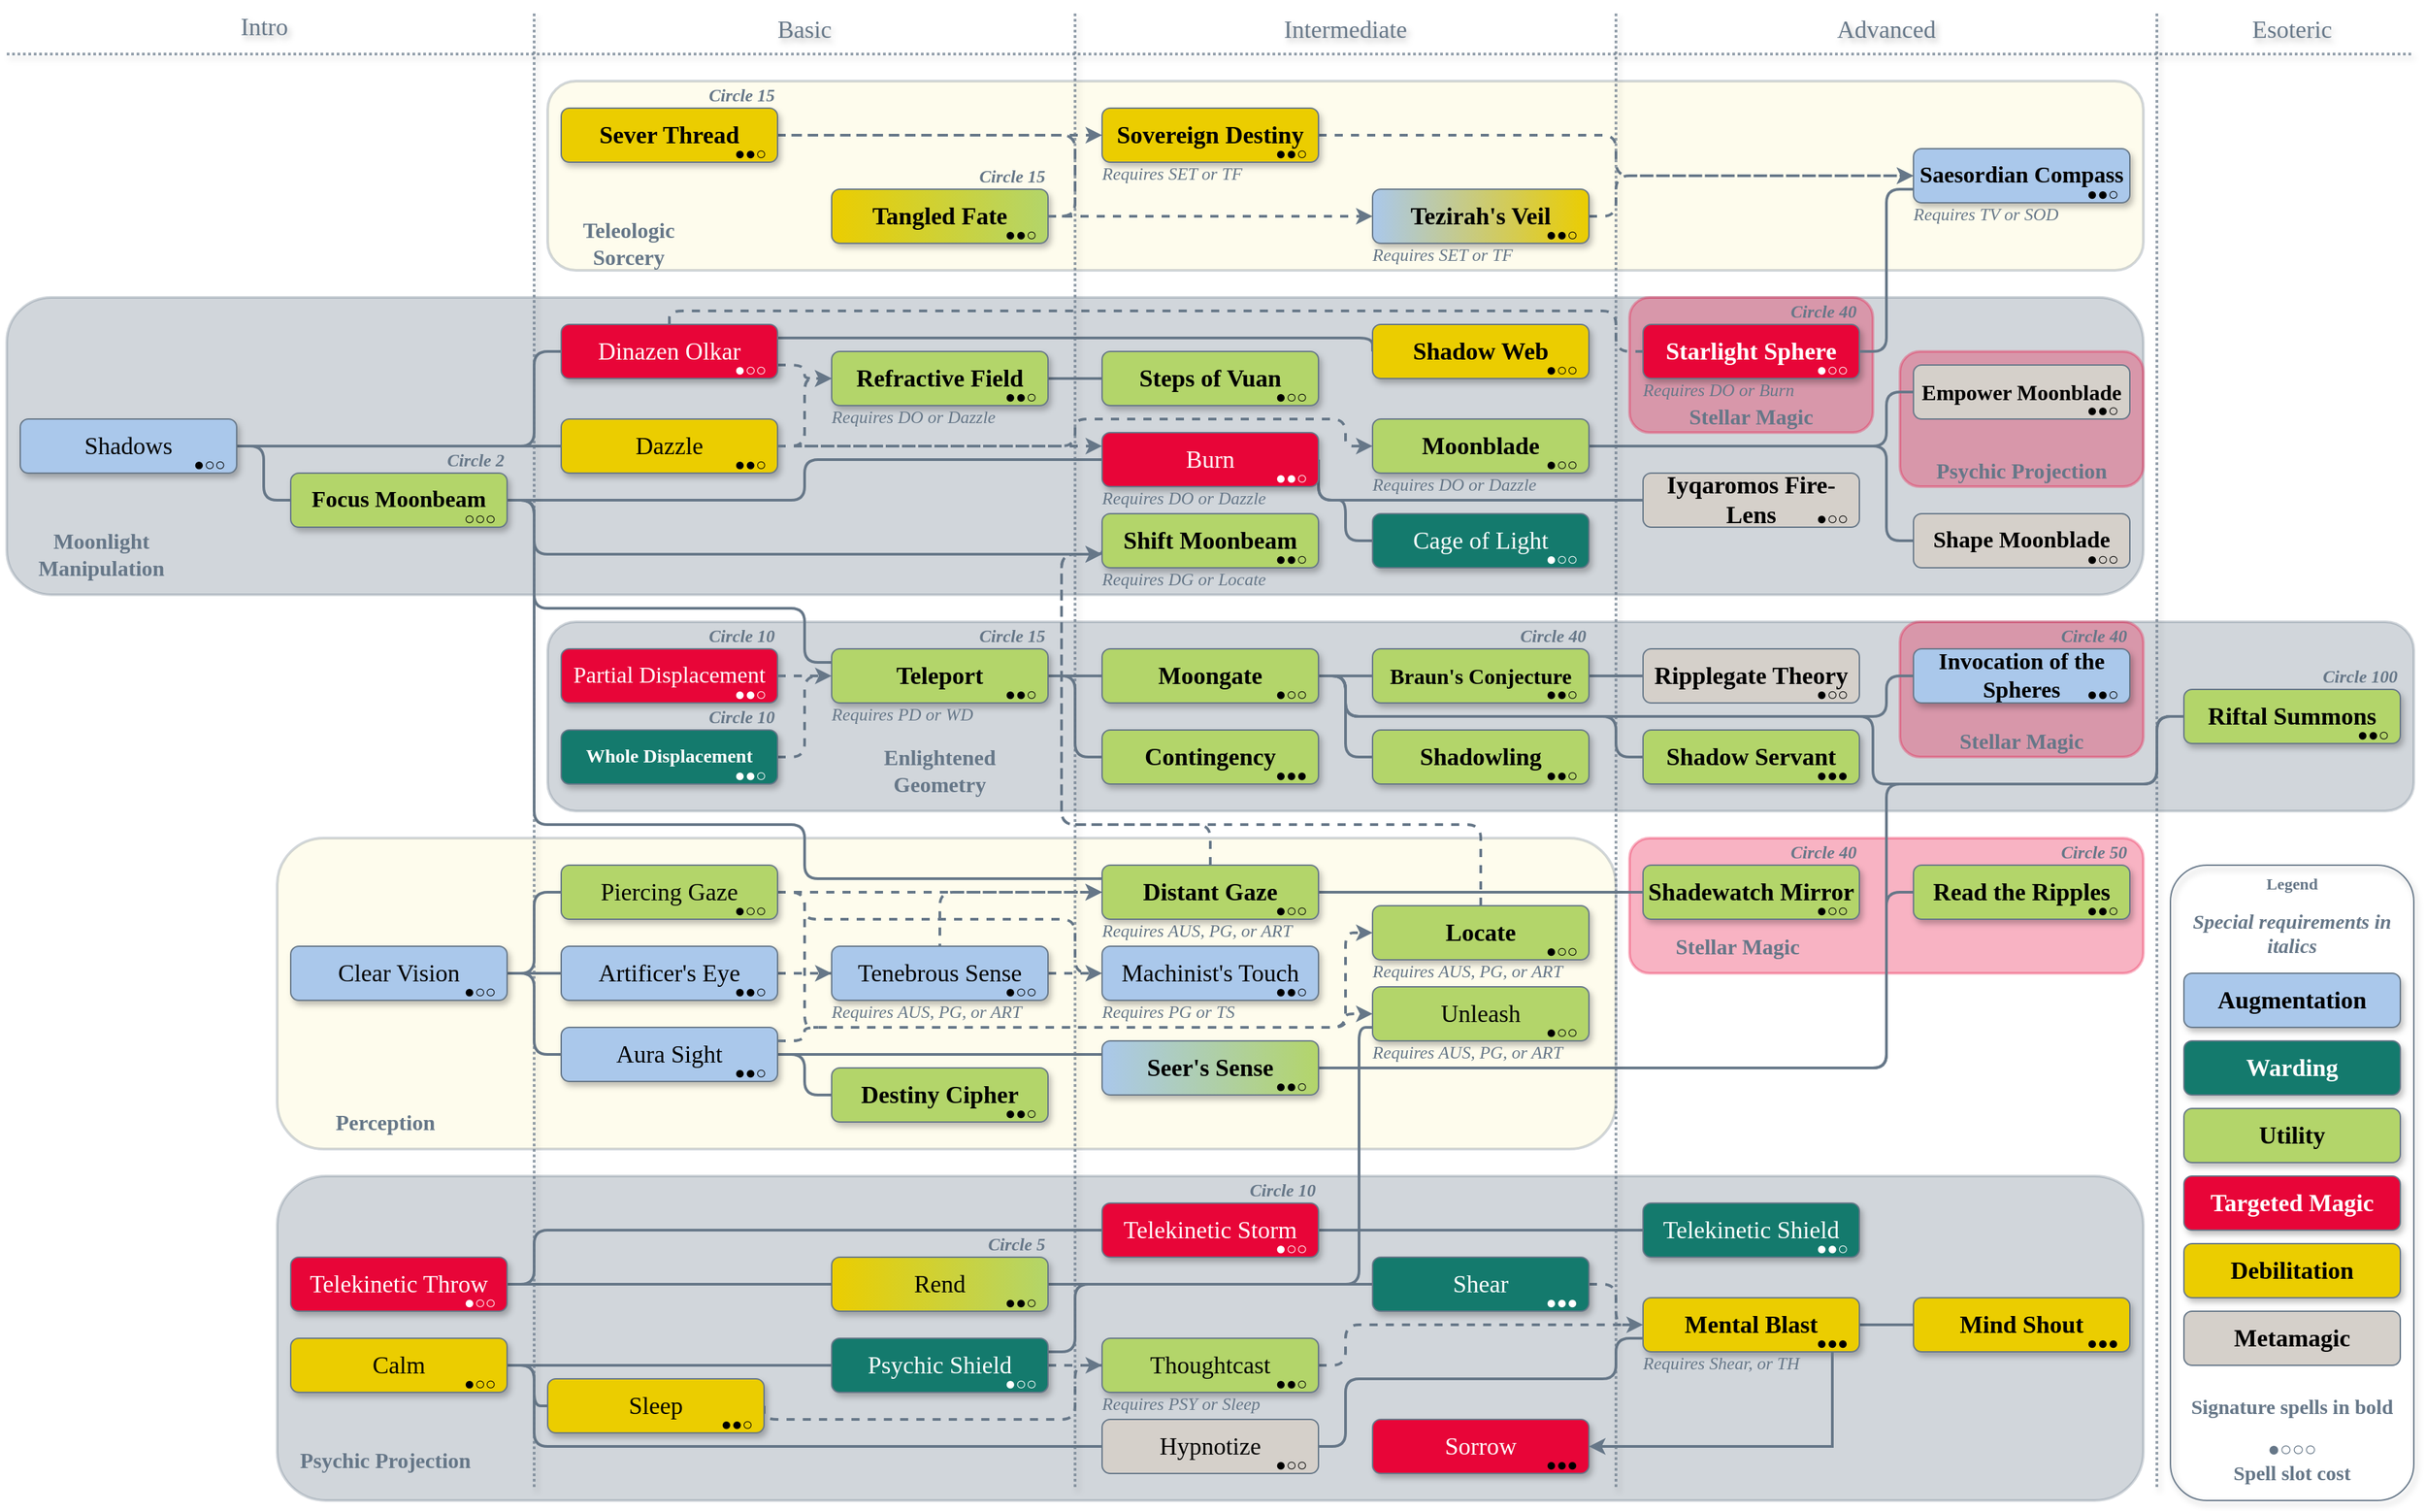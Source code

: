<mxfile version="26.0.14">
  <diagram name="Page-1" id="PuFN-wMOv0jWiG4jprAx">
    <mxGraphModel dx="1897" dy="1045" grid="1" gridSize="10" guides="1" tooltips="1" connect="1" arrows="1" fold="1" page="1" pageScale="1" pageWidth="1800" pageHeight="1120" background="none" math="0" shadow="0">
      <root>
        <mxCell id="0" />
        <mxCell id="DKlUDa0g7rmCu-vv5rfz-316" value="Spellbook borders" style="locked=1;" parent="0" />
        <mxCell id="DKlUDa0g7rmCu-vv5rfz-317" value="" style="rounded=1;fontFamily=Atkinson Hyperlegible;fontSize=11;fontColor=#667788;labelBackgroundColor=none;fillColor=#667788;strokeColor=#667788;opacity=30;glass=0;shadow=0;align=center;verticalAlign=middle;gradientColor=none;strokeWidth=2;fontSource=https%3A%2F%2Ffonts.googleapis.com%2Fcss%3Ffamily%3DAtkinson%2BHyperlegible;" parent="DKlUDa0g7rmCu-vv5rfz-316" vertex="1">
          <mxGeometry x="10" y="220" width="1580" height="220" as="geometry" />
        </mxCell>
        <mxCell id="eY5dnLTpbY4zrGF3gSu3-127" value="" style="rounded=1;fontFamily=Atkinson Hyperlegible;fontSize=11;fontColor=#667788;labelBackgroundColor=none;fillColor=#667788;strokeColor=#667788;opacity=30;glass=0;shadow=0;align=center;verticalAlign=middle;gradientColor=none;strokeWidth=2;fontSource=https%3A%2F%2Ffonts.googleapis.com%2Fcss%3Ffamily%3DAtkinson%2BHyperlegible;" parent="DKlUDa0g7rmCu-vv5rfz-316" vertex="1">
          <mxGeometry x="410" y="460" width="1380" height="140" as="geometry" />
        </mxCell>
        <mxCell id="eY5dnLTpbY4zrGF3gSu3-128" value="" style="rounded=1;fontFamily=Atkinson Hyperlegible;fontSize=11;fontColor=#667788;labelBackgroundColor=none;fillColor=#FCF4C4;strokeColor=#667788;opacity=30;glass=0;shadow=0;align=center;verticalAlign=middle;gradientColor=none;strokeWidth=2;fontSource=https%3A%2F%2Ffonts.googleapis.com%2Fcss%3Ffamily%3DAtkinson%2BHyperlegible;" parent="DKlUDa0g7rmCu-vv5rfz-316" vertex="1">
          <mxGeometry x="210" y="620" width="990" height="230" as="geometry" />
        </mxCell>
        <mxCell id="eY5dnLTpbY4zrGF3gSu3-126" value="Perception" style="text;align=center;verticalAlign=middle;whiteSpace=wrap;rounded=0;fontStyle=1;fontSize=16;fontFamily=Atkinson Hyperlegible;fontColor=#667788;strokeColor=none;fontSource=https%3A%2F%2Ffonts.googleapis.com%2Fcss%3Ffamily%3DAtkinson%2BHyperlegible;" parent="DKlUDa0g7rmCu-vv5rfz-316" vertex="1">
          <mxGeometry x="220" y="810" width="140" height="40" as="geometry" />
        </mxCell>
        <mxCell id="eY5dnLTpbY4zrGF3gSu3-129" value="" style="rounded=1;fontFamily=Atkinson Hyperlegible;fontSize=11;fontColor=#667788;labelBackgroundColor=none;fillColor=#667788;strokeColor=#667788;opacity=30;glass=0;shadow=0;align=center;verticalAlign=middle;gradientColor=none;strokeWidth=2;fontSource=https%3A%2F%2Ffonts.googleapis.com%2Fcss%3Ffamily%3DAtkinson%2BHyperlegible;" parent="DKlUDa0g7rmCu-vv5rfz-316" vertex="1">
          <mxGeometry x="210" y="870" width="1380" height="240" as="geometry" />
        </mxCell>
        <mxCell id="eY5dnLTpbY4zrGF3gSu3-130" value="Enlightened Geometry" style="text;align=center;verticalAlign=middle;whiteSpace=wrap;rounded=0;fontStyle=1;fontSize=16;fontFamily=Atkinson Hyperlegible;fontColor=#667788;strokeColor=none;fontSource=https%3A%2F%2Ffonts.googleapis.com%2Fcss%3Ffamily%3DAtkinson%2BHyperlegible;" parent="DKlUDa0g7rmCu-vv5rfz-316" vertex="1">
          <mxGeometry x="630" y="550" width="140" height="40" as="geometry" />
        </mxCell>
        <mxCell id="eY5dnLTpbY4zrGF3gSu3-131" value="Moonlight Manipulation" style="text;align=center;verticalAlign=middle;whiteSpace=wrap;rounded=0;fontStyle=1;fontSize=16;fontFamily=Atkinson Hyperlegible;fontColor=#667788;strokeColor=none;fontSource=https%3A%2F%2Ffonts.googleapis.com%2Fcss%3Ffamily%3DAtkinson%2BHyperlegible;" parent="DKlUDa0g7rmCu-vv5rfz-316" vertex="1">
          <mxGeometry x="10" y="390" width="140" height="40" as="geometry" />
        </mxCell>
        <mxCell id="eY5dnLTpbY4zrGF3gSu3-132" value="Psychic Projection" style="text;align=center;verticalAlign=middle;whiteSpace=wrap;rounded=0;fontStyle=1;fontSize=16;fontFamily=Atkinson Hyperlegible;fontColor=#667788;strokeColor=none;fontSource=https%3A%2F%2Ffonts.googleapis.com%2Fcss%3Ffamily%3DAtkinson%2BHyperlegible;" parent="DKlUDa0g7rmCu-vv5rfz-316" vertex="1">
          <mxGeometry x="220" y="1060" width="140" height="40" as="geometry" />
        </mxCell>
        <mxCell id="eY5dnLTpbY4zrGF3gSu3-133" value="" style="rounded=1;fontFamily=Atkinson Hyperlegible;fontSize=11;fontColor=#667788;labelBackgroundColor=none;fillColor=#FCF4C4;strokeColor=#667788;opacity=30;glass=0;shadow=0;align=center;verticalAlign=middle;gradientColor=none;strokeWidth=2;fontSource=https%3A%2F%2Ffonts.googleapis.com%2Fcss%3Ffamily%3DAtkinson%2BHyperlegible;" parent="DKlUDa0g7rmCu-vv5rfz-316" vertex="1">
          <mxGeometry x="410" y="60" width="1180" height="140" as="geometry" />
        </mxCell>
        <mxCell id="ByqBd_FR368xJn7YFOeK-137" value="Teleologic&#xa;Sorcery" style="text;align=center;verticalAlign=middle;whiteSpace=wrap;rounded=0;fontStyle=1;fontSize=16;fontFamily=Atkinson Hyperlegible;fontColor=#667788;strokeColor=none;fontSource=https%3A%2F%2Ffonts.googleapis.com%2Fcss%3Ffamily%3DAtkinson%2BHyperlegible;" parent="DKlUDa0g7rmCu-vv5rfz-316" vertex="1">
          <mxGeometry x="400" y="160" width="140" height="40" as="geometry" />
        </mxCell>
        <mxCell id="A3KFj84B027qKpNExyRx-4" value="Second spellbook borders" style="locked=1;" parent="0" />
        <mxCell id="A3KFj84B027qKpNExyRx-18" value="" style="rounded=1;fontFamily=Atkinson Hyperlegible;fontSize=11;fontColor=default;labelBackgroundColor=none;fillColor=#E80538;strokeColor=#E80538;opacity=30;glass=0;shadow=0;align=center;verticalAlign=middle;gradientColor=none;strokeWidth=2;fontSource=https%3A%2F%2Ffonts.googleapis.com%2Fcss%3Ffamily%3DAtkinson%2BHyperlegible;" parent="A3KFj84B027qKpNExyRx-4" vertex="1">
          <mxGeometry x="1210" y="220" width="180" height="100" as="geometry" />
        </mxCell>
        <mxCell id="A3KFj84B027qKpNExyRx-9" value="" style="rounded=1;fontFamily=Atkinson Hyperlegible;fontSize=11;fontColor=default;labelBackgroundColor=none;fillColor=#E80538;strokeColor=#E80538;opacity=30;glass=0;shadow=0;align=center;verticalAlign=middle;gradientColor=none;strokeWidth=2;fontSource=https%3A%2F%2Ffonts.googleapis.com%2Fcss%3Ffamily%3DAtkinson%2BHyperlegible;" parent="A3KFj84B027qKpNExyRx-4" vertex="1">
          <mxGeometry x="1210" y="620" width="380" height="100" as="geometry" />
        </mxCell>
        <mxCell id="A3KFj84B027qKpNExyRx-15" value="" style="rounded=1;fontFamily=Atkinson Hyperlegible;fontSize=11;fontColor=default;labelBackgroundColor=none;fillColor=#E80538;strokeColor=#E80538;opacity=30;glass=0;shadow=0;align=center;verticalAlign=middle;gradientColor=none;strokeWidth=2;fontSource=https%3A%2F%2Ffonts.googleapis.com%2Fcss%3Ffamily%3DAtkinson%2BHyperlegible;" parent="A3KFj84B027qKpNExyRx-4" vertex="1">
          <mxGeometry x="1410" y="460" width="180" height="100" as="geometry" />
        </mxCell>
        <mxCell id="A3KFj84B027qKpNExyRx-20" value="" style="rounded=1;fontFamily=Atkinson Hyperlegible;fontSize=11;fontColor=default;labelBackgroundColor=none;fillColor=#E80538;strokeColor=#E80538;opacity=30;glass=0;shadow=0;align=center;verticalAlign=middle;gradientColor=none;strokeWidth=2;fontSource=https%3A%2F%2Ffonts.googleapis.com%2Fcss%3Ffamily%3DAtkinson%2BHyperlegible;" parent="A3KFj84B027qKpNExyRx-4" vertex="1">
          <mxGeometry x="1410" y="260" width="180" height="100" as="geometry" />
        </mxCell>
        <mxCell id="DKlUDa0g7rmCu-vv5rfz-14" value="Shapes and Lines" style="locked=1;" parent="0" />
        <mxCell id="A4h3zCrJcsYcp54G7Gio-6" style="edgeStyle=orthogonalEdgeStyle;rounded=1;orthogonalLoop=1;jettySize=auto;html=1;exitX=1;exitY=0.5;exitDx=0;exitDy=0;entryX=0;entryY=0.5;entryDx=0;entryDy=0;strokeColor=#667788;strokeWidth=2;align=center;verticalAlign=middle;fontFamily=Atkinson Hyperlegible;fontSize=11;fontColor=default;labelBackgroundColor=default;endArrow=classic;curved=0;dashed=1;fontSource=https%3A%2F%2Ffonts.googleapis.com%2Fcss%3Ffamily%3DAtkinson%2BHyperlegible;" parent="DKlUDa0g7rmCu-vv5rfz-14" source="DKlUDa0g7rmCu-vv5rfz-31" target="A4h3zCrJcsYcp54G7Gio-2" edge="1">
          <mxGeometry relative="1" as="geometry" />
        </mxCell>
        <mxCell id="A4h3zCrJcsYcp54G7Gio-10" style="edgeStyle=orthogonalEdgeStyle;shape=connector;curved=0;rounded=1;orthogonalLoop=1;jettySize=auto;html=1;exitX=1;exitY=0.5;exitDx=0;exitDy=0;dashed=1;strokeColor=#667788;strokeWidth=2;align=center;verticalAlign=middle;fontFamily=Atkinson Hyperlegible;fontSize=11;fontColor=default;labelBackgroundColor=default;endArrow=none;endFill=0;entryX=1;entryY=0.5;entryDx=0;entryDy=0;fontSource=https%3A%2F%2Ffonts.googleapis.com%2Fcss%3Ffamily%3DAtkinson%2BHyperlegible;" parent="DKlUDa0g7rmCu-vv5rfz-14" source="DKlUDa0g7rmCu-vv5rfz-31" target="A4h3zCrJcsYcp54G7Gio-1" edge="1">
          <mxGeometry relative="1" as="geometry">
            <mxPoint x="710" y="100" as="targetPoint" />
            <Array as="points">
              <mxPoint x="800" y="160" />
              <mxPoint x="800" y="100" />
            </Array>
          </mxGeometry>
        </mxCell>
        <mxCell id="DKlUDa0g7rmCu-vv5rfz-31" value="Tangled Fate" style="rounded=1;strokeWidth=1;strokeColor=#667788;textShadow=0;labelBackgroundColor=none;whiteSpace=wrap;fontSize=18;fontFamily=Atkinson Hyperlegible;fillColor=#EBCD00;fontColor=#000000;shadow=1;glass=0;align=center;verticalAlign=middle;fontStyle=1;resizable=1;gradientColor=#B3D56A;gradientDirection=east;fontSource=https%3A%2F%2Ffonts.googleapis.com%2Fcss%3Ffamily%3DAtkinson%2BHyperlegible;" parent="DKlUDa0g7rmCu-vv5rfz-14" vertex="1">
          <mxGeometry x="620" y="140" width="160" height="40" as="geometry" />
        </mxCell>
        <mxCell id="A4h3zCrJcsYcp54G7Gio-5" style="edgeStyle=orthogonalEdgeStyle;rounded=1;orthogonalLoop=1;jettySize=auto;html=1;exitX=1;exitY=0.5;exitDx=0;exitDy=0;entryX=0;entryY=0.5;entryDx=0;entryDy=0;strokeWidth=2;strokeColor=#667788;curved=0;dashed=1;fontFamily=Atkinson Hyperlegible;fontSource=https%3A%2F%2Ffonts.googleapis.com%2Fcss%3Ffamily%3DAtkinson%2BHyperlegible;" parent="DKlUDa0g7rmCu-vv5rfz-14" source="A4h3zCrJcsYcp54G7Gio-1" edge="1">
          <mxGeometry relative="1" as="geometry">
            <mxPoint x="580" y="100" as="sourcePoint" />
            <mxPoint x="820" y="100" as="targetPoint" />
            <Array as="points">
              <mxPoint x="750" y="100" />
              <mxPoint x="750" y="100" />
            </Array>
          </mxGeometry>
        </mxCell>
        <mxCell id="A4h3zCrJcsYcp54G7Gio-9" style="edgeStyle=orthogonalEdgeStyle;shape=connector;curved=0;rounded=1;orthogonalLoop=1;jettySize=auto;html=1;exitX=1;exitY=0.5;exitDx=0;exitDy=0;dashed=1;strokeColor=#667788;strokeWidth=2;align=center;verticalAlign=middle;fontFamily=Atkinson Hyperlegible;fontSize=11;fontColor=default;labelBackgroundColor=default;endArrow=none;endFill=0;entryX=1;entryY=0.5;entryDx=0;entryDy=0;fontSource=https%3A%2F%2Ffonts.googleapis.com%2Fcss%3Ffamily%3DAtkinson%2BHyperlegible;" parent="DKlUDa0g7rmCu-vv5rfz-14" source="A4h3zCrJcsYcp54G7Gio-1" target="DKlUDa0g7rmCu-vv5rfz-31" edge="1">
          <mxGeometry relative="1" as="geometry">
            <mxPoint x="710" y="160" as="targetPoint" />
            <Array as="points">
              <mxPoint x="800" y="100" />
              <mxPoint x="800" y="160" />
            </Array>
          </mxGeometry>
        </mxCell>
        <mxCell id="A4h3zCrJcsYcp54G7Gio-8" style="edgeStyle=orthogonalEdgeStyle;shape=connector;curved=0;rounded=1;orthogonalLoop=1;jettySize=auto;html=1;exitX=1;exitY=0.5;exitDx=0;exitDy=0;entryX=0;entryY=0.5;entryDx=0;entryDy=0;dashed=1;strokeColor=#667788;strokeWidth=2;align=center;verticalAlign=middle;fontFamily=Atkinson Hyperlegible;fontSize=11;fontColor=default;labelBackgroundColor=default;endArrow=classic;fontSource=https%3A%2F%2Ffonts.googleapis.com%2Fcss%3Ffamily%3DAtkinson%2BHyperlegible;" parent="DKlUDa0g7rmCu-vv5rfz-14" source="A4h3zCrJcsYcp54G7Gio-2" target="A4h3zCrJcsYcp54G7Gio-4" edge="1">
          <mxGeometry relative="1" as="geometry">
            <Array as="points">
              <mxPoint x="1200" y="160" />
              <mxPoint x="1200" y="130" />
            </Array>
          </mxGeometry>
        </mxCell>
        <mxCell id="A4h3zCrJcsYcp54G7Gio-2" value="Tezirah&#39;s Veil" style="rounded=1;strokeWidth=1;strokeColor=#667788;textShadow=0;labelBackgroundColor=none;whiteSpace=wrap;fontSize=18;fontFamily=Atkinson Hyperlegible;fillColor=#AAC8EB;fontColor=#000000;shadow=1;glass=0;align=center;verticalAlign=middle;fontStyle=1;resizable=1;gradientColor=#EBCD00;gradientDirection=east;fontSource=https%3A%2F%2Ffonts.googleapis.com%2Fcss%3Ffamily%3DAtkinson%2BHyperlegible;" parent="DKlUDa0g7rmCu-vv5rfz-14" vertex="1">
          <mxGeometry x="1020" y="140" width="160" height="40" as="geometry" />
        </mxCell>
        <mxCell id="eY5dnLTpbY4zrGF3gSu3-115" style="edgeStyle=orthogonalEdgeStyle;shape=connector;curved=0;rounded=1;orthogonalLoop=1;jettySize=auto;html=1;exitX=1;exitY=0.5;exitDx=0;exitDy=0;entryX=0;entryY=0.5;entryDx=0;entryDy=0;strokeColor=#667788;strokeWidth=2;align=center;verticalAlign=middle;fontFamily=Atkinson Hyperlegible;fontSize=11;fontColor=default;labelBackgroundColor=default;endArrow=none;endFill=0;fontSource=https%3A%2F%2Ffonts.googleapis.com%2Fcss%3Ffamily%3DAtkinson%2BHyperlegible;" parent="DKlUDa0g7rmCu-vv5rfz-14" source="A4h3zCrJcsYcp54G7Gio-3" target="eY5dnLTpbY4zrGF3gSu3-48" edge="1">
          <mxGeometry relative="1" as="geometry" />
        </mxCell>
        <mxCell id="A4h3zCrJcsYcp54G7Gio-3" value="Mental Blast" style="rounded=1;strokeWidth=1;strokeColor=#667788;textShadow=0;labelBackgroundColor=none;whiteSpace=wrap;fontSize=18;fontFamily=Atkinson Hyperlegible;fillColor=#EBCD00;fontColor=#000000;shadow=1;glass=0;align=center;verticalAlign=middle;fontStyle=1;resizable=1;fontSource=https%3A%2F%2Ffonts.googleapis.com%2Fcss%3Ffamily%3DAtkinson%2BHyperlegible;" parent="DKlUDa0g7rmCu-vv5rfz-14" vertex="1">
          <mxGeometry x="1220" y="960" width="160" height="40" as="geometry" />
        </mxCell>
        <mxCell id="A4h3zCrJcsYcp54G7Gio-4" value="Saesordian Compass" style="rounded=1;strokeWidth=1;strokeColor=#667788;textShadow=0;labelBackgroundColor=none;whiteSpace=wrap;fontSize=17;fontFamily=Atkinson Hyperlegible;fillColor=#AAC8EB;fontColor=#000000;shadow=1;glass=0;align=center;verticalAlign=middle;fontStyle=1;resizable=1;fontSource=https%3A%2F%2Ffonts.googleapis.com%2Fcss%3Ffamily%3DAtkinson%2BHyperlegible;" parent="DKlUDa0g7rmCu-vv5rfz-14" vertex="1">
          <mxGeometry x="1420" y="110" width="160" height="40" as="geometry" />
        </mxCell>
        <mxCell id="eY5dnLTpbY4zrGF3gSu3-1" value="Read the Ripples" style="rounded=1;strokeWidth=1;strokeColor=#667788;textShadow=0;labelBackgroundColor=none;whiteSpace=wrap;fontSize=18;fontFamily=Atkinson Hyperlegible;fillColor=#B3D56A;fontColor=#000000;shadow=1;glass=0;align=center;verticalAlign=middle;fontStyle=1;resizable=1;gradientColor=none;gradientDirection=east;fontSource=https%3A%2F%2Ffonts.googleapis.com%2Fcss%3Ffamily%3DAtkinson%2BHyperlegible;" parent="DKlUDa0g7rmCu-vv5rfz-14" vertex="1">
          <mxGeometry x="1420" y="640" width="160" height="40" as="geometry" />
        </mxCell>
        <mxCell id="eY5dnLTpbY4zrGF3gSu3-2" value="Invocation of the Spheres" style="rounded=1;strokeWidth=1;strokeColor=#667788;textShadow=0;labelBackgroundColor=none;whiteSpace=wrap;fontSize=17;fontFamily=Atkinson Hyperlegible;fillColor=#AAC8EB;fontColor=#000000;shadow=1;glass=0;align=center;verticalAlign=middle;fontStyle=1;resizable=1;spacing=0;fontSource=https%3A%2F%2Ffonts.googleapis.com%2Fcss%3Ffamily%3DAtkinson%2BHyperlegible;" parent="DKlUDa0g7rmCu-vv5rfz-14" vertex="1">
          <mxGeometry x="1420" y="480" width="160" height="40" as="geometry" />
        </mxCell>
        <mxCell id="eY5dnLTpbY4zrGF3gSu3-3" value="Starlight Sphere" style="rounded=1;strokeWidth=1;strokeColor=#667788;textShadow=0;labelBackgroundColor=none;whiteSpace=wrap;fontSize=18;fontFamily=Atkinson Hyperlegible;fillColor=#E80538;fontColor=#FFFFFF;shadow=1;glass=0;align=center;verticalAlign=middle;fontStyle=1;resizable=1;gradientColor=none;gradientDirection=east;fontSource=https%3A%2F%2Ffonts.googleapis.com%2Fcss%3Ffamily%3DAtkinson%2BHyperlegible;" parent="DKlUDa0g7rmCu-vv5rfz-14" vertex="1">
          <mxGeometry x="1220" y="240" width="160" height="40" as="geometry" />
        </mxCell>
        <mxCell id="eY5dnLTpbY4zrGF3gSu3-4" value="Shadewatch Mirror" style="rounded=1;strokeWidth=1;strokeColor=#667788;textShadow=0;labelBackgroundColor=none;whiteSpace=wrap;fontSize=18;fontFamily=Atkinson Hyperlegible;fillColor=#B3D56A;fontColor=#000000;shadow=1;glass=0;align=center;verticalAlign=middle;fontStyle=1;resizable=1;fontSource=https%3A%2F%2Ffonts.googleapis.com%2Fcss%3Ffamily%3DAtkinson%2BHyperlegible;" parent="DKlUDa0g7rmCu-vv5rfz-14" vertex="1">
          <mxGeometry x="1220" y="640" width="160" height="40" as="geometry" />
        </mxCell>
        <mxCell id="eY5dnLTpbY4zrGF3gSu3-54" style="edgeStyle=orthogonalEdgeStyle;rounded=1;orthogonalLoop=1;jettySize=auto;html=1;exitX=1;exitY=0.5;exitDx=0;exitDy=0;entryX=0;entryY=0.5;entryDx=0;entryDy=0;endArrow=none;endFill=0;curved=0;strokeWidth=2;strokeColor=#667788;fontFamily=Atkinson Hyperlegible;fontSource=https%3A%2F%2Ffonts.googleapis.com%2Fcss%3Ffamily%3DAtkinson%2BHyperlegible;" parent="DKlUDa0g7rmCu-vv5rfz-14" source="eY5dnLTpbY4zrGF3gSu3-6" target="eY5dnLTpbY4zrGF3gSu3-7" edge="1">
          <mxGeometry relative="1" as="geometry" />
        </mxCell>
        <mxCell id="eY5dnLTpbY4zrGF3gSu3-55" style="edgeStyle=orthogonalEdgeStyle;shape=connector;curved=0;rounded=1;orthogonalLoop=1;jettySize=auto;html=1;exitX=1;exitY=0.5;exitDx=0;exitDy=0;entryX=0;entryY=0.5;entryDx=0;entryDy=0;strokeColor=#667788;strokeWidth=2;align=center;verticalAlign=middle;fontFamily=Atkinson Hyperlegible;fontSize=11;fontColor=default;labelBackgroundColor=default;endArrow=none;endFill=0;fontSource=https%3A%2F%2Ffonts.googleapis.com%2Fcss%3Ffamily%3DAtkinson%2BHyperlegible;" parent="DKlUDa0g7rmCu-vv5rfz-14" source="eY5dnLTpbY4zrGF3gSu3-6" target="eY5dnLTpbY4zrGF3gSu3-8" edge="1">
          <mxGeometry relative="1" as="geometry">
            <Array as="points">
              <mxPoint x="400" y="330" />
              <mxPoint x="400" y="260" />
            </Array>
          </mxGeometry>
        </mxCell>
        <mxCell id="eY5dnLTpbY4zrGF3gSu3-57" style="edgeStyle=orthogonalEdgeStyle;shape=connector;curved=0;rounded=1;orthogonalLoop=1;jettySize=auto;html=1;exitX=1;exitY=0.5;exitDx=0;exitDy=0;entryX=0;entryY=0.5;entryDx=0;entryDy=0;strokeColor=#667788;strokeWidth=2;align=center;verticalAlign=middle;fontFamily=Atkinson Hyperlegible;fontSize=11;fontColor=default;labelBackgroundColor=default;endArrow=none;endFill=0;fontSource=https%3A%2F%2Ffonts.googleapis.com%2Fcss%3Ffamily%3DAtkinson%2BHyperlegible;" parent="DKlUDa0g7rmCu-vv5rfz-14" source="eY5dnLTpbY4zrGF3gSu3-6" target="eY5dnLTpbY4zrGF3gSu3-10" edge="1">
          <mxGeometry relative="1" as="geometry">
            <Array as="points">
              <mxPoint x="290" y="330" />
              <mxPoint x="290" y="330" />
            </Array>
          </mxGeometry>
        </mxCell>
        <mxCell id="eY5dnLTpbY4zrGF3gSu3-6" value="Shadows" style="rounded=1;strokeWidth=1;strokeColor=#667788;textShadow=0;labelBackgroundColor=none;whiteSpace=wrap;fontSize=18;fontFamily=Atkinson Hyperlegible;fillColor=#AAC8EB;fontColor=#000000;shadow=1;glass=0;align=center;verticalAlign=middle;fontStyle=0;resizable=1;fontSource=https%3A%2F%2Ffonts.googleapis.com%2Fcss%3Ffamily%3DAtkinson%2BHyperlegible;" parent="DKlUDa0g7rmCu-vv5rfz-14" vertex="1">
          <mxGeometry x="20" y="310" width="160" height="40" as="geometry" />
        </mxCell>
        <mxCell id="eY5dnLTpbY4zrGF3gSu3-56" style="edgeStyle=orthogonalEdgeStyle;shape=connector;curved=0;rounded=1;orthogonalLoop=1;jettySize=auto;html=1;exitX=1;exitY=0.5;exitDx=0;exitDy=0;entryX=0;entryY=0.5;entryDx=0;entryDy=0;strokeColor=#667788;strokeWidth=2;align=center;verticalAlign=middle;fontFamily=Atkinson Hyperlegible;fontSize=11;fontColor=default;labelBackgroundColor=default;endArrow=none;endFill=0;fontSource=https%3A%2F%2Ffonts.googleapis.com%2Fcss%3Ffamily%3DAtkinson%2BHyperlegible;" parent="DKlUDa0g7rmCu-vv5rfz-14" source="eY5dnLTpbY4zrGF3gSu3-7" target="eY5dnLTpbY4zrGF3gSu3-9" edge="1">
          <mxGeometry relative="1" as="geometry">
            <Array as="points">
              <mxPoint x="600" y="370" />
              <mxPoint x="600" y="340" />
            </Array>
          </mxGeometry>
        </mxCell>
        <mxCell id="eY5dnLTpbY4zrGF3gSu3-63" style="edgeStyle=orthogonalEdgeStyle;shape=connector;curved=0;rounded=1;orthogonalLoop=1;jettySize=auto;html=1;exitX=1;exitY=0.5;exitDx=0;exitDy=0;entryX=0.007;entryY=0.693;entryDx=0;entryDy=0;strokeColor=#667788;strokeWidth=2;align=center;verticalAlign=middle;fontFamily=Atkinson Hyperlegible;fontSize=11;fontColor=default;labelBackgroundColor=default;endArrow=none;endFill=0;entryPerimeter=0;fontSource=https%3A%2F%2Ffonts.googleapis.com%2Fcss%3Ffamily%3DAtkinson%2BHyperlegible;" parent="DKlUDa0g7rmCu-vv5rfz-14" source="eY5dnLTpbY4zrGF3gSu3-7" target="eY5dnLTpbY4zrGF3gSu3-14" edge="1">
          <mxGeometry relative="1" as="geometry">
            <Array as="points">
              <mxPoint x="400" y="370" />
              <mxPoint x="400" y="410" />
              <mxPoint x="820" y="410" />
              <mxPoint x="820" y="408" />
            </Array>
          </mxGeometry>
        </mxCell>
        <mxCell id="eY5dnLTpbY4zrGF3gSu3-71" style="edgeStyle=orthogonalEdgeStyle;shape=connector;curved=0;rounded=1;orthogonalLoop=1;jettySize=auto;html=1;exitX=1;exitY=0.5;exitDx=0;exitDy=0;entryX=0;entryY=0.25;entryDx=0;entryDy=0;strokeColor=#667788;strokeWidth=2;align=center;verticalAlign=middle;fontFamily=Atkinson Hyperlegible;fontSize=11;fontColor=default;labelBackgroundColor=default;endArrow=none;endFill=0;fontSource=https%3A%2F%2Ffonts.googleapis.com%2Fcss%3Ffamily%3DAtkinson%2BHyperlegible;" parent="DKlUDa0g7rmCu-vv5rfz-14" source="eY5dnLTpbY4zrGF3gSu3-7" target="eY5dnLTpbY4zrGF3gSu3-20" edge="1">
          <mxGeometry relative="1" as="geometry">
            <Array as="points">
              <mxPoint x="400" y="370" />
              <mxPoint x="400" y="450" />
              <mxPoint x="600" y="450" />
              <mxPoint x="600" y="490" />
            </Array>
          </mxGeometry>
        </mxCell>
        <mxCell id="eY5dnLTpbY4zrGF3gSu3-88" style="edgeStyle=orthogonalEdgeStyle;shape=connector;curved=0;rounded=1;orthogonalLoop=1;jettySize=auto;html=1;exitX=1;exitY=0.5;exitDx=0;exitDy=0;entryX=0;entryY=0.25;entryDx=0;entryDy=0;strokeColor=#667788;strokeWidth=2;align=center;verticalAlign=middle;fontFamily=Atkinson Hyperlegible;fontSize=11;fontColor=default;labelBackgroundColor=default;endArrow=none;endFill=0;fontSource=https%3A%2F%2Ffonts.googleapis.com%2Fcss%3Ffamily%3DAtkinson%2BHyperlegible;" parent="DKlUDa0g7rmCu-vv5rfz-14" source="eY5dnLTpbY4zrGF3gSu3-7" target="eY5dnLTpbY4zrGF3gSu3-35" edge="1">
          <mxGeometry relative="1" as="geometry">
            <Array as="points">
              <mxPoint x="400" y="370" />
              <mxPoint x="400" y="610" />
              <mxPoint x="600" y="610" />
              <mxPoint x="600" y="650" />
            </Array>
          </mxGeometry>
        </mxCell>
        <mxCell id="eY5dnLTpbY4zrGF3gSu3-7" value="Focus Moonbeam" style="rounded=1;strokeWidth=1;strokeColor=#667788;textShadow=0;labelBackgroundColor=none;whiteSpace=wrap;fontSize=17;fontFamily=Atkinson Hyperlegible;fillColor=#B3D56A;fontColor=#000000;shadow=1;glass=0;align=center;verticalAlign=middle;fontStyle=1;resizable=1;fontSource=https%3A%2F%2Ffonts.googleapis.com%2Fcss%3Ffamily%3DAtkinson%2BHyperlegible;" parent="DKlUDa0g7rmCu-vv5rfz-14" vertex="1">
          <mxGeometry x="220" y="350" width="160" height="40" as="geometry" />
        </mxCell>
        <mxCell id="eY5dnLTpbY4zrGF3gSu3-58" style="edgeStyle=orthogonalEdgeStyle;shape=connector;curved=0;rounded=1;orthogonalLoop=1;jettySize=auto;html=1;exitX=1;exitY=0.75;exitDx=0;exitDy=0;entryX=0;entryY=0.5;entryDx=0;entryDy=0;strokeColor=#667788;strokeWidth=2;align=center;verticalAlign=middle;fontFamily=Atkinson Hyperlegible;fontSize=11;fontColor=default;labelBackgroundColor=default;endArrow=classic;endFill=1;dashed=1;fontSource=https%3A%2F%2Ffonts.googleapis.com%2Fcss%3Ffamily%3DAtkinson%2BHyperlegible;" parent="DKlUDa0g7rmCu-vv5rfz-14" source="eY5dnLTpbY4zrGF3gSu3-8" target="eY5dnLTpbY4zrGF3gSu3-11" edge="1">
          <mxGeometry relative="1" as="geometry" />
        </mxCell>
        <mxCell id="eY5dnLTpbY4zrGF3gSu3-61" style="edgeStyle=orthogonalEdgeStyle;shape=connector;curved=0;rounded=1;orthogonalLoop=1;jettySize=auto;html=1;entryX=0;entryY=0.5;entryDx=0;entryDy=0;strokeColor=#667788;strokeWidth=2;align=center;verticalAlign=middle;fontFamily=Atkinson Hyperlegible;fontSize=11;fontColor=default;labelBackgroundColor=default;endArrow=classic;endFill=1;dashed=1;fontSource=https%3A%2F%2Ffonts.googleapis.com%2Fcss%3Ffamily%3DAtkinson%2BHyperlegible;" parent="DKlUDa0g7rmCu-vv5rfz-14" target="eY5dnLTpbY4zrGF3gSu3-15" edge="1">
          <mxGeometry relative="1" as="geometry">
            <mxPoint x="600" y="330" as="sourcePoint" />
            <Array as="points">
              <mxPoint x="800" y="330" />
              <mxPoint x="800" y="310" />
              <mxPoint x="1000" y="310" />
              <mxPoint x="1000" y="330" />
            </Array>
          </mxGeometry>
        </mxCell>
        <mxCell id="eY5dnLTpbY4zrGF3gSu3-67" style="edgeStyle=orthogonalEdgeStyle;shape=connector;curved=0;rounded=1;orthogonalLoop=1;jettySize=auto;html=1;exitX=1;exitY=0.25;exitDx=0;exitDy=0;entryX=0;entryY=0.5;entryDx=0;entryDy=0;strokeColor=#667788;strokeWidth=2;align=center;verticalAlign=middle;fontFamily=Atkinson Hyperlegible;fontSize=11;fontColor=default;labelBackgroundColor=default;endArrow=none;endFill=0;fontSource=https%3A%2F%2Ffonts.googleapis.com%2Fcss%3Ffamily%3DAtkinson%2BHyperlegible;" parent="DKlUDa0g7rmCu-vv5rfz-14" source="eY5dnLTpbY4zrGF3gSu3-8" target="eY5dnLTpbY4zrGF3gSu3-13" edge="1">
          <mxGeometry relative="1" as="geometry">
            <Array as="points">
              <mxPoint x="1020" y="250" />
            </Array>
          </mxGeometry>
        </mxCell>
        <mxCell id="eY5dnLTpbY4zrGF3gSu3-121" style="edgeStyle=orthogonalEdgeStyle;shape=connector;curved=0;rounded=1;orthogonalLoop=1;jettySize=auto;html=1;exitX=0.5;exitY=0;exitDx=0;exitDy=0;entryX=0;entryY=0.5;entryDx=0;entryDy=0;strokeColor=#667788;strokeWidth=2;align=center;verticalAlign=middle;fontFamily=Atkinson Hyperlegible;fontSize=11;fontColor=default;labelBackgroundColor=default;endArrow=none;endFill=0;dashed=1;fontSource=https%3A%2F%2Ffonts.googleapis.com%2Fcss%3Ffamily%3DAtkinson%2BHyperlegible;" parent="DKlUDa0g7rmCu-vv5rfz-14" source="eY5dnLTpbY4zrGF3gSu3-8" target="eY5dnLTpbY4zrGF3gSu3-3" edge="1">
          <mxGeometry relative="1" as="geometry">
            <Array as="points">
              <mxPoint x="500" y="230" />
              <mxPoint x="1200" y="230" />
              <mxPoint x="1200" y="260" />
            </Array>
          </mxGeometry>
        </mxCell>
        <mxCell id="eY5dnLTpbY4zrGF3gSu3-8" value="Dinazen Olkar" style="rounded=1;strokeWidth=1;strokeColor=#667788;textShadow=0;labelBackgroundColor=none;whiteSpace=wrap;fontSize=18;fontFamily=Atkinson Hyperlegible;fillColor=#E80538;fontColor=#FFFFFF;shadow=1;glass=0;align=center;verticalAlign=middle;fontStyle=0;resizable=1;gradientColor=none;gradientDirection=east;fontSource=https%3A%2F%2Ffonts.googleapis.com%2Fcss%3Ffamily%3DAtkinson%2BHyperlegible;" parent="DKlUDa0g7rmCu-vv5rfz-14" vertex="1">
          <mxGeometry x="420" y="240" width="160" height="40" as="geometry" />
        </mxCell>
        <mxCell id="eY5dnLTpbY4zrGF3gSu3-69" style="edgeStyle=orthogonalEdgeStyle;shape=connector;curved=0;rounded=1;orthogonalLoop=1;jettySize=auto;html=1;exitX=1;exitY=0.5;exitDx=0;exitDy=0;entryX=0;entryY=0.5;entryDx=0;entryDy=0;strokeColor=#667788;strokeWidth=2;align=center;verticalAlign=middle;fontFamily=Atkinson Hyperlegible;fontSize=11;fontColor=default;labelBackgroundColor=default;endArrow=none;endFill=0;fontSource=https%3A%2F%2Ffonts.googleapis.com%2Fcss%3Ffamily%3DAtkinson%2BHyperlegible;" parent="DKlUDa0g7rmCu-vv5rfz-14" source="eY5dnLTpbY4zrGF3gSu3-9" target="eY5dnLTpbY4zrGF3gSu3-17" edge="1">
          <mxGeometry relative="1" as="geometry">
            <Array as="points">
              <mxPoint x="980" y="370" />
            </Array>
          </mxGeometry>
        </mxCell>
        <mxCell id="eY5dnLTpbY4zrGF3gSu3-70" style="edgeStyle=orthogonalEdgeStyle;shape=connector;curved=0;rounded=1;orthogonalLoop=1;jettySize=auto;html=1;exitX=1;exitY=0.5;exitDx=0;exitDy=0;entryX=0;entryY=0.5;entryDx=0;entryDy=0;strokeColor=#667788;strokeWidth=2;align=center;verticalAlign=middle;fontFamily=Atkinson Hyperlegible;fontSize=11;fontColor=default;labelBackgroundColor=default;endArrow=none;endFill=0;fontSource=https%3A%2F%2Ffonts.googleapis.com%2Fcss%3Ffamily%3DAtkinson%2BHyperlegible;" parent="DKlUDa0g7rmCu-vv5rfz-14" source="eY5dnLTpbY4zrGF3gSu3-9" target="eY5dnLTpbY4zrGF3gSu3-12" edge="1">
          <mxGeometry relative="1" as="geometry">
            <Array as="points">
              <mxPoint x="1000" y="370" />
              <mxPoint x="1000" y="400" />
            </Array>
          </mxGeometry>
        </mxCell>
        <mxCell id="eY5dnLTpbY4zrGF3gSu3-9" value="Burn" style="rounded=1;strokeWidth=1;strokeColor=#667788;textShadow=0;labelBackgroundColor=none;whiteSpace=wrap;fontSize=18;fontFamily=Atkinson Hyperlegible;fillColor=#E80538;fontColor=#FFFFFF;shadow=1;glass=0;align=center;verticalAlign=middle;fontStyle=0;resizable=1;gradientColor=none;gradientDirection=east;fontSource=https%3A%2F%2Ffonts.googleapis.com%2Fcss%3Ffamily%3DAtkinson%2BHyperlegible;" parent="DKlUDa0g7rmCu-vv5rfz-14" vertex="1">
          <mxGeometry x="820" y="320" width="160" height="40" as="geometry" />
        </mxCell>
        <mxCell id="eY5dnLTpbY4zrGF3gSu3-59" style="edgeStyle=orthogonalEdgeStyle;shape=connector;curved=0;rounded=1;orthogonalLoop=1;jettySize=auto;html=1;exitX=1;exitY=0.5;exitDx=0;exitDy=0;entryX=0;entryY=0.5;entryDx=0;entryDy=0;strokeColor=#667788;strokeWidth=2;align=center;verticalAlign=middle;fontFamily=Atkinson Hyperlegible;fontSize=11;fontColor=default;labelBackgroundColor=default;endArrow=classic;endFill=1;dashed=1;fontSource=https%3A%2F%2Ffonts.googleapis.com%2Fcss%3Ffamily%3DAtkinson%2BHyperlegible;" parent="DKlUDa0g7rmCu-vv5rfz-14" source="eY5dnLTpbY4zrGF3gSu3-10" target="eY5dnLTpbY4zrGF3gSu3-11" edge="1">
          <mxGeometry relative="1" as="geometry" />
        </mxCell>
        <mxCell id="Pr3LXegyoYwMrFUZYJ9y-6" style="edgeStyle=orthogonalEdgeStyle;shape=connector;curved=0;rounded=1;orthogonalLoop=1;jettySize=auto;html=1;exitX=1;exitY=0.5;exitDx=0;exitDy=0;entryX=0;entryY=0.25;entryDx=0;entryDy=0;strokeColor=#667788;strokeWidth=2;align=center;verticalAlign=middle;fontFamily=Atkinson Hyperlegible;fontSize=11;fontColor=default;labelBackgroundColor=default;endArrow=classic;endFill=1;dashed=1;fontSource=https%3A%2F%2Ffonts.googleapis.com%2Fcss%3Ffamily%3DAtkinson%2BHyperlegible;" parent="DKlUDa0g7rmCu-vv5rfz-14" source="eY5dnLTpbY4zrGF3gSu3-10" target="eY5dnLTpbY4zrGF3gSu3-9" edge="1">
          <mxGeometry relative="1" as="geometry" />
        </mxCell>
        <mxCell id="eY5dnLTpbY4zrGF3gSu3-10" value="Dazzle" style="rounded=1;strokeWidth=1;strokeColor=#667788;textShadow=0;labelBackgroundColor=none;whiteSpace=wrap;fontSize=18;fontFamily=Atkinson Hyperlegible;fillColor=#EBCD00;fontColor=#000000;shadow=1;glass=0;align=center;verticalAlign=middle;fontStyle=0;resizable=1;fontSource=https%3A%2F%2Ffonts.googleapis.com%2Fcss%3Ffamily%3DAtkinson%2BHyperlegible;" parent="DKlUDa0g7rmCu-vv5rfz-14" vertex="1">
          <mxGeometry x="420" y="310" width="160" height="40" as="geometry" />
        </mxCell>
        <mxCell id="eY5dnLTpbY4zrGF3gSu3-64" style="edgeStyle=orthogonalEdgeStyle;shape=connector;curved=0;rounded=1;orthogonalLoop=1;jettySize=auto;html=1;exitX=1;exitY=0.5;exitDx=0;exitDy=0;entryX=0;entryY=0.5;entryDx=0;entryDy=0;strokeColor=#667788;strokeWidth=2;align=center;verticalAlign=middle;fontFamily=Atkinson Hyperlegible;fontSize=11;fontColor=default;labelBackgroundColor=default;endArrow=none;endFill=0;fontSource=https%3A%2F%2Ffonts.googleapis.com%2Fcss%3Ffamily%3DAtkinson%2BHyperlegible;" parent="DKlUDa0g7rmCu-vv5rfz-14" source="eY5dnLTpbY4zrGF3gSu3-11" target="eY5dnLTpbY4zrGF3gSu3-16" edge="1">
          <mxGeometry relative="1" as="geometry" />
        </mxCell>
        <mxCell id="eY5dnLTpbY4zrGF3gSu3-11" value="Refractive Field" style="rounded=1;strokeWidth=1;strokeColor=#667788;textShadow=0;labelBackgroundColor=none;whiteSpace=wrap;fontSize=18;fontFamily=Atkinson Hyperlegible;fillColor=#B3D56A;fontColor=#000000;shadow=1;glass=0;align=center;verticalAlign=middle;fontStyle=1;resizable=1;fontSource=https%3A%2F%2Ffonts.googleapis.com%2Fcss%3Ffamily%3DAtkinson%2BHyperlegible;" parent="DKlUDa0g7rmCu-vv5rfz-14" vertex="1">
          <mxGeometry x="620" y="260" width="160" height="40" as="geometry" />
        </mxCell>
        <mxCell id="eY5dnLTpbY4zrGF3gSu3-13" value="Shadow Web" style="rounded=1;strokeWidth=1;strokeColor=#667788;textShadow=0;labelBackgroundColor=none;whiteSpace=wrap;fontSize=18;fontFamily=Atkinson Hyperlegible;fillColor=#EBCD00;fontColor=#000000;shadow=1;glass=0;align=center;verticalAlign=middle;fontStyle=1;resizable=1;fontSource=https%3A%2F%2Ffonts.googleapis.com%2Fcss%3Ffamily%3DAtkinson%2BHyperlegible;" parent="DKlUDa0g7rmCu-vv5rfz-14" vertex="1">
          <mxGeometry x="1020" y="240" width="160" height="40" as="geometry" />
        </mxCell>
        <mxCell id="eY5dnLTpbY4zrGF3gSu3-14" value="Shift Moonbeam" style="rounded=1;strokeWidth=1;strokeColor=#667788;textShadow=0;labelBackgroundColor=none;whiteSpace=wrap;fontSize=18;fontFamily=Atkinson Hyperlegible;fillColor=#B3D56A;fontColor=#000000;shadow=1;glass=0;align=center;verticalAlign=middle;fontStyle=1;resizable=1;fontSource=https%3A%2F%2Ffonts.googleapis.com%2Fcss%3Ffamily%3DAtkinson%2BHyperlegible;" parent="DKlUDa0g7rmCu-vv5rfz-14" vertex="1">
          <mxGeometry x="820" y="380" width="160" height="40" as="geometry" />
        </mxCell>
        <mxCell id="eY5dnLTpbY4zrGF3gSu3-66" style="edgeStyle=orthogonalEdgeStyle;shape=connector;curved=0;rounded=1;orthogonalLoop=1;jettySize=auto;html=1;exitX=1;exitY=0.5;exitDx=0;exitDy=0;entryX=0;entryY=0.5;entryDx=0;entryDy=0;strokeColor=#667788;strokeWidth=2;align=center;verticalAlign=middle;fontFamily=Atkinson Hyperlegible;fontSize=11;fontColor=default;labelBackgroundColor=default;endArrow=none;endFill=0;fontSource=https%3A%2F%2Ffonts.googleapis.com%2Fcss%3Ffamily%3DAtkinson%2BHyperlegible;" parent="DKlUDa0g7rmCu-vv5rfz-14" source="eY5dnLTpbY4zrGF3gSu3-15" target="eY5dnLTpbY4zrGF3gSu3-18" edge="1">
          <mxGeometry relative="1" as="geometry">
            <Array as="points">
              <mxPoint x="1400" y="330" />
              <mxPoint x="1400" y="400" />
            </Array>
          </mxGeometry>
        </mxCell>
        <mxCell id="A3KFj84B027qKpNExyRx-1" style="edgeStyle=orthogonalEdgeStyle;rounded=1;orthogonalLoop=1;jettySize=auto;html=1;exitX=1;exitY=0.5;exitDx=0;exitDy=0;entryX=0;entryY=0.5;entryDx=0;entryDy=0;strokeColor=#667788;strokeWidth=2;align=center;verticalAlign=middle;fontFamily=Atkinson Hyperlegible;fontSize=11;fontColor=default;labelBackgroundColor=default;endArrow=none;endFill=0;curved=0;fontSource=https%3A%2F%2Ffonts.googleapis.com%2Fcss%3Ffamily%3DAtkinson%2BHyperlegible;" parent="DKlUDa0g7rmCu-vv5rfz-14" source="eY5dnLTpbY4zrGF3gSu3-15" target="eY5dnLTpbY4zrGF3gSu3-106" edge="1">
          <mxGeometry relative="1" as="geometry">
            <Array as="points">
              <mxPoint x="1400" y="330" />
              <mxPoint x="1400" y="290" />
            </Array>
          </mxGeometry>
        </mxCell>
        <mxCell id="eY5dnLTpbY4zrGF3gSu3-15" value="Moonblade" style="rounded=1;strokeWidth=1;strokeColor=#667788;textShadow=0;labelBackgroundColor=none;whiteSpace=wrap;fontSize=18;fontFamily=Atkinson Hyperlegible;fillColor=#B3D56A;fontColor=#000000;shadow=1;glass=0;align=center;verticalAlign=middle;fontStyle=1;resizable=1;fontSource=https%3A%2F%2Ffonts.googleapis.com%2Fcss%3Ffamily%3DAtkinson%2BHyperlegible;" parent="DKlUDa0g7rmCu-vv5rfz-14" vertex="1">
          <mxGeometry x="1020" y="310" width="160" height="40" as="geometry" />
        </mxCell>
        <mxCell id="eY5dnLTpbY4zrGF3gSu3-16" value="Steps of Vuan" style="rounded=1;strokeWidth=1;strokeColor=#667788;textShadow=0;labelBackgroundColor=none;whiteSpace=wrap;fontSize=18;fontFamily=Atkinson Hyperlegible;fillColor=#B3D56A;fontColor=#000000;shadow=1;glass=0;align=center;verticalAlign=middle;fontStyle=1;resizable=1;fontSource=https%3A%2F%2Ffonts.googleapis.com%2Fcss%3Ffamily%3DAtkinson%2BHyperlegible;" parent="DKlUDa0g7rmCu-vv5rfz-14" vertex="1">
          <mxGeometry x="820" y="260" width="160" height="40" as="geometry" />
        </mxCell>
        <mxCell id="eY5dnLTpbY4zrGF3gSu3-17" value="Iyqaromos Fire-Lens" style="rounded=1;whiteSpace=wrap;fillColor=#D5D0CA;labelBackgroundColor=none;movable=1;resizable=1;rotatable=1;deletable=1;editable=1;locked=0;connectable=1;container=0;fontFamily=Atkinson Hyperlegible;fontSize=18;strokeColor=#667788;shadow=0;glass=0;strokeWidth=1;align=center;fontStyle=1;verticalAlign=middle;fontColor=#000000;textShadow=0;fontSource=https%3A%2F%2Ffonts.googleapis.com%2Fcss%3Ffamily%3DAtkinson%2BHyperlegible;" parent="DKlUDa0g7rmCu-vv5rfz-14" vertex="1">
          <mxGeometry x="1220" y="350" width="160" height="40" as="geometry" />
        </mxCell>
        <mxCell id="eY5dnLTpbY4zrGF3gSu3-18" value="Shape Moonblade" style="rounded=1;whiteSpace=wrap;fillColor=#D5D0CA;labelBackgroundColor=none;movable=1;resizable=1;rotatable=1;deletable=1;editable=1;locked=0;connectable=1;container=0;fontFamily=Atkinson Hyperlegible;fontSize=17;strokeColor=#667788;shadow=0;glass=0;strokeWidth=1;align=center;fontStyle=1;verticalAlign=middle;fontColor=#000000;textShadow=0;fontSource=https%3A%2F%2Ffonts.googleapis.com%2Fcss%3Ffamily%3DAtkinson%2BHyperlegible;" parent="DKlUDa0g7rmCu-vv5rfz-14" vertex="1">
          <mxGeometry x="1420" y="380" width="160" height="40" as="geometry" />
        </mxCell>
        <mxCell id="eY5dnLTpbY4zrGF3gSu3-19" value="Partial Displacement" style="rounded=1;strokeWidth=1;strokeColor=#667788;textShadow=0;labelBackgroundColor=none;whiteSpace=wrap;fontSize=17;fontFamily=Atkinson Hyperlegible;fillColor=#E80538;fontColor=#FFFFFF;shadow=1;glass=0;align=center;verticalAlign=middle;fontStyle=0;resizable=1;gradientColor=none;gradientDirection=east;fontSource=https%3A%2F%2Ffonts.googleapis.com%2Fcss%3Ffamily%3DAtkinson%2BHyperlegible;" parent="DKlUDa0g7rmCu-vv5rfz-14" vertex="1">
          <mxGeometry x="420" y="480" width="160" height="40" as="geometry" />
        </mxCell>
        <mxCell id="eY5dnLTpbY4zrGF3gSu3-75" style="edgeStyle=orthogonalEdgeStyle;shape=connector;curved=0;rounded=1;orthogonalLoop=1;jettySize=auto;html=1;exitX=1;exitY=0.5;exitDx=0;exitDy=0;entryX=0;entryY=0.5;entryDx=0;entryDy=0;strokeColor=#667788;strokeWidth=2;align=center;verticalAlign=middle;fontFamily=Atkinson Hyperlegible;fontSize=11;fontColor=default;labelBackgroundColor=default;endArrow=none;endFill=0;fontSource=https%3A%2F%2Ffonts.googleapis.com%2Fcss%3Ffamily%3DAtkinson%2BHyperlegible;" parent="DKlUDa0g7rmCu-vv5rfz-14" source="eY5dnLTpbY4zrGF3gSu3-20" target="eY5dnLTpbY4zrGF3gSu3-23" edge="1">
          <mxGeometry relative="1" as="geometry" />
        </mxCell>
        <mxCell id="eY5dnLTpbY4zrGF3gSu3-76" style="edgeStyle=orthogonalEdgeStyle;shape=connector;curved=0;rounded=1;orthogonalLoop=1;jettySize=auto;html=1;exitX=1;exitY=0.5;exitDx=0;exitDy=0;entryX=0;entryY=0.5;entryDx=0;entryDy=0;strokeColor=#667788;strokeWidth=2;align=center;verticalAlign=middle;fontFamily=Atkinson Hyperlegible;fontSize=11;fontColor=default;labelBackgroundColor=default;endArrow=none;endFill=0;fontSource=https%3A%2F%2Ffonts.googleapis.com%2Fcss%3Ffamily%3DAtkinson%2BHyperlegible;" parent="DKlUDa0g7rmCu-vv5rfz-14" source="eY5dnLTpbY4zrGF3gSu3-20" target="eY5dnLTpbY4zrGF3gSu3-24" edge="1">
          <mxGeometry relative="1" as="geometry" />
        </mxCell>
        <mxCell id="eY5dnLTpbY4zrGF3gSu3-20" value="Teleport" style="rounded=1;strokeWidth=1;strokeColor=#667788;textShadow=0;labelBackgroundColor=none;whiteSpace=wrap;fontSize=18;fontFamily=Atkinson Hyperlegible;fillColor=#B3D56A;fontColor=#000000;shadow=1;glass=0;align=center;verticalAlign=middle;fontStyle=1;resizable=1;fontSource=https%3A%2F%2Ffonts.googleapis.com%2Fcss%3Ffamily%3DAtkinson%2BHyperlegible;" parent="DKlUDa0g7rmCu-vv5rfz-14" vertex="1">
          <mxGeometry x="620" y="480" width="160" height="40" as="geometry" />
        </mxCell>
        <mxCell id="eY5dnLTpbY4zrGF3gSu3-74" style="edgeStyle=orthogonalEdgeStyle;shape=connector;curved=0;rounded=1;orthogonalLoop=1;jettySize=auto;html=1;exitX=1;exitY=0.5;exitDx=0;exitDy=0;entryX=0;entryY=0.5;entryDx=0;entryDy=0;strokeColor=#667788;strokeWidth=2;align=center;verticalAlign=middle;fontFamily=Atkinson Hyperlegible;fontSize=11;fontColor=default;labelBackgroundColor=default;endArrow=none;endFill=0;dashed=1;fontSource=https%3A%2F%2Ffonts.googleapis.com%2Fcss%3Ffamily%3DAtkinson%2BHyperlegible;" parent="DKlUDa0g7rmCu-vv5rfz-14" source="eY5dnLTpbY4zrGF3gSu3-21" target="eY5dnLTpbY4zrGF3gSu3-20" edge="1">
          <mxGeometry relative="1" as="geometry" />
        </mxCell>
        <mxCell id="eY5dnLTpbY4zrGF3gSu3-21" value="Whole Displacement" style="rounded=1;whiteSpace=wrap;fillColor=#147A6D;labelBackgroundColor=none;movable=1;resizable=1;rotatable=1;deletable=1;editable=1;locked=0;connectable=1;container=0;fontFamily=Atkinson Hyperlegible;fontSize=14;strokeColor=#667788;shadow=1;glass=0;strokeWidth=1;align=center;fontStyle=1;verticalAlign=middle;fontColor=#FFFFFF;textShadow=0;fontSource=https%3A%2F%2Ffonts.googleapis.com%2Fcss%3Ffamily%3DAtkinson%2BHyperlegible;" parent="DKlUDa0g7rmCu-vv5rfz-14" vertex="1">
          <mxGeometry x="420" y="540" width="160" height="40" as="geometry" />
        </mxCell>
        <mxCell id="eY5dnLTpbY4zrGF3gSu3-80" style="edgeStyle=orthogonalEdgeStyle;shape=connector;curved=0;rounded=1;orthogonalLoop=1;jettySize=auto;html=1;exitX=1;exitY=0.5;exitDx=0;exitDy=0;entryX=0;entryY=0.5;entryDx=0;entryDy=0;strokeColor=#667788;strokeWidth=2;align=center;verticalAlign=middle;fontFamily=Atkinson Hyperlegible;fontSize=11;fontColor=default;labelBackgroundColor=default;endArrow=none;endFill=0;fontSource=https%3A%2F%2Ffonts.googleapis.com%2Fcss%3Ffamily%3DAtkinson%2BHyperlegible;" parent="DKlUDa0g7rmCu-vv5rfz-14" source="eY5dnLTpbY4zrGF3gSu3-22" target="eY5dnLTpbY4zrGF3gSu3-29" edge="1">
          <mxGeometry relative="1" as="geometry" />
        </mxCell>
        <mxCell id="eY5dnLTpbY4zrGF3gSu3-22" value="Braun&#39;s Conjecture" style="rounded=1;strokeWidth=1;strokeColor=#667788;textShadow=0;labelBackgroundColor=none;whiteSpace=wrap;fontSize=16;fontFamily=Atkinson Hyperlegible;fillColor=#B3D56A;fontColor=#000000;shadow=1;glass=0;align=center;verticalAlign=middle;fontStyle=1;resizable=1;fontSource=https%3A%2F%2Ffonts.googleapis.com%2Fcss%3Ffamily%3DAtkinson%2BHyperlegible;" parent="DKlUDa0g7rmCu-vv5rfz-14" vertex="1">
          <mxGeometry x="1020" y="480" width="160" height="40" as="geometry" />
        </mxCell>
        <mxCell id="eY5dnLTpbY4zrGF3gSu3-78" style="edgeStyle=orthogonalEdgeStyle;shape=connector;curved=0;rounded=1;orthogonalLoop=1;jettySize=auto;html=1;exitX=1;exitY=0.5;exitDx=0;exitDy=0;entryX=0;entryY=0.5;entryDx=0;entryDy=0;strokeColor=#667788;strokeWidth=2;align=center;verticalAlign=middle;fontFamily=Atkinson Hyperlegible;fontSize=11;fontColor=default;labelBackgroundColor=default;endArrow=none;endFill=0;fontSource=https%3A%2F%2Ffonts.googleapis.com%2Fcss%3Ffamily%3DAtkinson%2BHyperlegible;" parent="DKlUDa0g7rmCu-vv5rfz-14" source="eY5dnLTpbY4zrGF3gSu3-23" target="eY5dnLTpbY4zrGF3gSu3-22" edge="1">
          <mxGeometry relative="1" as="geometry" />
        </mxCell>
        <mxCell id="eY5dnLTpbY4zrGF3gSu3-79" style="edgeStyle=orthogonalEdgeStyle;shape=connector;curved=0;rounded=1;orthogonalLoop=1;jettySize=auto;html=1;exitX=1;exitY=0.5;exitDx=0;exitDy=0;entryX=0;entryY=0.5;entryDx=0;entryDy=0;strokeColor=#667788;strokeWidth=2;align=center;verticalAlign=middle;fontFamily=Atkinson Hyperlegible;fontSize=11;fontColor=default;labelBackgroundColor=default;endArrow=none;endFill=0;fontSource=https%3A%2F%2Ffonts.googleapis.com%2Fcss%3Ffamily%3DAtkinson%2BHyperlegible;" parent="DKlUDa0g7rmCu-vv5rfz-14" source="eY5dnLTpbY4zrGF3gSu3-23" target="eY5dnLTpbY4zrGF3gSu3-25" edge="1">
          <mxGeometry relative="1" as="geometry" />
        </mxCell>
        <mxCell id="eY5dnLTpbY4zrGF3gSu3-81" style="edgeStyle=orthogonalEdgeStyle;shape=connector;curved=0;rounded=1;orthogonalLoop=1;jettySize=auto;html=1;exitX=1;exitY=0.5;exitDx=0;exitDy=0;entryX=0;entryY=0.5;entryDx=0;entryDy=0;strokeColor=#667788;strokeWidth=2;align=center;verticalAlign=middle;fontFamily=Atkinson Hyperlegible;fontSize=11;fontColor=default;labelBackgroundColor=default;endArrow=none;endFill=0;fontSource=https%3A%2F%2Ffonts.googleapis.com%2Fcss%3Ffamily%3DAtkinson%2BHyperlegible;" parent="DKlUDa0g7rmCu-vv5rfz-14" source="eY5dnLTpbY4zrGF3gSu3-23" target="eY5dnLTpbY4zrGF3gSu3-26" edge="1">
          <mxGeometry relative="1" as="geometry">
            <Array as="points">
              <mxPoint x="1000" y="500" />
              <mxPoint x="1000" y="530" />
              <mxPoint x="1200" y="530" />
              <mxPoint x="1200" y="560" />
            </Array>
          </mxGeometry>
        </mxCell>
        <mxCell id="eY5dnLTpbY4zrGF3gSu3-82" style="edgeStyle=orthogonalEdgeStyle;shape=connector;curved=0;rounded=1;orthogonalLoop=1;jettySize=auto;html=1;exitX=1;exitY=0.5;exitDx=0;exitDy=0;entryX=0;entryY=0.5;entryDx=0;entryDy=0;strokeColor=#667788;strokeWidth=2;align=center;verticalAlign=middle;fontFamily=Atkinson Hyperlegible;fontSize=11;fontColor=default;labelBackgroundColor=default;endArrow=none;endFill=0;fontSource=https%3A%2F%2Ffonts.googleapis.com%2Fcss%3Ffamily%3DAtkinson%2BHyperlegible;" parent="DKlUDa0g7rmCu-vv5rfz-14" source="eY5dnLTpbY4zrGF3gSu3-23" target="eY5dnLTpbY4zrGF3gSu3-28" edge="1">
          <mxGeometry relative="1" as="geometry">
            <Array as="points">
              <mxPoint x="1000" y="500" />
              <mxPoint x="1000" y="530" />
              <mxPoint x="1390" y="530" />
              <mxPoint x="1390" y="580" />
              <mxPoint x="1600" y="580" />
              <mxPoint x="1600" y="530" />
            </Array>
          </mxGeometry>
        </mxCell>
        <mxCell id="eY5dnLTpbY4zrGF3gSu3-117" style="edgeStyle=orthogonalEdgeStyle;shape=connector;curved=0;rounded=1;orthogonalLoop=1;jettySize=auto;html=1;exitX=1;exitY=0.5;exitDx=0;exitDy=0;entryX=0;entryY=0.5;entryDx=0;entryDy=0;strokeColor=#667788;strokeWidth=2;align=center;verticalAlign=middle;fontFamily=Atkinson Hyperlegible;fontSize=11;fontColor=default;labelBackgroundColor=default;endArrow=none;endFill=0;fontSource=https%3A%2F%2Ffonts.googleapis.com%2Fcss%3Ffamily%3DAtkinson%2BHyperlegible;" parent="DKlUDa0g7rmCu-vv5rfz-14" source="eY5dnLTpbY4zrGF3gSu3-23" target="eY5dnLTpbY4zrGF3gSu3-2" edge="1">
          <mxGeometry relative="1" as="geometry">
            <Array as="points">
              <mxPoint x="1000" y="500" />
              <mxPoint x="1000" y="530" />
              <mxPoint x="1400" y="530" />
              <mxPoint x="1400" y="500" />
            </Array>
          </mxGeometry>
        </mxCell>
        <mxCell id="eY5dnLTpbY4zrGF3gSu3-23" value="Moongate" style="rounded=1;strokeWidth=1;strokeColor=#667788;textShadow=0;labelBackgroundColor=none;whiteSpace=wrap;fontSize=18;fontFamily=Atkinson Hyperlegible;fillColor=#B3D56A;fontColor=#000000;shadow=1;glass=0;align=center;verticalAlign=middle;fontStyle=1;resizable=1;fontSource=https%3A%2F%2Ffonts.googleapis.com%2Fcss%3Ffamily%3DAtkinson%2BHyperlegible;" parent="DKlUDa0g7rmCu-vv5rfz-14" vertex="1">
          <mxGeometry x="820" y="480" width="160" height="40" as="geometry" />
        </mxCell>
        <mxCell id="eY5dnLTpbY4zrGF3gSu3-24" value="Contingency" style="rounded=1;strokeWidth=1;strokeColor=#667788;textShadow=0;labelBackgroundColor=none;whiteSpace=wrap;fontSize=18;fontFamily=Atkinson Hyperlegible;fillColor=#B3D56A;fontColor=#000000;shadow=1;glass=0;align=center;verticalAlign=middle;fontStyle=1;resizable=1;fontSource=https%3A%2F%2Ffonts.googleapis.com%2Fcss%3Ffamily%3DAtkinson%2BHyperlegible;" parent="DKlUDa0g7rmCu-vv5rfz-14" vertex="1">
          <mxGeometry x="820" y="540" width="160" height="40" as="geometry" />
        </mxCell>
        <mxCell id="eY5dnLTpbY4zrGF3gSu3-25" value="Shadowling" style="rounded=1;strokeWidth=1;strokeColor=#667788;textShadow=0;labelBackgroundColor=none;whiteSpace=wrap;fontSize=18;fontFamily=Atkinson Hyperlegible;fillColor=#B3D56A;fontColor=#000000;shadow=1;glass=0;align=center;verticalAlign=middle;fontStyle=1;resizable=1;fontSource=https%3A%2F%2Ffonts.googleapis.com%2Fcss%3Ffamily%3DAtkinson%2BHyperlegible;" parent="DKlUDa0g7rmCu-vv5rfz-14" vertex="1">
          <mxGeometry x="1020" y="540" width="160" height="40" as="geometry" />
        </mxCell>
        <mxCell id="eY5dnLTpbY4zrGF3gSu3-26" value="Shadow Servant" style="rounded=1;strokeWidth=1;strokeColor=#667788;textShadow=0;labelBackgroundColor=none;whiteSpace=wrap;fontSize=18;fontFamily=Atkinson Hyperlegible;fillColor=#B3D56A;fontColor=#000000;shadow=1;glass=0;align=center;verticalAlign=middle;fontStyle=1;resizable=1;fontSource=https%3A%2F%2Ffonts.googleapis.com%2Fcss%3Ffamily%3DAtkinson%2BHyperlegible;" parent="DKlUDa0g7rmCu-vv5rfz-14" vertex="1">
          <mxGeometry x="1220" y="540" width="160" height="40" as="geometry" />
        </mxCell>
        <mxCell id="eY5dnLTpbY4zrGF3gSu3-28" value="Riftal Summons" style="rounded=1;strokeWidth=1;strokeColor=#667788;textShadow=0;labelBackgroundColor=none;whiteSpace=wrap;fontSize=18;fontFamily=Atkinson Hyperlegible;fillColor=#B3D56A;fontColor=#000000;shadow=1;glass=0;align=center;verticalAlign=middle;fontStyle=1;resizable=1;fontSource=https%3A%2F%2Ffonts.googleapis.com%2Fcss%3Ffamily%3DAtkinson%2BHyperlegible;" parent="DKlUDa0g7rmCu-vv5rfz-14" vertex="1">
          <mxGeometry x="1620" y="510" width="160" height="40" as="geometry" />
        </mxCell>
        <mxCell id="eY5dnLTpbY4zrGF3gSu3-29" value="Ripplegate Theory" style="rounded=1;whiteSpace=wrap;fillColor=#D5D0CA;labelBackgroundColor=none;movable=1;resizable=1;rotatable=1;deletable=1;editable=1;locked=0;connectable=1;container=0;fontFamily=Atkinson Hyperlegible;fontSize=18;strokeColor=#667788;shadow=0;glass=0;strokeWidth=1;align=center;fontStyle=1;verticalAlign=middle;fontColor=#000000;textShadow=0;fontSource=https%3A%2F%2Ffonts.googleapis.com%2Fcss%3Ffamily%3DAtkinson%2BHyperlegible;" parent="DKlUDa0g7rmCu-vv5rfz-14" vertex="1">
          <mxGeometry x="1220" y="480" width="160" height="40" as="geometry" />
        </mxCell>
        <mxCell id="eY5dnLTpbY4zrGF3gSu3-84" style="edgeStyle=orthogonalEdgeStyle;shape=connector;curved=0;rounded=1;orthogonalLoop=1;jettySize=auto;html=1;exitX=1;exitY=0.5;exitDx=0;exitDy=0;entryX=0;entryY=0.5;entryDx=0;entryDy=0;strokeColor=#667788;strokeWidth=2;align=center;verticalAlign=middle;fontFamily=Atkinson Hyperlegible;fontSize=11;fontColor=default;labelBackgroundColor=default;endArrow=none;endFill=0;fontSource=https%3A%2F%2Ffonts.googleapis.com%2Fcss%3Ffamily%3DAtkinson%2BHyperlegible;" parent="DKlUDa0g7rmCu-vv5rfz-14" source="eY5dnLTpbY4zrGF3gSu3-30" target="eY5dnLTpbY4zrGF3gSu3-34" edge="1">
          <mxGeometry relative="1" as="geometry" />
        </mxCell>
        <mxCell id="eY5dnLTpbY4zrGF3gSu3-85" style="edgeStyle=orthogonalEdgeStyle;shape=connector;curved=0;rounded=1;orthogonalLoop=1;jettySize=auto;html=1;exitX=1;exitY=0.5;exitDx=0;exitDy=0;entryX=0;entryY=0.5;entryDx=0;entryDy=0;strokeColor=#667788;strokeWidth=2;align=center;verticalAlign=middle;fontFamily=Atkinson Hyperlegible;fontSize=11;fontColor=default;labelBackgroundColor=default;endArrow=none;endFill=0;fontSource=https%3A%2F%2Ffonts.googleapis.com%2Fcss%3Ffamily%3DAtkinson%2BHyperlegible;" parent="DKlUDa0g7rmCu-vv5rfz-14" source="eY5dnLTpbY4zrGF3gSu3-30" target="eY5dnLTpbY4zrGF3gSu3-31" edge="1">
          <mxGeometry relative="1" as="geometry" />
        </mxCell>
        <mxCell id="eY5dnLTpbY4zrGF3gSu3-86" style="edgeStyle=orthogonalEdgeStyle;shape=connector;curved=0;rounded=1;orthogonalLoop=1;jettySize=auto;html=1;exitX=1;exitY=0.5;exitDx=0;exitDy=0;entryX=0;entryY=0.5;entryDx=0;entryDy=0;strokeColor=#667788;strokeWidth=2;align=center;verticalAlign=middle;fontFamily=Atkinson Hyperlegible;fontSize=11;fontColor=default;labelBackgroundColor=default;endArrow=none;endFill=0;fontSource=https%3A%2F%2Ffonts.googleapis.com%2Fcss%3Ffamily%3DAtkinson%2BHyperlegible;" parent="DKlUDa0g7rmCu-vv5rfz-14" source="eY5dnLTpbY4zrGF3gSu3-30" target="eY5dnLTpbY4zrGF3gSu3-32" edge="1">
          <mxGeometry relative="1" as="geometry" />
        </mxCell>
        <mxCell id="eY5dnLTpbY4zrGF3gSu3-30" value="Clear Vision" style="rounded=1;strokeWidth=1;strokeColor=#667788;textShadow=0;labelBackgroundColor=none;whiteSpace=wrap;fontSize=18;fontFamily=Atkinson Hyperlegible;fillColor=#AAC8EB;fontColor=#000000;shadow=1;glass=0;align=center;verticalAlign=middle;fontStyle=0;resizable=1;fontSource=https%3A%2F%2Ffonts.googleapis.com%2Fcss%3Ffamily%3DAtkinson%2BHyperlegible;" parent="DKlUDa0g7rmCu-vv5rfz-14" vertex="1">
          <mxGeometry x="220" y="700" width="160" height="40" as="geometry" />
        </mxCell>
        <mxCell id="eY5dnLTpbY4zrGF3gSu3-90" style="edgeStyle=orthogonalEdgeStyle;shape=connector;curved=0;rounded=1;orthogonalLoop=1;jettySize=auto;html=1;exitX=1;exitY=0.5;exitDx=0;exitDy=0;entryX=0;entryY=0.5;entryDx=0;entryDy=0;strokeColor=#667788;strokeWidth=2;align=center;verticalAlign=middle;fontFamily=Atkinson Hyperlegible;fontSize=11;fontColor=default;labelBackgroundColor=default;endArrow=classic;endFill=1;dashed=1;fontSource=https%3A%2F%2Ffonts.googleapis.com%2Fcss%3Ffamily%3DAtkinson%2BHyperlegible;" parent="DKlUDa0g7rmCu-vv5rfz-14" source="eY5dnLTpbY4zrGF3gSu3-31" target="eY5dnLTpbY4zrGF3gSu3-33" edge="1">
          <mxGeometry relative="1" as="geometry" />
        </mxCell>
        <mxCell id="eY5dnLTpbY4zrGF3gSu3-92" style="edgeStyle=orthogonalEdgeStyle;shape=connector;curved=0;rounded=1;orthogonalLoop=1;jettySize=auto;html=1;exitX=1;exitY=0.5;exitDx=0;exitDy=0;entryX=0;entryY=0.5;entryDx=0;entryDy=0;strokeColor=#667788;strokeWidth=2;align=center;verticalAlign=middle;fontFamily=Atkinson Hyperlegible;fontSize=11;fontColor=default;labelBackgroundColor=default;endArrow=classic;endFill=1;dashed=1;fontSource=https%3A%2F%2Ffonts.googleapis.com%2Fcss%3Ffamily%3DAtkinson%2BHyperlegible;" parent="DKlUDa0g7rmCu-vv5rfz-14" source="eY5dnLTpbY4zrGF3gSu3-31" target="eY5dnLTpbY4zrGF3gSu3-35" edge="1">
          <mxGeometry relative="1" as="geometry" />
        </mxCell>
        <mxCell id="eY5dnLTpbY4zrGF3gSu3-31" value="Artificer&#39;s Eye" style="rounded=1;strokeWidth=1;strokeColor=#667788;textShadow=0;labelBackgroundColor=none;whiteSpace=wrap;fontSize=18;fontFamily=Atkinson Hyperlegible;fillColor=#AAC8EB;fontColor=#000000;shadow=1;glass=0;align=center;verticalAlign=middle;fontStyle=0;resizable=1;fontSource=https%3A%2F%2Ffonts.googleapis.com%2Fcss%3Ffamily%3DAtkinson%2BHyperlegible;" parent="DKlUDa0g7rmCu-vv5rfz-14" vertex="1">
          <mxGeometry x="420" y="700" width="160" height="40" as="geometry" />
        </mxCell>
        <mxCell id="eY5dnLTpbY4zrGF3gSu3-87" style="edgeStyle=orthogonalEdgeStyle;shape=connector;curved=0;rounded=1;orthogonalLoop=1;jettySize=auto;html=1;exitX=1;exitY=0.5;exitDx=0;exitDy=0;entryX=0;entryY=0.5;entryDx=0;entryDy=0;strokeColor=#667788;strokeWidth=2;align=center;verticalAlign=middle;fontFamily=Atkinson Hyperlegible;fontSize=11;fontColor=default;labelBackgroundColor=default;endArrow=none;endFill=0;fontSource=https%3A%2F%2Ffonts.googleapis.com%2Fcss%3Ffamily%3DAtkinson%2BHyperlegible;" parent="DKlUDa0g7rmCu-vv5rfz-14" source="eY5dnLTpbY4zrGF3gSu3-32" target="eY5dnLTpbY4zrGF3gSu3-36" edge="1">
          <mxGeometry relative="1" as="geometry" />
        </mxCell>
        <mxCell id="eY5dnLTpbY4zrGF3gSu3-96" style="edgeStyle=orthogonalEdgeStyle;shape=connector;curved=0;rounded=1;orthogonalLoop=1;jettySize=auto;html=1;exitX=1;exitY=0.5;exitDx=0;exitDy=0;entryX=0;entryY=0.25;entryDx=0;entryDy=0;strokeColor=#667788;strokeWidth=2;align=center;verticalAlign=middle;fontFamily=Atkinson Hyperlegible;fontSize=11;fontColor=default;labelBackgroundColor=default;endArrow=none;endFill=0;fontSource=https%3A%2F%2Ffonts.googleapis.com%2Fcss%3Ffamily%3DAtkinson%2BHyperlegible;" parent="DKlUDa0g7rmCu-vv5rfz-14" source="eY5dnLTpbY4zrGF3gSu3-32" target="eY5dnLTpbY4zrGF3gSu3-40" edge="1">
          <mxGeometry relative="1" as="geometry">
            <Array as="points" />
          </mxGeometry>
        </mxCell>
        <mxCell id="eY5dnLTpbY4zrGF3gSu3-99" style="edgeStyle=orthogonalEdgeStyle;shape=connector;curved=0;rounded=1;orthogonalLoop=1;jettySize=auto;html=1;exitX=1;exitY=0.25;exitDx=0;exitDy=0;entryX=0;entryY=0.5;entryDx=0;entryDy=0;strokeColor=#667788;strokeWidth=2;align=center;verticalAlign=middle;fontFamily=Atkinson Hyperlegible;fontSize=11;fontColor=default;labelBackgroundColor=default;endArrow=classic;endFill=1;dashed=1;fontSource=https%3A%2F%2Ffonts.googleapis.com%2Fcss%3Ffamily%3DAtkinson%2BHyperlegible;" parent="DKlUDa0g7rmCu-vv5rfz-14" source="eY5dnLTpbY4zrGF3gSu3-32" target="eY5dnLTpbY4zrGF3gSu3-38" edge="1">
          <mxGeometry relative="1" as="geometry">
            <Array as="points">
              <mxPoint x="600" y="770" />
              <mxPoint x="600" y="760" />
              <mxPoint x="1000" y="760" />
              <mxPoint x="1000" y="750" />
            </Array>
          </mxGeometry>
        </mxCell>
        <mxCell id="eY5dnLTpbY4zrGF3gSu3-32" value="Aura Sight" style="rounded=1;strokeWidth=1;strokeColor=#667788;textShadow=0;labelBackgroundColor=none;whiteSpace=wrap;fontSize=18;fontFamily=Atkinson Hyperlegible;fillColor=#AAC8EB;fontColor=#000000;shadow=1;glass=0;align=center;verticalAlign=middle;fontStyle=0;resizable=1;fontSource=https%3A%2F%2Ffonts.googleapis.com%2Fcss%3Ffamily%3DAtkinson%2BHyperlegible;" parent="DKlUDa0g7rmCu-vv5rfz-14" vertex="1">
          <mxGeometry x="420" y="760" width="160" height="40" as="geometry" />
        </mxCell>
        <mxCell id="eY5dnLTpbY4zrGF3gSu3-98" style="edgeStyle=orthogonalEdgeStyle;shape=connector;curved=0;rounded=1;orthogonalLoop=1;jettySize=auto;html=1;exitX=1;exitY=0.5;exitDx=0;exitDy=0;entryX=0;entryY=0.5;entryDx=0;entryDy=0;strokeColor=#667788;strokeWidth=2;align=center;verticalAlign=middle;fontFamily=Atkinson Hyperlegible;fontSize=11;fontColor=default;labelBackgroundColor=default;endArrow=classic;endFill=1;dashed=1;fontSource=https%3A%2F%2Ffonts.googleapis.com%2Fcss%3Ffamily%3DAtkinson%2BHyperlegible;" parent="DKlUDa0g7rmCu-vv5rfz-14" source="eY5dnLTpbY4zrGF3gSu3-33" target="eY5dnLTpbY4zrGF3gSu3-39" edge="1">
          <mxGeometry relative="1" as="geometry" />
        </mxCell>
        <mxCell id="eY5dnLTpbY4zrGF3gSu3-33" value="Tenebrous Sense" style="rounded=1;strokeWidth=1;strokeColor=#667788;textShadow=0;labelBackgroundColor=none;whiteSpace=wrap;fontSize=18;fontFamily=Atkinson Hyperlegible;fillColor=#AAC8EB;fontColor=#000000;shadow=1;glass=0;align=center;verticalAlign=middle;fontStyle=0;resizable=1;fontSource=https%3A%2F%2Ffonts.googleapis.com%2Fcss%3Ffamily%3DAtkinson%2BHyperlegible;" parent="DKlUDa0g7rmCu-vv5rfz-14" vertex="1">
          <mxGeometry x="620" y="700" width="160" height="40" as="geometry" />
        </mxCell>
        <mxCell id="eY5dnLTpbY4zrGF3gSu3-89" style="edgeStyle=orthogonalEdgeStyle;shape=connector;curved=0;rounded=1;orthogonalLoop=1;jettySize=auto;html=1;exitX=1;exitY=0.5;exitDx=0;exitDy=0;entryX=0;entryY=0.5;entryDx=0;entryDy=0;strokeColor=#667788;strokeWidth=2;align=center;verticalAlign=middle;fontFamily=Atkinson Hyperlegible;fontSize=11;fontColor=default;labelBackgroundColor=default;endArrow=classic;endFill=1;dashed=1;fontSource=https%3A%2F%2Ffonts.googleapis.com%2Fcss%3Ffamily%3DAtkinson%2BHyperlegible;" parent="DKlUDa0g7rmCu-vv5rfz-14" source="eY5dnLTpbY4zrGF3gSu3-34" target="eY5dnLTpbY4zrGF3gSu3-35" edge="1">
          <mxGeometry relative="1" as="geometry" />
        </mxCell>
        <mxCell id="eY5dnLTpbY4zrGF3gSu3-94" style="edgeStyle=orthogonalEdgeStyle;shape=connector;curved=0;rounded=1;orthogonalLoop=1;jettySize=auto;html=1;exitX=1;exitY=0.5;exitDx=0;exitDy=0;strokeColor=#667788;strokeWidth=2;align=center;verticalAlign=middle;fontFamily=Atkinson Hyperlegible;fontSize=11;fontColor=default;labelBackgroundColor=default;endArrow=none;endFill=0;dashed=1;fontSource=https%3A%2F%2Ffonts.googleapis.com%2Fcss%3Ffamily%3DAtkinson%2BHyperlegible;" parent="DKlUDa0g7rmCu-vv5rfz-14" source="eY5dnLTpbY4zrGF3gSu3-34" edge="1">
          <mxGeometry relative="1" as="geometry">
            <mxPoint x="610" y="760" as="targetPoint" />
            <Array as="points">
              <mxPoint x="600" y="660" />
              <mxPoint x="600" y="760" />
            </Array>
          </mxGeometry>
        </mxCell>
        <mxCell id="eY5dnLTpbY4zrGF3gSu3-97" style="edgeStyle=orthogonalEdgeStyle;shape=connector;curved=0;rounded=1;orthogonalLoop=1;jettySize=auto;html=1;exitX=1;exitY=0;exitDx=0;exitDy=0;entryX=0;entryY=0.5;entryDx=0;entryDy=0;strokeColor=#667788;strokeWidth=2;align=center;verticalAlign=middle;fontFamily=Atkinson Hyperlegible;fontSize=11;fontColor=default;labelBackgroundColor=default;endArrow=none;endFill=0;dashed=1;fontSource=https%3A%2F%2Ffonts.googleapis.com%2Fcss%3Ffamily%3DAtkinson%2BHyperlegible;" parent="DKlUDa0g7rmCu-vv5rfz-14" source="6rpQLIKWk_AHX--m7qB0-12" target="eY5dnLTpbY4zrGF3gSu3-39" edge="1">
          <mxGeometry relative="1" as="geometry">
            <Array as="points">
              <mxPoint x="600" y="660" />
              <mxPoint x="600" y="680" />
              <mxPoint x="800" y="680" />
              <mxPoint x="800" y="720" />
            </Array>
          </mxGeometry>
        </mxCell>
        <mxCell id="eY5dnLTpbY4zrGF3gSu3-34" value="Piercing Gaze" style="rounded=1;strokeWidth=1;strokeColor=#667788;textShadow=0;labelBackgroundColor=none;whiteSpace=wrap;fontSize=18;fontFamily=Atkinson Hyperlegible;fillColor=#B3D56A;fontColor=#000000;shadow=1;glass=0;align=center;verticalAlign=middle;fontStyle=0;resizable=1;fontSource=https%3A%2F%2Ffonts.googleapis.com%2Fcss%3Ffamily%3DAtkinson%2BHyperlegible;" parent="DKlUDa0g7rmCu-vv5rfz-14" vertex="1">
          <mxGeometry x="420" y="640" width="160" height="40" as="geometry" />
        </mxCell>
        <mxCell id="eY5dnLTpbY4zrGF3gSu3-118" style="edgeStyle=orthogonalEdgeStyle;shape=connector;curved=0;rounded=1;orthogonalLoop=1;jettySize=auto;html=1;exitX=1;exitY=0.5;exitDx=0;exitDy=0;entryX=0;entryY=0.5;entryDx=0;entryDy=0;strokeColor=#667788;strokeWidth=2;align=center;verticalAlign=middle;fontFamily=Atkinson Hyperlegible;fontSize=11;fontColor=default;labelBackgroundColor=default;endArrow=none;endFill=0;fontSource=https%3A%2F%2Ffonts.googleapis.com%2Fcss%3Ffamily%3DAtkinson%2BHyperlegible;" parent="DKlUDa0g7rmCu-vv5rfz-14" source="eY5dnLTpbY4zrGF3gSu3-35" target="eY5dnLTpbY4zrGF3gSu3-4" edge="1">
          <mxGeometry relative="1" as="geometry">
            <Array as="points">
              <mxPoint x="1000" y="660" />
              <mxPoint x="1000" y="660" />
            </Array>
          </mxGeometry>
        </mxCell>
        <mxCell id="Pr3LXegyoYwMrFUZYJ9y-8" style="edgeStyle=orthogonalEdgeStyle;shape=connector;curved=0;rounded=1;orthogonalLoop=1;jettySize=auto;html=1;exitX=0.5;exitY=0;exitDx=0;exitDy=0;entryX=0;entryY=0.75;entryDx=0;entryDy=0;strokeColor=#667788;strokeWidth=2;align=center;verticalAlign=middle;fontFamily=Atkinson Hyperlegible;fontSize=11;fontColor=default;labelBackgroundColor=default;endArrow=classic;endFill=1;dashed=1;fontSource=https%3A%2F%2Ffonts.googleapis.com%2Fcss%3Ffamily%3DAtkinson%2BHyperlegible;" parent="DKlUDa0g7rmCu-vv5rfz-14" source="eY5dnLTpbY4zrGF3gSu3-35" target="eY5dnLTpbY4zrGF3gSu3-14" edge="1">
          <mxGeometry relative="1" as="geometry">
            <Array as="points">
              <mxPoint x="900" y="610" />
              <mxPoint x="790" y="610" />
              <mxPoint x="790" y="410" />
            </Array>
          </mxGeometry>
        </mxCell>
        <mxCell id="eY5dnLTpbY4zrGF3gSu3-35" value="Distant Gaze" style="rounded=1;strokeWidth=1;strokeColor=#667788;textShadow=0;labelBackgroundColor=none;whiteSpace=wrap;fontSize=18;fontFamily=Atkinson Hyperlegible;fillColor=#B3D56A;fontColor=#000000;shadow=1;glass=0;align=center;verticalAlign=middle;fontStyle=1;resizable=1;fontSource=https%3A%2F%2Ffonts.googleapis.com%2Fcss%3Ffamily%3DAtkinson%2BHyperlegible;" parent="DKlUDa0g7rmCu-vv5rfz-14" vertex="1">
          <mxGeometry x="820" y="640" width="160" height="40" as="geometry" />
        </mxCell>
        <mxCell id="eY5dnLTpbY4zrGF3gSu3-36" value="Destiny Cipher" style="rounded=1;strokeWidth=1;strokeColor=#667788;textShadow=0;labelBackgroundColor=none;whiteSpace=wrap;fontSize=18;fontFamily=Atkinson Hyperlegible;fillColor=#B3D56A;fontColor=#000000;shadow=1;glass=0;align=center;verticalAlign=middle;fontStyle=1;resizable=1;fontSource=https%3A%2F%2Ffonts.googleapis.com%2Fcss%3Ffamily%3DAtkinson%2BHyperlegible;" parent="DKlUDa0g7rmCu-vv5rfz-14" vertex="1">
          <mxGeometry x="620" y="790" width="160" height="40" as="geometry" />
        </mxCell>
        <mxCell id="eY5dnLTpbY4zrGF3gSu3-38" value="Unleash" style="rounded=1;strokeWidth=1;strokeColor=#667788;textShadow=0;labelBackgroundColor=none;whiteSpace=wrap;fontSize=18;fontFamily=Atkinson Hyperlegible;fillColor=#B3D56A;fontColor=#000000;shadow=1;glass=0;align=center;verticalAlign=middle;fontStyle=0;resizable=1;fontSource=https%3A%2F%2Ffonts.googleapis.com%2Fcss%3Ffamily%3DAtkinson%2BHyperlegible;" parent="DKlUDa0g7rmCu-vv5rfz-14" vertex="1">
          <mxGeometry x="1020" y="730" width="160" height="40" as="geometry" />
        </mxCell>
        <mxCell id="eY5dnLTpbY4zrGF3gSu3-39" value="Machinist&#39;s Touch" style="rounded=1;strokeWidth=1;strokeColor=#667788;textShadow=0;labelBackgroundColor=none;whiteSpace=wrap;fontSize=18;fontFamily=Atkinson Hyperlegible;fillColor=#AAC8EB;fontColor=#000000;shadow=1;glass=0;align=center;verticalAlign=middle;fontStyle=0;resizable=1;fontSource=https%3A%2F%2Ffonts.googleapis.com%2Fcss%3Ffamily%3DAtkinson%2BHyperlegible;" parent="DKlUDa0g7rmCu-vv5rfz-14" vertex="1">
          <mxGeometry x="820" y="700" width="160" height="40" as="geometry" />
        </mxCell>
        <mxCell id="eY5dnLTpbY4zrGF3gSu3-119" style="edgeStyle=orthogonalEdgeStyle;shape=connector;curved=0;rounded=1;orthogonalLoop=1;jettySize=auto;html=1;exitX=1;exitY=0.5;exitDx=0;exitDy=0;entryX=0;entryY=0.5;entryDx=0;entryDy=0;strokeColor=#667788;strokeWidth=2;align=center;verticalAlign=middle;fontFamily=Atkinson Hyperlegible;fontSize=11;fontColor=default;labelBackgroundColor=default;endArrow=none;endFill=0;fontSource=https%3A%2F%2Ffonts.googleapis.com%2Fcss%3Ffamily%3DAtkinson%2BHyperlegible;" parent="DKlUDa0g7rmCu-vv5rfz-14" source="eY5dnLTpbY4zrGF3gSu3-40" target="eY5dnLTpbY4zrGF3gSu3-1" edge="1">
          <mxGeometry relative="1" as="geometry">
            <Array as="points">
              <mxPoint x="1400" y="790" />
              <mxPoint x="1400" y="660" />
            </Array>
          </mxGeometry>
        </mxCell>
        <mxCell id="Pr3LXegyoYwMrFUZYJ9y-5" style="edgeStyle=orthogonalEdgeStyle;rounded=1;orthogonalLoop=1;jettySize=auto;html=1;exitX=1;exitY=0.5;exitDx=0;exitDy=0;entryX=0;entryY=0.5;entryDx=0;entryDy=0;strokeColor=#667788;strokeWidth=2;align=center;verticalAlign=middle;fontFamily=Atkinson Hyperlegible;fontSize=11;fontColor=default;labelBackgroundColor=default;endArrow=none;endFill=0;curved=0;fontSource=https%3A%2F%2Ffonts.googleapis.com%2Fcss%3Ffamily%3DAtkinson%2BHyperlegible;" parent="DKlUDa0g7rmCu-vv5rfz-14" source="eY5dnLTpbY4zrGF3gSu3-40" target="eY5dnLTpbY4zrGF3gSu3-28" edge="1">
          <mxGeometry relative="1" as="geometry">
            <Array as="points">
              <mxPoint x="1400" y="790" />
              <mxPoint x="1400" y="580" />
              <mxPoint x="1600" y="580" />
              <mxPoint x="1600" y="530" />
            </Array>
          </mxGeometry>
        </mxCell>
        <mxCell id="eY5dnLTpbY4zrGF3gSu3-40" value="Seer&#39;s Sense" style="rounded=1;strokeWidth=1;strokeColor=#667788;textShadow=0;labelBackgroundColor=none;whiteSpace=wrap;fontSize=18;fontFamily=Atkinson Hyperlegible;fillColor=#AAC8EB;fontColor=#000000;shadow=1;glass=0;align=center;verticalAlign=middle;fontStyle=1;resizable=1;gradientColor=#B3D56A;gradientDirection=east;fontSource=https%3A%2F%2Ffonts.googleapis.com%2Fcss%3Ffamily%3DAtkinson%2BHyperlegible;" parent="DKlUDa0g7rmCu-vv5rfz-14" vertex="1">
          <mxGeometry x="820" y="770" width="160" height="40" as="geometry" />
        </mxCell>
        <mxCell id="eY5dnLTpbY4zrGF3gSu3-101" style="edgeStyle=orthogonalEdgeStyle;shape=connector;curved=0;rounded=1;orthogonalLoop=1;jettySize=auto;html=1;exitX=1;exitY=0.5;exitDx=0;exitDy=0;entryX=0;entryY=0.5;entryDx=0;entryDy=0;strokeColor=#667788;strokeWidth=2;align=center;verticalAlign=middle;fontFamily=Atkinson Hyperlegible;fontSize=11;fontColor=default;labelBackgroundColor=default;endArrow=none;endFill=0;fontSource=https%3A%2F%2Ffonts.googleapis.com%2Fcss%3Ffamily%3DAtkinson%2BHyperlegible;" parent="DKlUDa0g7rmCu-vv5rfz-14" source="eY5dnLTpbY4zrGF3gSu3-41" target="eY5dnLTpbY4zrGF3gSu3-43" edge="1">
          <mxGeometry relative="1" as="geometry" />
        </mxCell>
        <mxCell id="eY5dnLTpbY4zrGF3gSu3-102" style="edgeStyle=orthogonalEdgeStyle;shape=connector;curved=0;rounded=1;orthogonalLoop=1;jettySize=auto;html=1;exitX=1;exitY=0.5;exitDx=0;exitDy=0;entryX=0;entryY=0.5;entryDx=0;entryDy=0;strokeColor=#667788;strokeWidth=2;align=center;verticalAlign=middle;fontFamily=Atkinson Hyperlegible;fontSize=11;fontColor=default;labelBackgroundColor=default;endArrow=none;endFill=0;fontSource=https%3A%2F%2Ffonts.googleapis.com%2Fcss%3Ffamily%3DAtkinson%2BHyperlegible;" parent="DKlUDa0g7rmCu-vv5rfz-14" source="eY5dnLTpbY4zrGF3gSu3-41" target="eY5dnLTpbY4zrGF3gSu3-44" edge="1">
          <mxGeometry relative="1" as="geometry" />
        </mxCell>
        <mxCell id="eY5dnLTpbY4zrGF3gSu3-109" style="edgeStyle=orthogonalEdgeStyle;shape=connector;curved=0;rounded=1;orthogonalLoop=1;jettySize=auto;html=1;exitX=1;exitY=0.5;exitDx=0;exitDy=0;entryX=0;entryY=0.5;entryDx=0;entryDy=0;strokeColor=#667788;strokeWidth=2;align=center;verticalAlign=middle;fontFamily=Atkinson Hyperlegible;fontSize=11;fontColor=default;labelBackgroundColor=default;endArrow=none;endFill=0;fontSource=https%3A%2F%2Ffonts.googleapis.com%2Fcss%3Ffamily%3DAtkinson%2BHyperlegible;" parent="DKlUDa0g7rmCu-vv5rfz-14" source="eY5dnLTpbY4zrGF3gSu3-41" target="eY5dnLTpbY4zrGF3gSu3-107" edge="1">
          <mxGeometry relative="1" as="geometry">
            <Array as="points">
              <mxPoint x="400" y="1010" />
              <mxPoint x="400" y="1070" />
            </Array>
          </mxGeometry>
        </mxCell>
        <mxCell id="eY5dnLTpbY4zrGF3gSu3-41" value="Calm" style="rounded=1;strokeWidth=1;strokeColor=#667788;textShadow=0;labelBackgroundColor=none;whiteSpace=wrap;fontSize=18;fontFamily=Atkinson Hyperlegible;fillColor=#EBCD00;fontColor=#000000;shadow=1;glass=0;align=center;verticalAlign=middle;fontStyle=0;resizable=1;fontSource=https%3A%2F%2Ffonts.googleapis.com%2Fcss%3Ffamily%3DAtkinson%2BHyperlegible;" parent="DKlUDa0g7rmCu-vv5rfz-14" vertex="1">
          <mxGeometry x="220" y="990" width="160" height="40" as="geometry" />
        </mxCell>
        <mxCell id="eY5dnLTpbY4zrGF3gSu3-100" style="edgeStyle=orthogonalEdgeStyle;shape=connector;curved=0;rounded=1;orthogonalLoop=1;jettySize=auto;html=1;exitX=1;exitY=0.5;exitDx=0;exitDy=0;entryX=0;entryY=0.5;entryDx=0;entryDy=0;strokeColor=#667788;strokeWidth=2;align=center;verticalAlign=middle;fontFamily=Atkinson Hyperlegible;fontSize=11;fontColor=default;labelBackgroundColor=default;endArrow=none;endFill=0;fontSource=https%3A%2F%2Ffonts.googleapis.com%2Fcss%3Ffamily%3DAtkinson%2BHyperlegible;" parent="DKlUDa0g7rmCu-vv5rfz-14" source="eY5dnLTpbY4zrGF3gSu3-42" target="eY5dnLTpbY4zrGF3gSu3-45" edge="1">
          <mxGeometry relative="1" as="geometry" />
        </mxCell>
        <mxCell id="eY5dnLTpbY4zrGF3gSu3-105" style="edgeStyle=orthogonalEdgeStyle;shape=connector;curved=0;rounded=1;orthogonalLoop=1;jettySize=auto;html=1;exitX=1;exitY=0.5;exitDx=0;exitDy=0;entryX=0;entryY=0.5;entryDx=0;entryDy=0;strokeColor=#667788;strokeWidth=2;align=center;verticalAlign=middle;fontFamily=Atkinson Hyperlegible;fontSize=11;fontColor=default;labelBackgroundColor=default;endArrow=none;endFill=0;fontSource=https%3A%2F%2Ffonts.googleapis.com%2Fcss%3Ffamily%3DAtkinson%2BHyperlegible;" parent="DKlUDa0g7rmCu-vv5rfz-14" source="eY5dnLTpbY4zrGF3gSu3-42" target="eY5dnLTpbY4zrGF3gSu3-46" edge="1">
          <mxGeometry relative="1" as="geometry">
            <Array as="points">
              <mxPoint x="400" y="950" />
              <mxPoint x="400" y="910" />
            </Array>
          </mxGeometry>
        </mxCell>
        <mxCell id="eY5dnLTpbY4zrGF3gSu3-42" value="Telekinetic Throw" style="rounded=1;strokeWidth=1;strokeColor=#667788;textShadow=0;labelBackgroundColor=none;whiteSpace=wrap;fontSize=18;fontFamily=Atkinson Hyperlegible;fillColor=#E80538;fontColor=#FFFFFF;shadow=1;glass=0;align=center;verticalAlign=middle;fontStyle=0;resizable=1;gradientColor=none;gradientDirection=east;fontSource=https%3A%2F%2Ffonts.googleapis.com%2Fcss%3Ffamily%3DAtkinson%2BHyperlegible;" parent="DKlUDa0g7rmCu-vv5rfz-14" vertex="1">
          <mxGeometry x="220" y="930" width="160" height="40" as="geometry" />
        </mxCell>
        <mxCell id="eY5dnLTpbY4zrGF3gSu3-103" style="edgeStyle=orthogonalEdgeStyle;shape=connector;curved=0;rounded=1;orthogonalLoop=1;jettySize=auto;html=1;exitX=1;exitY=0.5;exitDx=0;exitDy=0;entryX=0;entryY=0.5;entryDx=0;entryDy=0;strokeColor=#667788;strokeWidth=2;align=center;verticalAlign=middle;fontFamily=Atkinson Hyperlegible;fontSize=11;fontColor=default;labelBackgroundColor=default;endArrow=none;endFill=0;dashed=1;fontSource=https%3A%2F%2Ffonts.googleapis.com%2Fcss%3Ffamily%3DAtkinson%2BHyperlegible;" parent="DKlUDa0g7rmCu-vv5rfz-14" source="eY5dnLTpbY4zrGF3gSu3-43" target="eY5dnLTpbY4zrGF3gSu3-47" edge="1">
          <mxGeometry relative="1" as="geometry" />
        </mxCell>
        <mxCell id="eY5dnLTpbY4zrGF3gSu3-111" style="edgeStyle=orthogonalEdgeStyle;shape=connector;curved=0;rounded=1;orthogonalLoop=1;jettySize=auto;html=1;exitX=1;exitY=0.25;exitDx=0;exitDy=0;entryX=0;entryY=0.5;entryDx=0;entryDy=0;strokeColor=#667788;strokeWidth=2;align=center;verticalAlign=middle;fontFamily=Atkinson Hyperlegible;fontSize=11;fontColor=default;labelBackgroundColor=default;endArrow=none;endFill=0;fontSource=https%3A%2F%2Ffonts.googleapis.com%2Fcss%3Ffamily%3DAtkinson%2BHyperlegible;" parent="DKlUDa0g7rmCu-vv5rfz-14" source="eY5dnLTpbY4zrGF3gSu3-43" target="eY5dnLTpbY4zrGF3gSu3-50" edge="1">
          <mxGeometry relative="1" as="geometry">
            <Array as="points">
              <mxPoint x="800" y="1000" />
              <mxPoint x="800" y="950" />
            </Array>
          </mxGeometry>
        </mxCell>
        <mxCell id="eY5dnLTpbY4zrGF3gSu3-43" value="Psychic Shield" style="rounded=1;whiteSpace=wrap;fillColor=#147A6D;labelBackgroundColor=none;movable=1;resizable=1;rotatable=1;deletable=1;editable=1;locked=0;connectable=1;container=0;fontFamily=Atkinson Hyperlegible;fontSize=18;strokeColor=#667788;shadow=1;glass=0;strokeWidth=1;align=center;fontStyle=0;verticalAlign=middle;fontColor=#FFFFFF;textShadow=0;fontSource=https%3A%2F%2Ffonts.googleapis.com%2Fcss%3Ffamily%3DAtkinson%2BHyperlegible;" parent="DKlUDa0g7rmCu-vv5rfz-14" vertex="1">
          <mxGeometry x="620" y="990" width="160" height="40" as="geometry" />
        </mxCell>
        <mxCell id="eY5dnLTpbY4zrGF3gSu3-104" style="edgeStyle=orthogonalEdgeStyle;shape=connector;curved=0;rounded=1;orthogonalLoop=1;jettySize=auto;html=1;exitX=1;exitY=0.5;exitDx=0;exitDy=0;entryX=0;entryY=0.5;entryDx=0;entryDy=0;strokeColor=#667788;strokeWidth=2;align=center;verticalAlign=middle;fontFamily=Atkinson Hyperlegible;fontSize=11;fontColor=default;labelBackgroundColor=default;endArrow=classic;endFill=1;dashed=1;fontSource=https%3A%2F%2Ffonts.googleapis.com%2Fcss%3Ffamily%3DAtkinson%2BHyperlegible;" parent="DKlUDa0g7rmCu-vv5rfz-14" source="eY5dnLTpbY4zrGF3gSu3-44" target="eY5dnLTpbY4zrGF3gSu3-47" edge="1">
          <mxGeometry relative="1" as="geometry">
            <Array as="points">
              <mxPoint x="570" y="1050" />
              <mxPoint x="800" y="1050" />
              <mxPoint x="800" y="1010" />
            </Array>
          </mxGeometry>
        </mxCell>
        <mxCell id="eY5dnLTpbY4zrGF3gSu3-44" value="Sleep" style="rounded=1;strokeWidth=1;strokeColor=#667788;textShadow=0;labelBackgroundColor=none;whiteSpace=wrap;fontSize=18;fontFamily=Atkinson Hyperlegible;fillColor=#EBCD00;fontColor=#000000;shadow=1;glass=0;align=center;verticalAlign=middle;fontStyle=0;resizable=1;fontSource=https%3A%2F%2Ffonts.googleapis.com%2Fcss%3Ffamily%3DAtkinson%2BHyperlegible;" parent="DKlUDa0g7rmCu-vv5rfz-14" vertex="1">
          <mxGeometry x="410" y="1020" width="160" height="40" as="geometry" />
        </mxCell>
        <mxCell id="Pr3LXegyoYwMrFUZYJ9y-11" style="edgeStyle=orthogonalEdgeStyle;shape=connector;curved=0;rounded=1;orthogonalLoop=1;jettySize=auto;html=1;exitX=1;exitY=0.5;exitDx=0;exitDy=0;entryX=0;entryY=0.75;entryDx=0;entryDy=0;strokeColor=#667788;strokeWidth=2;align=center;verticalAlign=middle;fontFamily=Atkinson Hyperlegible;fontSize=11;fontColor=default;labelBackgroundColor=default;endArrow=none;endFill=0;fontSource=https%3A%2F%2Ffonts.googleapis.com%2Fcss%3Ffamily%3DAtkinson%2BHyperlegible;" parent="DKlUDa0g7rmCu-vv5rfz-14" source="eY5dnLTpbY4zrGF3gSu3-45" target="eY5dnLTpbY4zrGF3gSu3-38" edge="1">
          <mxGeometry relative="1" as="geometry">
            <Array as="points">
              <mxPoint x="1010" y="950" />
              <mxPoint x="1010" y="760" />
            </Array>
          </mxGeometry>
        </mxCell>
        <mxCell id="eY5dnLTpbY4zrGF3gSu3-45" value="Rend" style="rounded=1;strokeWidth=1;strokeColor=#667788;textShadow=0;labelBackgroundColor=none;whiteSpace=wrap;fontSize=18;fontFamily=Atkinson Hyperlegible;fillColor=#EBCD00;fontColor=#000000;shadow=1;glass=0;align=center;verticalAlign=middle;fontStyle=0;resizable=1;gradientColor=#B3D56A;gradientDirection=east;fontSource=https%3A%2F%2Ffonts.googleapis.com%2Fcss%3Ffamily%3DAtkinson%2BHyperlegible;" parent="DKlUDa0g7rmCu-vv5rfz-14" vertex="1">
          <mxGeometry x="620" y="930" width="160" height="40" as="geometry" />
        </mxCell>
        <mxCell id="eY5dnLTpbY4zrGF3gSu3-116" style="edgeStyle=orthogonalEdgeStyle;shape=connector;curved=0;rounded=1;orthogonalLoop=1;jettySize=auto;html=1;exitX=1;exitY=0.5;exitDx=0;exitDy=0;entryX=0;entryY=0.5;entryDx=0;entryDy=0;strokeColor=#667788;strokeWidth=2;align=center;verticalAlign=middle;fontFamily=Atkinson Hyperlegible;fontSize=11;fontColor=default;labelBackgroundColor=default;endArrow=none;endFill=0;fontSource=https%3A%2F%2Ffonts.googleapis.com%2Fcss%3Ffamily%3DAtkinson%2BHyperlegible;" parent="DKlUDa0g7rmCu-vv5rfz-14" source="eY5dnLTpbY4zrGF3gSu3-46" target="eY5dnLTpbY4zrGF3gSu3-49" edge="1">
          <mxGeometry relative="1" as="geometry" />
        </mxCell>
        <mxCell id="eY5dnLTpbY4zrGF3gSu3-46" value="Telekinetic Storm" style="rounded=1;strokeWidth=1;strokeColor=#667788;textShadow=0;labelBackgroundColor=none;whiteSpace=wrap;fontSize=18;fontFamily=Atkinson Hyperlegible;fillColor=#E80538;fontColor=#FFFFFF;shadow=1;glass=0;align=center;verticalAlign=middle;fontStyle=0;resizable=1;gradientColor=none;gradientDirection=east;fontSource=https%3A%2F%2Ffonts.googleapis.com%2Fcss%3Ffamily%3DAtkinson%2BHyperlegible;" parent="DKlUDa0g7rmCu-vv5rfz-14" vertex="1">
          <mxGeometry x="820" y="890" width="160" height="40" as="geometry" />
        </mxCell>
        <mxCell id="eY5dnLTpbY4zrGF3gSu3-113" style="edgeStyle=orthogonalEdgeStyle;shape=connector;curved=0;rounded=1;orthogonalLoop=1;jettySize=auto;html=1;exitX=1;exitY=0.5;exitDx=0;exitDy=0;entryX=0;entryY=0.5;entryDx=0;entryDy=0;strokeColor=#667788;strokeWidth=2;align=center;verticalAlign=middle;fontFamily=Atkinson Hyperlegible;fontSize=11;fontColor=default;labelBackgroundColor=default;endArrow=none;endFill=0;dashed=1;fontSource=https%3A%2F%2Ffonts.googleapis.com%2Fcss%3Ffamily%3DAtkinson%2BHyperlegible;" parent="DKlUDa0g7rmCu-vv5rfz-14" source="eY5dnLTpbY4zrGF3gSu3-47" target="A4h3zCrJcsYcp54G7Gio-3" edge="1">
          <mxGeometry relative="1" as="geometry">
            <Array as="points">
              <mxPoint x="1000" y="1010" />
              <mxPoint x="1000" y="980" />
            </Array>
          </mxGeometry>
        </mxCell>
        <mxCell id="eY5dnLTpbY4zrGF3gSu3-47" value="Thoughtcast" style="rounded=1;strokeWidth=1;strokeColor=#667788;textShadow=0;labelBackgroundColor=none;whiteSpace=wrap;fontSize=18;fontFamily=Atkinson Hyperlegible;fillColor=#B3D56A;fontColor=#000000;shadow=1;glass=0;align=center;verticalAlign=middle;fontStyle=0;resizable=1;fontSource=https%3A%2F%2Ffonts.googleapis.com%2Fcss%3Ffamily%3DAtkinson%2BHyperlegible;" parent="DKlUDa0g7rmCu-vv5rfz-14" vertex="1">
          <mxGeometry x="820" y="990" width="160" height="40" as="geometry" />
        </mxCell>
        <mxCell id="eY5dnLTpbY4zrGF3gSu3-48" value="Mind Shout" style="rounded=1;strokeWidth=1;strokeColor=#667788;textShadow=0;labelBackgroundColor=none;whiteSpace=wrap;fontSize=18;fontFamily=Atkinson Hyperlegible;fillColor=#EBCD00;fontColor=#000000;shadow=1;glass=0;align=center;verticalAlign=middle;fontStyle=1;resizable=1;fontSource=https%3A%2F%2Ffonts.googleapis.com%2Fcss%3Ffamily%3DAtkinson%2BHyperlegible;" parent="DKlUDa0g7rmCu-vv5rfz-14" vertex="1">
          <mxGeometry x="1420" y="960" width="160" height="40" as="geometry" />
        </mxCell>
        <mxCell id="eY5dnLTpbY4zrGF3gSu3-49" value="Telekinetic Shield" style="rounded=1;whiteSpace=wrap;fillColor=#147A6D;labelBackgroundColor=none;movable=1;resizable=1;rotatable=1;deletable=1;editable=1;locked=0;connectable=1;container=0;fontFamily=Atkinson Hyperlegible;fontSize=18;strokeColor=#667788;shadow=1;glass=0;strokeWidth=1;align=center;fontStyle=0;verticalAlign=middle;fontColor=#FFFFFF;textShadow=0;fontSource=https%3A%2F%2Ffonts.googleapis.com%2Fcss%3Ffamily%3DAtkinson%2BHyperlegible;" parent="DKlUDa0g7rmCu-vv5rfz-14" vertex="1">
          <mxGeometry x="1220" y="890" width="160" height="40" as="geometry" />
        </mxCell>
        <mxCell id="eY5dnLTpbY4zrGF3gSu3-112" style="edgeStyle=orthogonalEdgeStyle;shape=connector;curved=0;rounded=1;orthogonalLoop=1;jettySize=auto;html=1;exitX=1;exitY=0.5;exitDx=0;exitDy=0;entryX=0;entryY=0.5;entryDx=0;entryDy=0;strokeColor=#667788;strokeWidth=2;align=center;verticalAlign=middle;fontFamily=Atkinson Hyperlegible;fontSize=11;fontColor=default;labelBackgroundColor=default;endArrow=classic;endFill=1;dashed=1;fontSource=https%3A%2F%2Ffonts.googleapis.com%2Fcss%3Ffamily%3DAtkinson%2BHyperlegible;" parent="DKlUDa0g7rmCu-vv5rfz-14" source="eY5dnLTpbY4zrGF3gSu3-50" target="A4h3zCrJcsYcp54G7Gio-3" edge="1">
          <mxGeometry relative="1" as="geometry" />
        </mxCell>
        <mxCell id="eY5dnLTpbY4zrGF3gSu3-50" value="Shear" style="rounded=1;whiteSpace=wrap;fillColor=#147A6D;labelBackgroundColor=none;movable=1;resizable=1;rotatable=1;deletable=1;editable=1;locked=0;connectable=1;container=0;fontFamily=Atkinson Hyperlegible;fontSize=18;strokeColor=#667788;shadow=1;glass=0;strokeWidth=1;align=center;fontStyle=0;verticalAlign=middle;fontColor=#FFFFFF;textShadow=0;fontSource=https%3A%2F%2Ffonts.googleapis.com%2Fcss%3Ffamily%3DAtkinson%2BHyperlegible;" parent="DKlUDa0g7rmCu-vv5rfz-14" vertex="1">
          <mxGeometry x="1020" y="930" width="160" height="40" as="geometry" />
        </mxCell>
        <mxCell id="eY5dnLTpbY4zrGF3gSu3-53" style="edgeStyle=orthogonalEdgeStyle;rounded=1;orthogonalLoop=1;jettySize=auto;html=1;exitX=1;exitY=0.5;exitDx=0;exitDy=0;entryX=0;entryY=0.5;entryDx=0;entryDy=0;dashed=1;strokeColor=#667788;strokeWidth=2;align=center;verticalAlign=middle;fontFamily=Atkinson Hyperlegible;fontSize=11;fontColor=default;labelBackgroundColor=default;endArrow=classic;curved=0;fontSource=https%3A%2F%2Ffonts.googleapis.com%2Fcss%3Ffamily%3DAtkinson%2BHyperlegible;" parent="DKlUDa0g7rmCu-vv5rfz-14" source="eY5dnLTpbY4zrGF3gSu3-52" target="A4h3zCrJcsYcp54G7Gio-4" edge="1">
          <mxGeometry relative="1" as="geometry">
            <Array as="points">
              <mxPoint x="1200" y="100" />
              <mxPoint x="1200" y="130" />
            </Array>
          </mxGeometry>
        </mxCell>
        <mxCell id="eY5dnLTpbY4zrGF3gSu3-52" value="Sovereign Destiny" style="rounded=1;strokeWidth=1;strokeColor=#667788;textShadow=0;labelBackgroundColor=none;whiteSpace=wrap;fontSize=18;fontFamily=Atkinson Hyperlegible;fillColor=#EBCD00;fontColor=#000000;shadow=1;glass=0;align=center;verticalAlign=middle;fontStyle=1;resizable=1;fontSource=https%3A%2F%2Ffonts.googleapis.com%2Fcss%3Ffamily%3DAtkinson%2BHyperlegible;" parent="DKlUDa0g7rmCu-vv5rfz-14" vertex="1">
          <mxGeometry x="820" y="80" width="160" height="40" as="geometry" />
        </mxCell>
        <mxCell id="eY5dnLTpbY4zrGF3gSu3-12" value="Cage of Light" style="rounded=1;whiteSpace=wrap;fillColor=#147A6D;labelBackgroundColor=none;movable=1;resizable=1;rotatable=1;deletable=1;editable=1;locked=0;connectable=1;container=0;fontFamily=Atkinson Hyperlegible;fontSize=18;strokeColor=#667788;shadow=1;glass=0;strokeWidth=1;align=center;fontStyle=0;verticalAlign=middle;fontColor=#FFFFFF;textShadow=0;fontSource=https%3A%2F%2Ffonts.googleapis.com%2Fcss%3Ffamily%3DAtkinson%2BHyperlegible;" parent="DKlUDa0g7rmCu-vv5rfz-14" vertex="1">
          <mxGeometry x="1020" y="380" width="160" height="40" as="geometry" />
        </mxCell>
        <mxCell id="eY5dnLTpbY4zrGF3gSu3-72" style="edgeStyle=orthogonalEdgeStyle;shape=connector;curved=0;rounded=1;orthogonalLoop=1;jettySize=auto;html=1;exitX=1;exitY=0.5;exitDx=0;exitDy=0;entryX=0;entryY=0.5;entryDx=0;entryDy=0;strokeColor=#667788;strokeWidth=2;align=center;verticalAlign=middle;fontFamily=Atkinson Hyperlegible;fontSize=11;fontColor=default;labelBackgroundColor=default;endArrow=classic;endFill=1;dashed=1;fontSource=https%3A%2F%2Ffonts.googleapis.com%2Fcss%3Ffamily%3DAtkinson%2BHyperlegible;" parent="DKlUDa0g7rmCu-vv5rfz-14" source="eY5dnLTpbY4zrGF3gSu3-10" target="eY5dnLTpbY4zrGF3gSu3-11" edge="1">
          <mxGeometry relative="1" as="geometry">
            <mxPoint x="580" y="260" as="sourcePoint" />
            <mxPoint x="620" y="320" as="targetPoint" />
            <Array as="points">
              <mxPoint x="600" y="330" />
              <mxPoint x="600" y="280" />
            </Array>
          </mxGeometry>
        </mxCell>
        <mxCell id="eY5dnLTpbY4zrGF3gSu3-73" style="edgeStyle=orthogonalEdgeStyle;shape=connector;curved=0;rounded=1;orthogonalLoop=1;jettySize=auto;html=1;exitX=1;exitY=0.5;exitDx=0;exitDy=0;entryX=0;entryY=0.5;entryDx=0;entryDy=0;strokeColor=#667788;strokeWidth=2;align=center;verticalAlign=middle;fontFamily=Atkinson Hyperlegible;fontSize=11;fontColor=default;labelBackgroundColor=default;endArrow=classic;endFill=1;dashed=1;fontSource=https%3A%2F%2Ffonts.googleapis.com%2Fcss%3Ffamily%3DAtkinson%2BHyperlegible;" parent="DKlUDa0g7rmCu-vv5rfz-14" source="eY5dnLTpbY4zrGF3gSu3-19" target="eY5dnLTpbY4zrGF3gSu3-20" edge="1">
          <mxGeometry relative="1" as="geometry">
            <mxPoint x="590" y="140" as="sourcePoint" />
            <mxPoint x="630" y="200" as="targetPoint" />
            <Array as="points">
              <mxPoint x="610" y="500" />
              <mxPoint x="610" y="500" />
            </Array>
          </mxGeometry>
        </mxCell>
        <mxCell id="eY5dnLTpbY4zrGF3gSu3-95" value="" style="edgeStyle=orthogonalEdgeStyle;shape=connector;curved=0;rounded=1;orthogonalLoop=1;jettySize=auto;html=1;exitX=1;exitY=0.25;exitDx=0;exitDy=0;entryX=0;entryY=0.5;entryDx=0;entryDy=0;strokeColor=#667788;strokeWidth=2;align=center;verticalAlign=middle;fontFamily=Atkinson Hyperlegible;fontSize=11;fontColor=default;labelBackgroundColor=default;endArrow=classic;endFill=1;dashed=1;fontSource=https%3A%2F%2Ffonts.googleapis.com%2Fcss%3Ffamily%3DAtkinson%2BHyperlegible;" parent="DKlUDa0g7rmCu-vv5rfz-14" source="eY5dnLTpbY4zrGF3gSu3-32" target="eY5dnLTpbY4zrGF3gSu3-37" edge="1">
          <mxGeometry relative="1" as="geometry">
            <mxPoint x="580" y="770" as="sourcePoint" />
            <mxPoint x="1020" y="770" as="targetPoint" />
            <Array as="points">
              <mxPoint x="600" y="770" />
              <mxPoint x="600" y="760" />
              <mxPoint x="1000" y="760" />
              <mxPoint x="1000" y="690" />
            </Array>
          </mxGeometry>
        </mxCell>
        <mxCell id="Pr3LXegyoYwMrFUZYJ9y-9" style="edgeStyle=orthogonalEdgeStyle;shape=connector;curved=0;rounded=1;orthogonalLoop=1;jettySize=auto;html=1;exitX=0.5;exitY=0;exitDx=0;exitDy=0;entryX=0;entryY=0.75;entryDx=0;entryDy=0;strokeColor=#667788;strokeWidth=2;align=center;verticalAlign=middle;fontFamily=Atkinson Hyperlegible;fontSize=11;fontColor=default;labelBackgroundColor=default;endArrow=classic;endFill=1;dashed=1;fontSource=https%3A%2F%2Ffonts.googleapis.com%2Fcss%3Ffamily%3DAtkinson%2BHyperlegible;" parent="DKlUDa0g7rmCu-vv5rfz-14" source="eY5dnLTpbY4zrGF3gSu3-37" target="eY5dnLTpbY4zrGF3gSu3-14" edge="1">
          <mxGeometry relative="1" as="geometry">
            <Array as="points">
              <mxPoint x="1100" y="610" />
              <mxPoint x="790" y="610" />
              <mxPoint x="790" y="410" />
            </Array>
          </mxGeometry>
        </mxCell>
        <mxCell id="eY5dnLTpbY4zrGF3gSu3-37" value="Locate" style="rounded=1;strokeWidth=1;strokeColor=#667788;textShadow=0;labelBackgroundColor=none;whiteSpace=wrap;fontSize=18;fontFamily=Atkinson Hyperlegible;fillColor=#B3D56A;fontColor=#000000;shadow=1;glass=0;align=center;verticalAlign=middle;fontStyle=1;resizable=1;fontSource=https%3A%2F%2Ffonts.googleapis.com%2Fcss%3Ffamily%3DAtkinson%2BHyperlegible;" parent="DKlUDa0g7rmCu-vv5rfz-14" vertex="1">
          <mxGeometry x="1020" y="670" width="160" height="40" as="geometry" />
        </mxCell>
        <mxCell id="eY5dnLTpbY4zrGF3gSu3-106" value="Empower Moonblade" style="rounded=1;whiteSpace=wrap;fillColor=#D5D0CA;labelBackgroundColor=none;movable=1;resizable=1;rotatable=1;deletable=1;editable=1;locked=0;connectable=1;container=0;fontFamily=Atkinson Hyperlegible;fontSize=16;strokeColor=#667788;shadow=0;glass=0;strokeWidth=1;align=center;fontStyle=1;verticalAlign=middle;fontColor=#000000;textShadow=0;fontSource=https%3A%2F%2Ffonts.googleapis.com%2Fcss%3Ffamily%3DAtkinson%2BHyperlegible;" parent="DKlUDa0g7rmCu-vv5rfz-14" vertex="1">
          <mxGeometry x="1420" y="270" width="160" height="40" as="geometry" />
        </mxCell>
        <mxCell id="eY5dnLTpbY4zrGF3gSu3-114" style="edgeStyle=orthogonalEdgeStyle;shape=connector;curved=0;rounded=1;orthogonalLoop=1;jettySize=auto;html=1;exitX=1;exitY=0.5;exitDx=0;exitDy=0;entryX=0;entryY=0.75;entryDx=0;entryDy=0;strokeColor=#667788;strokeWidth=2;align=center;verticalAlign=middle;fontFamily=Atkinson Hyperlegible;fontSize=11;fontColor=default;labelBackgroundColor=default;endArrow=none;endFill=0;fontSource=https%3A%2F%2Ffonts.googleapis.com%2Fcss%3Ffamily%3DAtkinson%2BHyperlegible;" parent="DKlUDa0g7rmCu-vv5rfz-14" source="eY5dnLTpbY4zrGF3gSu3-107" target="A4h3zCrJcsYcp54G7Gio-3" edge="1">
          <mxGeometry relative="1" as="geometry">
            <Array as="points">
              <mxPoint x="1000" y="1070" />
              <mxPoint x="1000" y="1020" />
              <mxPoint x="1200" y="1020" />
              <mxPoint x="1200" y="990" />
            </Array>
          </mxGeometry>
        </mxCell>
        <mxCell id="eY5dnLTpbY4zrGF3gSu3-107" value="Hypnotize" style="rounded=1;whiteSpace=wrap;fillColor=#D5D0CA;labelBackgroundColor=none;movable=1;resizable=1;rotatable=1;deletable=1;editable=1;locked=0;connectable=1;container=0;fontFamily=Atkinson Hyperlegible;fontSize=18;strokeColor=#667788;shadow=0;glass=0;strokeWidth=1;align=center;fontStyle=0;verticalAlign=middle;fontColor=#000000;textShadow=0;fontSource=https%3A%2F%2Ffonts.googleapis.com%2Fcss%3Ffamily%3DAtkinson%2BHyperlegible;" parent="DKlUDa0g7rmCu-vv5rfz-14" vertex="1">
          <mxGeometry x="820" y="1050" width="160" height="40" as="geometry" />
        </mxCell>
        <mxCell id="A4h3zCrJcsYcp54G7Gio-1" value="Sever Thread" style="rounded=1;strokeWidth=1;strokeColor=#667788;textShadow=0;labelBackgroundColor=none;whiteSpace=wrap;fontSize=18;fontFamily=Atkinson Hyperlegible;fillColor=#EBCD00;fontColor=#000000;shadow=1;glass=0;align=center;verticalAlign=middle;fontStyle=1;resizable=1;fontSource=https%3A%2F%2Ffonts.googleapis.com%2Fcss%3Ffamily%3DAtkinson%2BHyperlegible;" parent="DKlUDa0g7rmCu-vv5rfz-14" vertex="1">
          <mxGeometry x="420" y="80" width="160" height="40" as="geometry" />
        </mxCell>
        <mxCell id="eY5dnLTpbY4zrGF3gSu3-123" style="edgeStyle=orthogonalEdgeStyle;shape=connector;curved=0;rounded=1;orthogonalLoop=1;jettySize=auto;html=1;exitX=1;exitY=0.5;exitDx=0;exitDy=0;entryX=0;entryY=0.75;entryDx=0;entryDy=0;strokeColor=#667788;strokeWidth=2;align=center;verticalAlign=middle;fontFamily=Atkinson Hyperlegible;fontSize=11;fontColor=default;labelBackgroundColor=default;endArrow=none;endFill=0;fontSource=https%3A%2F%2Ffonts.googleapis.com%2Fcss%3Ffamily%3DAtkinson%2BHyperlegible;" parent="DKlUDa0g7rmCu-vv5rfz-14" source="eY5dnLTpbY4zrGF3gSu3-3" target="A4h3zCrJcsYcp54G7Gio-4" edge="1">
          <mxGeometry relative="1" as="geometry">
            <Array as="points">
              <mxPoint x="1400" y="260" />
              <mxPoint x="1400" y="140" />
            </Array>
          </mxGeometry>
        </mxCell>
        <mxCell id="1" style="locked=1;" parent="0" />
        <mxCell id="DKlUDa0g7rmCu-vv5rfz-415" value="Basic" style="text;align=center;verticalAlign=middle;resizable=0;points=[];autosize=0;strokeColor=none;fillColor=none;fontFamily=Atkinson Hyperlegible;fontSize=18;fontColor=#667788;labelBackgroundColor=none;textShadow=1;fontSource=https%3A%2F%2Ffonts.googleapis.com%2Fcss%3Ffamily%3DAtkinson%2BHyperlegible;" parent="1" vertex="1">
          <mxGeometry x="560" width="80" height="40" as="geometry" />
        </mxCell>
        <mxCell id="DKlUDa0g7rmCu-vv5rfz-416" value="Intermediate" style="text;align=center;verticalAlign=middle;resizable=0;points=[];autosize=0;strokeColor=none;fillColor=none;fontFamily=Atkinson Hyperlegible;fontSize=18;fontColor=#667788;labelBackgroundColor=none;textShadow=1;fontSource=https%3A%2F%2Ffonts.googleapis.com%2Fcss%3Ffamily%3DAtkinson%2BHyperlegible;" parent="1" vertex="1">
          <mxGeometry x="940" width="120" height="40" as="geometry" />
        </mxCell>
        <mxCell id="DKlUDa0g7rmCu-vv5rfz-417" value="Intro" style="text;html=1;align=center;verticalAlign=middle;resizable=0;points=[];autosize=0;strokeColor=none;fillColor=none;fontFamily=Atkinson Hyperlegible;fontSize=18;fontColor=#667788;labelBackgroundColor=none;textShadow=1;fontSource=https%3A%2F%2Ffonts.googleapis.com%2Fcss%3Ffamily%3DAtkinson%2BHyperlegible;" parent="1" vertex="1">
          <mxGeometry x="160" width="80" height="40" as="geometry" />
        </mxCell>
        <mxCell id="DKlUDa0g7rmCu-vv5rfz-418" value="Advanced" style="text;align=center;verticalAlign=middle;resizable=0;points=[];autosize=0;strokeColor=none;fillColor=none;fontFamily=Atkinson Hyperlegible;fontSize=18;fontColor=#667788;labelBackgroundColor=none;textShadow=1;fontSource=https%3A%2F%2Ffonts.googleapis.com%2Fcss%3Ffamily%3DAtkinson%2BHyperlegible;" parent="1" vertex="1">
          <mxGeometry x="1340" width="120" height="40" as="geometry" />
        </mxCell>
        <mxCell id="-dR2T00Uhgw3VuPTZwKf-47" value="Legend" style="rounded=1;fillColor=none;verticalAlign=top;labelBackgroundColor=none;movable=1;resizable=1;rotatable=1;deletable=1;editable=1;locked=0;connectable=1;container=0;fontStyle=1;fontColor=#667788;fontFamily=Atkinson Hyperlegible;strokeColor=#667788;shadow=1;glass=0;strokeWidth=1;textShadow=0;whiteSpace=wrap;fontSource=https%3A%2F%2Ffonts.googleapis.com%2Fcss%3Ffamily%3DAtkinson%2BHyperlegible;" parent="1" vertex="1">
          <mxGeometry x="1610" y="640" width="180" height="470" as="geometry" />
        </mxCell>
        <mxCell id="-dR2T00Uhgw3VuPTZwKf-555" value="Metamagic" style="rounded=1;whiteSpace=wrap;fillColor=#D5D0CA;labelBackgroundColor=none;movable=1;resizable=1;rotatable=1;deletable=1;editable=1;locked=0;connectable=1;container=0;fontFamily=Atkinson Hyperlegible;fontSize=18;strokeColor=#667788;shadow=0;glass=0;strokeWidth=1;align=center;fontStyle=1;verticalAlign=middle;fontColor=#000000;textShadow=0;fontSource=https%3A%2F%2Ffonts.googleapis.com%2Fcss%3Ffamily%3DAtkinson%2BHyperlegible;" parent="1" vertex="1">
          <mxGeometry x="1620" y="970" width="160" height="40" as="geometry" />
        </mxCell>
        <mxCell id="DKlUDa0g7rmCu-vv5rfz-169" value="Debilitation" style="rounded=1;whiteSpace=wrap;fillColor=#EBCD00;labelBackgroundColor=none;movable=1;resizable=1;rotatable=1;deletable=1;editable=1;locked=0;connectable=1;container=0;fontFamily=Atkinson Hyperlegible;fontSize=18;strokeColor=#667788;shadow=1;glass=0;strokeWidth=1;align=center;fontStyle=1;verticalAlign=middle;fontColor=#000000;textShadow=0;fontSource=https%3A%2F%2Ffonts.googleapis.com%2Fcss%3Ffamily%3DAtkinson%2BHyperlegible;" parent="1" vertex="1">
          <mxGeometry x="1620" y="920" width="160" height="40" as="geometry" />
        </mxCell>
        <mxCell id="DKlUDa0g7rmCu-vv5rfz-170" value="Targeted Magic" style="rounded=1;whiteSpace=wrap;fillColor=#E80538;labelBackgroundColor=none;movable=1;resizable=1;rotatable=1;deletable=1;editable=1;locked=0;connectable=1;container=0;fontFamily=Atkinson Hyperlegible;fontSize=18;strokeColor=#667788;shadow=1;glass=0;strokeWidth=1;align=center;fontStyle=1;verticalAlign=middle;fontColor=#FFFFFF;textShadow=0;fontSource=https%3A%2F%2Ffonts.googleapis.com%2Fcss%3Ffamily%3DAtkinson%2BHyperlegible;" parent="1" vertex="1">
          <mxGeometry x="1620" y="870" width="160" height="40" as="geometry" />
        </mxCell>
        <mxCell id="DKlUDa0g7rmCu-vv5rfz-171" value="Utility" style="rounded=1;whiteSpace=wrap;fillColor=#B3D56A;labelBackgroundColor=none;movable=1;resizable=1;rotatable=1;deletable=1;editable=1;locked=0;connectable=1;container=0;fontFamily=Atkinson Hyperlegible;fontSize=18;strokeColor=#667788;shadow=1;glass=0;strokeWidth=1;align=center;fontStyle=1;verticalAlign=middle;fontColor=#000000;textShadow=0;fontSource=https%3A%2F%2Ffonts.googleapis.com%2Fcss%3Ffamily%3DAtkinson%2BHyperlegible;" parent="1" vertex="1">
          <mxGeometry x="1620" y="820" width="160" height="40" as="geometry" />
        </mxCell>
        <mxCell id="DKlUDa0g7rmCu-vv5rfz-172" value="Warding" style="rounded=1;whiteSpace=wrap;fillColor=#147A6D;labelBackgroundColor=none;movable=1;resizable=1;rotatable=1;deletable=1;editable=1;locked=0;connectable=1;container=0;fontFamily=Atkinson Hyperlegible;fontSize=18;strokeColor=#667788;shadow=1;glass=0;strokeWidth=1;align=center;fontStyle=1;verticalAlign=middle;fontColor=#FFFFFF;textShadow=0;fontSource=https%3A%2F%2Ffonts.googleapis.com%2Fcss%3Ffamily%3DAtkinson%2BHyperlegible;" parent="1" vertex="1">
          <mxGeometry x="1620" y="770" width="160" height="40" as="geometry" />
        </mxCell>
        <mxCell id="DKlUDa0g7rmCu-vv5rfz-174" value="Augmentation" style="rounded=1;whiteSpace=wrap;fillColor=#AAC8EB;labelBackgroundColor=none;movable=1;resizable=1;rotatable=1;deletable=1;editable=1;locked=0;connectable=1;container=0;fontFamily=Atkinson Hyperlegible;fontSize=18;strokeColor=#667788;shadow=1;glass=0;strokeWidth=1;fontColor=#000000;align=center;fontStyle=1;verticalAlign=middle;textShadow=0;fontSource=https%3A%2F%2Ffonts.googleapis.com%2Fcss%3Ffamily%3DAtkinson%2BHyperlegible;" parent="1" vertex="1">
          <mxGeometry x="1620" y="720" width="160" height="40" as="geometry" />
        </mxCell>
        <mxCell id="DKlUDa0g7rmCu-vv5rfz-178" value="Special requirements in italics" style="text;align=center;verticalAlign=middle;whiteSpace=wrap;rounded=1;fontFamily=Atkinson Hyperlegible;fontSize=15;fontColor=#667788;labelBackgroundColor=none;fontStyle=3;strokeColor=none;shadow=1;glass=0;strokeWidth=1;movable=1;resizable=1;rotatable=1;deletable=1;editable=1;locked=0;connectable=1;fontSource=https%3A%2F%2Ffonts.googleapis.com%2Fcss%3Ffamily%3DAtkinson%2BHyperlegible;" parent="1" vertex="1">
          <mxGeometry x="1620" y="670" width="160" height="40" as="geometry" />
        </mxCell>
        <mxCell id="DKlUDa0g7rmCu-vv5rfz-186" value="Signature spells in bold" style="text;align=center;verticalAlign=middle;whiteSpace=wrap;rounded=1;fontFamily=Atkinson Hyperlegible;fontSize=15;fontColor=#667788;labelBackgroundColor=none;fontStyle=1;strokeColor=none;shadow=1;glass=0;strokeWidth=1;movable=1;resizable=1;rotatable=1;deletable=1;editable=1;locked=0;connectable=1;fontSource=https%3A%2F%2Ffonts.googleapis.com%2Fcss%3Ffamily%3DAtkinson%2BHyperlegible;" parent="1" vertex="1">
          <mxGeometry x="1620" y="1020" width="160" height="40" as="geometry" />
        </mxCell>
        <mxCell id="DKlUDa0g7rmCu-vv5rfz-187" value="●○○○&#xa;Spell slot cost" style="text;align=center;verticalAlign=middle;whiteSpace=wrap;rounded=1;fontFamily=Atkinson Hyperlegible;fontSize=15;fontColor=#667788;labelBackgroundColor=none;strokeColor=none;shadow=1;glass=0;strokeWidth=1;movable=1;resizable=1;rotatable=1;deletable=1;editable=1;locked=0;connectable=1;fontStyle=1;fontSource=https%3A%2F%2Ffonts.googleapis.com%2Fcss%3Ffamily%3DAtkinson%2BHyperlegible;" parent="1" vertex="1">
          <mxGeometry x="1620" y="1060" width="160" height="40" as="geometry" />
        </mxCell>
        <mxCell id="-dR2T00Uhgw3VuPTZwKf-54" value="" style="html=1;rounded=0;strokeWidth=2;endArrow=none;endFill=0;dashed=1;exitX=0.633;exitY=0;exitDx=0;exitDy=0;exitPerimeter=0;labelBackgroundColor=none;shadow=1;movable=1;resizable=1;rotatable=1;deletable=1;editable=1;locked=0;connectable=1;fontColor=default;strokeColor=#667788;opacity=70;dashPattern=1 1;fontFamily=Atkinson Hyperlegible;fontSource=https%3A%2F%2Ffonts.googleapis.com%2Fcss%3Ffamily%3DAtkinson%2BHyperlegible;" parent="1" edge="1">
          <mxGeometry width="100" relative="1" as="geometry">
            <mxPoint x="1200" y="10" as="sourcePoint" />
            <mxPoint x="1200" y="1100" as="targetPoint" />
          </mxGeometry>
        </mxCell>
        <mxCell id="ByqBd_FR368xJn7YFOeK-134" value="" style="html=1;rounded=0;strokeWidth=2;endArrow=none;endFill=0;dashed=1;exitX=0.633;exitY=0;exitDx=0;exitDy=0;exitPerimeter=0;labelBackgroundColor=none;shadow=1;movable=1;resizable=1;rotatable=1;deletable=1;editable=1;locked=0;connectable=1;fontColor=default;strokeColor=#667788;opacity=70;dashPattern=1 1;fontFamily=Atkinson Hyperlegible;fontSource=https%3A%2F%2Ffonts.googleapis.com%2Fcss%3Ffamily%3DAtkinson%2BHyperlegible;" parent="1" edge="1">
          <mxGeometry width="100" relative="1" as="geometry">
            <mxPoint x="1600" y="10" as="sourcePoint" />
            <mxPoint x="1600" y="1100" as="targetPoint" />
          </mxGeometry>
        </mxCell>
        <mxCell id="-dR2T00Uhgw3VuPTZwKf-70" value="" style="html=1;rounded=0;strokeWidth=2;endArrow=none;endFill=0;dashed=1;labelBackgroundColor=none;shadow=1;movable=1;resizable=1;rotatable=1;deletable=1;editable=1;locked=0;connectable=1;fontColor=default;strokeColor=#667788;opacity=70;dashPattern=1 1;fontFamily=Atkinson Hyperlegible;fontSource=https%3A%2F%2Ffonts.googleapis.com%2Fcss%3Ffamily%3DAtkinson%2BHyperlegible;" parent="1" edge="1">
          <mxGeometry width="100" relative="1" as="geometry">
            <mxPoint x="10" y="40" as="sourcePoint" />
            <mxPoint x="1790" y="40" as="targetPoint" />
          </mxGeometry>
        </mxCell>
        <mxCell id="DKlUDa0g7rmCu-vv5rfz-8" value="" style="html=1;rounded=0;strokeWidth=2;endArrow=none;endFill=0;dashed=1;labelBackgroundColor=none;shadow=1;movable=1;resizable=1;rotatable=1;deletable=1;editable=1;locked=0;connectable=1;fontColor=default;strokeColor=#667788;opacity=70;dashPattern=1 1;fontFamily=Atkinson Hyperlegible;fontSource=https%3A%2F%2Ffonts.googleapis.com%2Fcss%3Ffamily%3DAtkinson%2BHyperlegible;" parent="1" edge="1">
          <mxGeometry width="100" relative="1" as="geometry">
            <mxPoint x="800" y="10" as="sourcePoint" />
            <mxPoint x="800" y="1100" as="targetPoint" />
          </mxGeometry>
        </mxCell>
        <mxCell id="-dR2T00Uhgw3VuPTZwKf-42" value="" style="html=1;rounded=0;strokeWidth=2;endArrow=none;endFill=0;dashed=1;labelBackgroundColor=none;shadow=1;movable=1;resizable=1;rotatable=1;deletable=1;editable=1;locked=0;connectable=1;fontColor=default;strokeColor=#667788;opacity=70;dashPattern=1 1;fontFamily=Atkinson Hyperlegible;fontSource=https%3A%2F%2Ffonts.googleapis.com%2Fcss%3Ffamily%3DAtkinson%2BHyperlegible;" parent="1" edge="1">
          <mxGeometry width="100" relative="1" as="geometry">
            <mxPoint x="400" y="10" as="sourcePoint" />
            <mxPoint x="400" y="1100" as="targetPoint" />
          </mxGeometry>
        </mxCell>
        <mxCell id="eY5dnLTpbY4zrGF3gSu3-27" value="Esoteric" style="text;align=center;verticalAlign=middle;resizable=0;points=[];autosize=0;strokeColor=none;fillColor=none;fontFamily=Atkinson Hyperlegible;fontSize=18;fontColor=#667788;labelBackgroundColor=none;textShadow=1;fontSource=https%3A%2F%2Ffonts.googleapis.com%2Fcss%3Ffamily%3DAtkinson%2BHyperlegible;" parent="1" vertex="1">
          <mxGeometry x="1640" width="120" height="40" as="geometry" />
        </mxCell>
        <mxCell id="DKlUDa0g7rmCu-vv5rfz-188" value="Spell cost bubbles text" style="locked=1;" parent="0" />
        <mxCell id="rESuhYQJdn2nmY16vAaY-74" value="●○○" style="text;align=center;verticalAlign=middle;rounded=0;fontFamily=Helvetica;fontSize=13;fontColor=default;labelBackgroundColor=none;spacing=0;spacingTop=0;spacingBottom=-5;fillColor=none;" parent="DKlUDa0g7rmCu-vv5rfz-188" vertex="1">
          <mxGeometry x="140" y="330" width="40" height="20" as="geometry" />
        </mxCell>
        <mxCell id="6rpQLIKWk_AHX--m7qB0-1" value="○○○" style="text;align=center;verticalAlign=middle;rounded=0;fontFamily=Helvetica;fontSize=13;fontColor=default;labelBackgroundColor=none;spacing=0;spacingTop=0;spacingBottom=-5;fillColor=none;" parent="DKlUDa0g7rmCu-vv5rfz-188" vertex="1">
          <mxGeometry x="340" y="370" width="40" height="20" as="geometry" />
        </mxCell>
        <mxCell id="6rpQLIKWk_AHX--m7qB0-2" value="●○○" style="text;align=center;verticalAlign=middle;rounded=0;fontFamily=Helvetica;fontSize=13;fontColor=#FFFFFF;labelBackgroundColor=none;spacing=0;spacingTop=0;spacingBottom=-5;fillColor=none;" parent="DKlUDa0g7rmCu-vv5rfz-188" vertex="1">
          <mxGeometry x="540" y="260" width="40" height="20" as="geometry" />
        </mxCell>
        <mxCell id="6rpQLIKWk_AHX--m7qB0-3" value="●○○" style="text;align=center;verticalAlign=middle;rounded=0;fontFamily=Helvetica;fontSize=13;fontColor=#FFFFFF;labelBackgroundColor=none;spacing=0;spacingTop=0;spacingBottom=-5;fillColor=none;" parent="DKlUDa0g7rmCu-vv5rfz-188" vertex="1">
          <mxGeometry x="1140" y="400" width="40" height="20" as="geometry" />
        </mxCell>
        <mxCell id="6rpQLIKWk_AHX--m7qB0-4" value="●○○" style="text;align=center;verticalAlign=middle;rounded=0;fontFamily=Helvetica;fontSize=13;fontColor=default;labelBackgroundColor=none;spacing=0;spacingTop=0;spacingBottom=-5;fillColor=none;" parent="DKlUDa0g7rmCu-vv5rfz-188" vertex="1">
          <mxGeometry x="340" y="720" width="40" height="20" as="geometry" />
        </mxCell>
        <mxCell id="6rpQLIKWk_AHX--m7qB0-5" value="●○○" style="text;align=center;verticalAlign=middle;rounded=0;fontFamily=Helvetica;fontSize=13;fontColor=default;labelBackgroundColor=none;spacing=0;spacingTop=0;spacingBottom=-5;fillColor=none;" parent="DKlUDa0g7rmCu-vv5rfz-188" vertex="1">
          <mxGeometry x="340" y="1010" width="40" height="20" as="geometry" />
        </mxCell>
        <mxCell id="6rpQLIKWk_AHX--m7qB0-6" value="●○○" style="text;align=center;verticalAlign=middle;rounded=0;fontFamily=Helvetica;fontSize=13;fontColor=default;labelBackgroundColor=none;spacing=0;spacingTop=0;spacingBottom=-5;fillColor=none;" parent="DKlUDa0g7rmCu-vv5rfz-188" vertex="1">
          <mxGeometry x="940" y="660" width="40" height="20" as="geometry" />
        </mxCell>
        <mxCell id="6rpQLIKWk_AHX--m7qB0-7" value="●○○" style="text;align=center;verticalAlign=middle;rounded=0;fontFamily=Helvetica;fontSize=13;fontColor=default;labelBackgroundColor=none;spacing=0;spacingTop=0;spacingBottom=-5;fillColor=none;" parent="DKlUDa0g7rmCu-vv5rfz-188" vertex="1">
          <mxGeometry x="940" y="1070" width="40" height="20" as="geometry" />
        </mxCell>
        <mxCell id="6rpQLIKWk_AHX--m7qB0-8" value="●○○" style="text;align=center;verticalAlign=middle;rounded=0;fontFamily=Helvetica;fontSize=13;fontColor=default;labelBackgroundColor=none;spacing=0;spacingTop=0;spacingBottom=-5;fillColor=none;" parent="DKlUDa0g7rmCu-vv5rfz-188" vertex="1">
          <mxGeometry x="1140" y="690" width="40" height="20" as="geometry" />
        </mxCell>
        <mxCell id="6rpQLIKWk_AHX--m7qB0-9" value="●○○" style="text;align=center;verticalAlign=middle;rounded=0;fontFamily=Helvetica;fontSize=13;fontColor=default;labelBackgroundColor=none;spacing=0;spacingTop=0;spacingBottom=-5;fillColor=none;" parent="DKlUDa0g7rmCu-vv5rfz-188" vertex="1">
          <mxGeometry x="1340" y="370" width="40" height="20" as="geometry" />
        </mxCell>
        <mxCell id="6rpQLIKWk_AHX--m7qB0-10" value="●○○" style="text;align=center;verticalAlign=middle;rounded=0;fontFamily=Helvetica;fontSize=13;fontColor=default;labelBackgroundColor=none;spacing=0;spacingTop=0;spacingBottom=-5;fillColor=none;" parent="DKlUDa0g7rmCu-vv5rfz-188" vertex="1">
          <mxGeometry x="1140" y="330" width="40" height="20" as="geometry" />
        </mxCell>
        <mxCell id="6rpQLIKWk_AHX--m7qB0-11" value="●○○" style="text;align=center;verticalAlign=middle;rounded=0;fontFamily=Helvetica;fontSize=13;fontColor=default;labelBackgroundColor=none;spacing=0;spacingTop=0;spacingBottom=-5;fillColor=none;" parent="DKlUDa0g7rmCu-vv5rfz-188" vertex="1">
          <mxGeometry x="940" y="500" width="40" height="20" as="geometry" />
        </mxCell>
        <mxCell id="6rpQLIKWk_AHX--m7qB0-12" value="●○○" style="text;align=center;verticalAlign=middle;rounded=0;fontFamily=Helvetica;fontSize=13;fontColor=default;labelBackgroundColor=none;spacing=0;spacingTop=0;spacingBottom=-5;fillColor=none;" parent="DKlUDa0g7rmCu-vv5rfz-188" vertex="1">
          <mxGeometry x="540" y="660" width="40" height="20" as="geometry" />
        </mxCell>
        <mxCell id="6rpQLIKWk_AHX--m7qB0-13" value="●○○" style="text;align=center;verticalAlign=middle;rounded=0;fontFamily=Helvetica;fontSize=13;fontColor=#FFFFFF;labelBackgroundColor=none;spacing=0;spacingTop=0;spacingBottom=-5;fillColor=none;" parent="DKlUDa0g7rmCu-vv5rfz-188" vertex="1">
          <mxGeometry x="740" y="1010" width="40" height="20" as="geometry" />
        </mxCell>
        <mxCell id="6rpQLIKWk_AHX--m7qB0-14" value="●○○" style="text;align=center;verticalAlign=middle;rounded=0;fontFamily=Helvetica;fontSize=13;fontColor=default;labelBackgroundColor=none;spacing=0;spacingTop=0;spacingBottom=-5;fillColor=none;" parent="DKlUDa0g7rmCu-vv5rfz-188" vertex="1">
          <mxGeometry x="1340" y="660" width="40" height="20" as="geometry" />
        </mxCell>
        <mxCell id="6rpQLIKWk_AHX--m7qB0-15" value="●○○" style="text;align=center;verticalAlign=middle;rounded=0;fontFamily=Helvetica;fontSize=13;fontColor=default;labelBackgroundColor=none;spacing=0;spacingTop=0;spacingBottom=-5;fillColor=none;" parent="DKlUDa0g7rmCu-vv5rfz-188" vertex="1">
          <mxGeometry x="1140" y="260" width="40" height="20" as="geometry" />
        </mxCell>
        <mxCell id="6rpQLIKWk_AHX--m7qB0-16" value="●○○" style="text;align=center;verticalAlign=middle;rounded=0;fontFamily=Helvetica;fontSize=13;fontColor=default;labelBackgroundColor=none;spacing=0;spacingTop=0;spacingBottom=-5;fillColor=none;" parent="DKlUDa0g7rmCu-vv5rfz-188" vertex="1">
          <mxGeometry x="1540" y="400" width="40" height="20" as="geometry" />
        </mxCell>
        <mxCell id="6rpQLIKWk_AHX--m7qB0-17" value="●○○" style="text;align=center;verticalAlign=middle;rounded=0;fontFamily=Helvetica;fontSize=13;fontColor=default;labelBackgroundColor=none;spacing=0;spacingTop=0;spacingBottom=-5;fillColor=none;" parent="DKlUDa0g7rmCu-vv5rfz-188" vertex="1">
          <mxGeometry x="1340" y="500" width="40" height="20" as="geometry" />
        </mxCell>
        <mxCell id="6rpQLIKWk_AHX--m7qB0-18" value="●○○" style="text;align=center;verticalAlign=middle;rounded=0;fontFamily=Helvetica;fontSize=13;fontColor=#FFFFFF;labelBackgroundColor=none;spacing=0;spacingTop=0;spacingBottom=-5;fillColor=none;" parent="DKlUDa0g7rmCu-vv5rfz-188" vertex="1">
          <mxGeometry x="1340" y="260" width="40" height="20" as="geometry" />
        </mxCell>
        <mxCell id="6rpQLIKWk_AHX--m7qB0-19" value="●○○" style="text;align=center;verticalAlign=middle;rounded=0;fontFamily=Helvetica;fontSize=13;fontColor=default;labelBackgroundColor=none;spacing=0;spacingTop=0;spacingBottom=-5;fillColor=none;" parent="DKlUDa0g7rmCu-vv5rfz-188" vertex="1">
          <mxGeometry x="940" y="280" width="40" height="20" as="geometry" />
        </mxCell>
        <mxCell id="6rpQLIKWk_AHX--m7qB0-20" value="●○○" style="text;align=center;verticalAlign=middle;rounded=0;fontFamily=Helvetica;fontSize=13;fontColor=#FFFFFF;labelBackgroundColor=none;spacing=0;spacingTop=0;spacingBottom=-5;fillColor=none;" parent="DKlUDa0g7rmCu-vv5rfz-188" vertex="1">
          <mxGeometry x="340" y="950" width="40" height="20" as="geometry" />
        </mxCell>
        <mxCell id="6rpQLIKWk_AHX--m7qB0-21" value="●○○" style="text;align=center;verticalAlign=middle;rounded=0;fontFamily=Helvetica;fontSize=13;fontColor=#FFFFFF;labelBackgroundColor=none;spacing=0;spacingTop=0;spacingBottom=-5;fillColor=none;" parent="DKlUDa0g7rmCu-vv5rfz-188" vertex="1">
          <mxGeometry x="940" y="910" width="40" height="20" as="geometry" />
        </mxCell>
        <mxCell id="6rpQLIKWk_AHX--m7qB0-22" value="●○○" style="text;align=center;verticalAlign=middle;rounded=0;fontFamily=Helvetica;fontSize=13;fontColor=default;labelBackgroundColor=none;spacing=0;spacingTop=0;spacingBottom=-5;fillColor=none;" parent="DKlUDa0g7rmCu-vv5rfz-188" vertex="1">
          <mxGeometry x="740" y="720" width="40" height="20" as="geometry" />
        </mxCell>
        <mxCell id="6rpQLIKWk_AHX--m7qB0-23" value="●○○" style="text;align=center;verticalAlign=middle;rounded=0;fontFamily=Helvetica;fontSize=13;fontColor=default;labelBackgroundColor=none;spacing=0;spacingTop=0;spacingBottom=-5;fillColor=none;" parent="DKlUDa0g7rmCu-vv5rfz-188" vertex="1">
          <mxGeometry x="1140" y="750" width="40" height="20" as="geometry" />
        </mxCell>
        <mxCell id="6rpQLIKWk_AHX--m7qB0-24" value="●●●" style="text;align=center;verticalAlign=middle;rounded=0;fontFamily=Helvetica;fontSize=13;fontColor=#FFFFFF;labelBackgroundColor=none;spacing=0;spacingTop=0;spacingBottom=-5;fillColor=none;" parent="DKlUDa0g7rmCu-vv5rfz-188" vertex="1">
          <mxGeometry x="1140" y="950" width="40" height="20" as="geometry" />
        </mxCell>
        <mxCell id="6rpQLIKWk_AHX--m7qB0-25" value="●●●" style="text;align=center;verticalAlign=middle;rounded=0;fontFamily=Helvetica;fontSize=13;fontColor=default;labelBackgroundColor=none;spacing=0;spacingTop=0;spacingBottom=-5;fillColor=none;" parent="DKlUDa0g7rmCu-vv5rfz-188" vertex="1">
          <mxGeometry x="1540" y="980" width="40" height="20" as="geometry" />
        </mxCell>
        <mxCell id="6rpQLIKWk_AHX--m7qB0-26" value="●●●" style="text;align=center;verticalAlign=middle;rounded=0;fontFamily=Helvetica;fontSize=13;fontColor=default;labelBackgroundColor=none;spacing=0;spacingTop=0;spacingBottom=-5;fillColor=none;" parent="DKlUDa0g7rmCu-vv5rfz-188" vertex="1">
          <mxGeometry x="1340" y="980" width="40" height="20" as="geometry" />
        </mxCell>
        <mxCell id="6rpQLIKWk_AHX--m7qB0-27" value="●●●" style="text;align=center;verticalAlign=middle;rounded=0;fontFamily=Helvetica;fontSize=13;fontColor=default;labelBackgroundColor=none;spacing=0;spacingTop=0;spacingBottom=-5;fillColor=none;" parent="DKlUDa0g7rmCu-vv5rfz-188" vertex="1">
          <mxGeometry x="1340" y="560" width="40" height="20" as="geometry" />
        </mxCell>
        <mxCell id="6rpQLIKWk_AHX--m7qB0-28" value="●●●" style="text;align=center;verticalAlign=middle;rounded=0;fontFamily=Helvetica;fontSize=13;fontColor=default;labelBackgroundColor=none;spacing=0;spacingTop=0;spacingBottom=-5;fillColor=none;" parent="DKlUDa0g7rmCu-vv5rfz-188" vertex="1">
          <mxGeometry x="940" y="560" width="40" height="20" as="geometry" />
        </mxCell>
        <mxCell id="6rpQLIKWk_AHX--m7qB0-29" value="●●○" style="text;align=center;verticalAlign=middle;rounded=0;fontFamily=Helvetica;fontSize=13;fontColor=default;labelBackgroundColor=none;spacing=0;spacingTop=0;spacingBottom=-5;fillColor=none;" parent="DKlUDa0g7rmCu-vv5rfz-188" vertex="1">
          <mxGeometry x="530" y="1040" width="40" height="20" as="geometry" />
        </mxCell>
        <mxCell id="6rpQLIKWk_AHX--m7qB0-30" value="●●○" style="text;align=center;verticalAlign=middle;rounded=0;fontFamily=Helvetica;fontSize=13;fontColor=default;labelBackgroundColor=none;spacing=0;spacingTop=0;spacingBottom=-5;fillColor=none;" parent="DKlUDa0g7rmCu-vv5rfz-188" vertex="1">
          <mxGeometry x="740" y="950" width="40" height="20" as="geometry" />
        </mxCell>
        <mxCell id="6rpQLIKWk_AHX--m7qB0-31" value="●●○" style="text;align=center;verticalAlign=middle;rounded=0;fontFamily=Helvetica;fontSize=13;fontColor=default;labelBackgroundColor=none;spacing=0;spacingTop=0;spacingBottom=-5;fillColor=none;" parent="DKlUDa0g7rmCu-vv5rfz-188" vertex="1">
          <mxGeometry x="940" y="1010" width="40" height="20" as="geometry" />
        </mxCell>
        <mxCell id="6rpQLIKWk_AHX--m7qB0-32" value="●●○" style="text;align=center;verticalAlign=middle;rounded=0;fontFamily=Helvetica;fontSize=13;fontColor=#FFFFFF;labelBackgroundColor=none;spacing=0;spacingTop=0;spacingBottom=-5;fillColor=none;" parent="DKlUDa0g7rmCu-vv5rfz-188" vertex="1">
          <mxGeometry x="1340" y="910" width="40" height="20" as="geometry" />
        </mxCell>
        <mxCell id="6rpQLIKWk_AHX--m7qB0-33" value="●●○" style="text;align=center;verticalAlign=middle;rounded=0;fontFamily=Helvetica;fontSize=13;fontColor=default;labelBackgroundColor=none;spacing=0;spacingTop=0;spacingBottom=-5;fillColor=none;" parent="DKlUDa0g7rmCu-vv5rfz-188" vertex="1">
          <mxGeometry x="1540" y="290" width="40" height="20" as="geometry" />
        </mxCell>
        <mxCell id="6rpQLIKWk_AHX--m7qB0-34" value="●●○" style="text;align=center;verticalAlign=middle;rounded=0;fontFamily=Helvetica;fontSize=13;fontColor=default;labelBackgroundColor=none;spacing=0;spacingTop=0;spacingBottom=-5;fillColor=none;" parent="DKlUDa0g7rmCu-vv5rfz-188" vertex="1">
          <mxGeometry x="940" y="790" width="40" height="20" as="geometry" />
        </mxCell>
        <mxCell id="6rpQLIKWk_AHX--m7qB0-35" value="●●○" style="text;align=center;verticalAlign=middle;rounded=0;fontFamily=Helvetica;fontSize=13;fontColor=default;labelBackgroundColor=none;spacing=0;spacingTop=0;spacingBottom=-5;fillColor=none;" parent="DKlUDa0g7rmCu-vv5rfz-188" vertex="1">
          <mxGeometry x="940" y="720" width="40" height="20" as="geometry" />
        </mxCell>
        <mxCell id="6rpQLIKWk_AHX--m7qB0-36" value="●●○" style="text;align=center;verticalAlign=middle;rounded=0;fontFamily=Helvetica;fontSize=13;fontColor=default;labelBackgroundColor=none;spacing=0;spacingTop=0;spacingBottom=-5;fillColor=none;" parent="DKlUDa0g7rmCu-vv5rfz-188" vertex="1">
          <mxGeometry x="740" y="810" width="40" height="20" as="geometry" />
        </mxCell>
        <mxCell id="6rpQLIKWk_AHX--m7qB0-37" value="●●○" style="text;align=center;verticalAlign=middle;rounded=0;fontFamily=Helvetica;fontSize=13;fontColor=default;labelBackgroundColor=none;spacing=0;spacingTop=0;spacingBottom=-5;fillColor=none;" parent="DKlUDa0g7rmCu-vv5rfz-188" vertex="1">
          <mxGeometry x="540" y="780" width="40" height="20" as="geometry" />
        </mxCell>
        <mxCell id="6rpQLIKWk_AHX--m7qB0-38" value="●●○" style="text;align=center;verticalAlign=middle;rounded=0;fontFamily=Helvetica;fontSize=13;fontColor=default;labelBackgroundColor=none;spacing=0;spacingTop=0;spacingBottom=-5;fillColor=none;" parent="DKlUDa0g7rmCu-vv5rfz-188" vertex="1">
          <mxGeometry x="540" y="720" width="40" height="20" as="geometry" />
        </mxCell>
        <mxCell id="6rpQLIKWk_AHX--m7qB0-39" value="●●○" style="text;align=center;verticalAlign=middle;rounded=0;fontFamily=Helvetica;fontSize=13;fontColor=#FFFFFF;labelBackgroundColor=none;spacing=0;spacingTop=0;spacingBottom=-5;fillColor=none;" parent="DKlUDa0g7rmCu-vv5rfz-188" vertex="1">
          <mxGeometry x="540" y="560" width="40" height="20" as="geometry" />
        </mxCell>
        <mxCell id="6rpQLIKWk_AHX--m7qB0-40" value="●●○" style="text;align=center;verticalAlign=middle;rounded=0;fontFamily=Helvetica;fontSize=13;fontColor=#FFFFFF;labelBackgroundColor=none;spacing=0;spacingTop=0;spacingBottom=-5;fillColor=none;" parent="DKlUDa0g7rmCu-vv5rfz-188" vertex="1">
          <mxGeometry x="540" y="500" width="40" height="20" as="geometry" />
        </mxCell>
        <mxCell id="6rpQLIKWk_AHX--m7qB0-41" value="●●○" style="text;align=center;verticalAlign=middle;rounded=0;fontFamily=Helvetica;fontSize=13;fontColor=default;labelBackgroundColor=none;spacing=0;spacingTop=0;spacingBottom=-5;fillColor=none;" parent="DKlUDa0g7rmCu-vv5rfz-188" vertex="1">
          <mxGeometry x="740" y="500" width="40" height="20" as="geometry" />
        </mxCell>
        <mxCell id="6rpQLIKWk_AHX--m7qB0-42" value="●●○" style="text;align=center;verticalAlign=middle;rounded=0;fontFamily=Helvetica;fontSize=13;fontColor=default;labelBackgroundColor=none;spacing=0;spacingTop=0;spacingBottom=-5;fillColor=none;" parent="DKlUDa0g7rmCu-vv5rfz-188" vertex="1">
          <mxGeometry x="1140" y="560" width="40" height="20" as="geometry" />
        </mxCell>
        <mxCell id="6rpQLIKWk_AHX--m7qB0-43" value="●●○" style="text;align=center;verticalAlign=middle;rounded=0;fontFamily=Helvetica;fontSize=13;fontColor=default;labelBackgroundColor=none;spacing=0;spacingTop=0;spacingBottom=-5;fillColor=none;" parent="DKlUDa0g7rmCu-vv5rfz-188" vertex="1">
          <mxGeometry x="1140" y="500" width="40" height="20" as="geometry" />
        </mxCell>
        <mxCell id="6rpQLIKWk_AHX--m7qB0-44" value="●●○" style="text;align=center;verticalAlign=middle;rounded=0;fontFamily=Helvetica;fontSize=13;fontColor=default;labelBackgroundColor=none;spacing=0;spacingTop=0;spacingBottom=-5;fillColor=none;" parent="DKlUDa0g7rmCu-vv5rfz-188" vertex="1">
          <mxGeometry x="1540" y="500" width="40" height="20" as="geometry" />
        </mxCell>
        <mxCell id="6rpQLIKWk_AHX--m7qB0-45" value="●●○" style="text;align=center;verticalAlign=middle;rounded=0;fontFamily=Helvetica;fontSize=13;fontColor=default;labelBackgroundColor=none;spacing=0;spacingTop=0;spacingBottom=-5;fillColor=none;" parent="DKlUDa0g7rmCu-vv5rfz-188" vertex="1">
          <mxGeometry x="1540" y="660" width="40" height="20" as="geometry" />
        </mxCell>
        <mxCell id="6rpQLIKWk_AHX--m7qB0-46" value="●●○" style="text;align=center;verticalAlign=middle;rounded=0;fontFamily=Helvetica;fontSize=13;fontColor=default;labelBackgroundColor=none;spacing=0;spacingTop=0;spacingBottom=-5;fillColor=none;" parent="DKlUDa0g7rmCu-vv5rfz-188" vertex="1">
          <mxGeometry x="1740" y="530" width="40" height="20" as="geometry" />
        </mxCell>
        <mxCell id="6rpQLIKWk_AHX--m7qB0-47" value="●●○" style="text;align=center;verticalAlign=middle;rounded=0;fontFamily=Helvetica;fontSize=13;fontColor=default;labelBackgroundColor=none;spacing=0;spacingTop=0;spacingBottom=-5;fillColor=none;" parent="DKlUDa0g7rmCu-vv5rfz-188" vertex="1">
          <mxGeometry x="940" y="400" width="40" height="20" as="geometry" />
        </mxCell>
        <mxCell id="6rpQLIKWk_AHX--m7qB0-48" value="●●○" style="text;align=center;verticalAlign=middle;rounded=0;fontFamily=Helvetica;fontSize=13;fontColor=#FFFFFF;labelBackgroundColor=none;spacing=0;spacingTop=0;spacingBottom=-5;fillColor=none;" parent="DKlUDa0g7rmCu-vv5rfz-188" vertex="1">
          <mxGeometry x="940" y="340" width="40" height="20" as="geometry" />
        </mxCell>
        <mxCell id="6rpQLIKWk_AHX--m7qB0-49" value="●●○" style="text;align=center;verticalAlign=middle;rounded=0;fontFamily=Helvetica;fontSize=13;fontColor=default;labelBackgroundColor=none;spacing=0;spacingTop=0;spacingBottom=-5;fillColor=none;" parent="DKlUDa0g7rmCu-vv5rfz-188" vertex="1">
          <mxGeometry x="540" y="330" width="40" height="20" as="geometry" />
        </mxCell>
        <mxCell id="6rpQLIKWk_AHX--m7qB0-50" value="●●○" style="text;align=center;verticalAlign=middle;rounded=0;fontFamily=Helvetica;fontSize=13;fontColor=default;labelBackgroundColor=none;spacing=0;spacingTop=0;spacingBottom=-5;fillColor=none;" parent="DKlUDa0g7rmCu-vv5rfz-188" vertex="1">
          <mxGeometry x="540" y="100" width="40" height="20" as="geometry" />
        </mxCell>
        <mxCell id="6rpQLIKWk_AHX--m7qB0-51" value="●●○" style="text;align=center;verticalAlign=middle;rounded=0;fontFamily=Helvetica;fontSize=13;fontColor=default;labelBackgroundColor=none;spacing=0;spacingTop=0;spacingBottom=-5;fillColor=none;" parent="DKlUDa0g7rmCu-vv5rfz-188" vertex="1">
          <mxGeometry x="740" y="160" width="40" height="20" as="geometry" />
        </mxCell>
        <mxCell id="6rpQLIKWk_AHX--m7qB0-52" value="●●○" style="text;align=center;verticalAlign=middle;rounded=0;fontFamily=Helvetica;fontSize=13;fontColor=default;labelBackgroundColor=none;spacing=0;spacingTop=0;spacingBottom=-5;fillColor=none;" parent="DKlUDa0g7rmCu-vv5rfz-188" vertex="1">
          <mxGeometry x="940" y="100" width="40" height="20" as="geometry" />
        </mxCell>
        <mxCell id="6rpQLIKWk_AHX--m7qB0-53" value="●●○" style="text;align=center;verticalAlign=middle;rounded=0;fontFamily=Helvetica;fontSize=13;fontColor=default;labelBackgroundColor=none;spacing=0;spacingTop=0;spacingBottom=-5;fillColor=none;" parent="DKlUDa0g7rmCu-vv5rfz-188" vertex="1">
          <mxGeometry x="1140" y="160" width="40" height="20" as="geometry" />
        </mxCell>
        <mxCell id="6rpQLIKWk_AHX--m7qB0-54" value="●●○" style="text;align=center;verticalAlign=middle;rounded=0;fontFamily=Helvetica;fontSize=13;fontColor=default;labelBackgroundColor=none;spacing=0;spacingTop=0;spacingBottom=-5;fillColor=none;" parent="DKlUDa0g7rmCu-vv5rfz-188" vertex="1">
          <mxGeometry x="1540" y="130" width="40" height="20" as="geometry" />
        </mxCell>
        <mxCell id="A3KFj84B027qKpNExyRx-148" value="●●○" style="text;align=center;verticalAlign=middle;rounded=0;fontFamily=Helvetica;fontSize=13;fontColor=default;labelBackgroundColor=none;spacing=0;spacingTop=0;spacingBottom=-5;fillColor=none;" parent="DKlUDa0g7rmCu-vv5rfz-188" vertex="1">
          <mxGeometry x="740" y="280" width="40" height="20" as="geometry" />
        </mxCell>
        <mxCell id="DKlUDa0g7rmCu-vv5rfz-245" value="Circle Pre-requisites text" style="locked=1;" parent="0" />
        <mxCell id="rESuhYQJdn2nmY16vAaY-30" value="Circle 15" style="text;align=right;verticalAlign=bottom;resizable=0;points=[];autosize=1;strokeColor=none;fillColor=none;fontFamily=Atkinson Hyperlegible;fontSize=13;fontColor=#667788;labelBackgroundColor=none;fontStyle=3;fontSource=https%3A%2F%2Ffonts.googleapis.com%2Fcss%3Ffamily%3DAtkinson%2BHyperlegible;" parent="DKlUDa0g7rmCu-vv5rfz-245" vertex="1">
          <mxGeometry x="510" y="50" width="70" height="30" as="geometry" />
        </mxCell>
        <mxCell id="hBaOASuxtEO1BesTsGRn-1" value="Circle 15" style="text;align=right;verticalAlign=bottom;resizable=0;points=[];autosize=1;strokeColor=none;fillColor=none;fontFamily=Atkinson Hyperlegible;fontSize=13;fontColor=#667788;labelBackgroundColor=none;fontStyle=3;fontSource=https%3A%2F%2Ffonts.googleapis.com%2Fcss%3Ffamily%3DAtkinson%2BHyperlegible;" parent="DKlUDa0g7rmCu-vv5rfz-245" vertex="1">
          <mxGeometry x="710" y="110" width="70" height="30" as="geometry" />
        </mxCell>
        <mxCell id="hBaOASuxtEO1BesTsGRn-2" value="Circle 40" style="text;align=right;verticalAlign=bottom;resizable=0;points=[];autosize=1;strokeColor=none;fillColor=none;fontFamily=Atkinson Hyperlegible;fontSize=13;fontColor=#667788;labelBackgroundColor=none;fontStyle=3;fontSource=https%3A%2F%2Ffonts.googleapis.com%2Fcss%3Ffamily%3DAtkinson%2BHyperlegible;" parent="DKlUDa0g7rmCu-vv5rfz-245" vertex="1">
          <mxGeometry x="1300" y="210" width="80" height="30" as="geometry" />
        </mxCell>
        <mxCell id="hBaOASuxtEO1BesTsGRn-3" value="Circle 40" style="text;align=right;verticalAlign=bottom;resizable=0;points=[];autosize=1;strokeColor=none;fillColor=none;fontFamily=Atkinson Hyperlegible;fontSize=13;fontColor=#667788;labelBackgroundColor=none;fontStyle=3;fontSource=https%3A%2F%2Ffonts.googleapis.com%2Fcss%3Ffamily%3DAtkinson%2BHyperlegible;" parent="DKlUDa0g7rmCu-vv5rfz-245" vertex="1">
          <mxGeometry x="1500" y="450" width="80" height="30" as="geometry" />
        </mxCell>
        <mxCell id="hBaOASuxtEO1BesTsGRn-4" value="Circle 40" style="text;align=right;verticalAlign=bottom;resizable=0;points=[];autosize=1;strokeColor=none;fillColor=none;fontFamily=Atkinson Hyperlegible;fontSize=13;fontColor=#667788;labelBackgroundColor=none;fontStyle=3;fontSource=https%3A%2F%2Ffonts.googleapis.com%2Fcss%3Ffamily%3DAtkinson%2BHyperlegible;" parent="DKlUDa0g7rmCu-vv5rfz-245" vertex="1">
          <mxGeometry x="1300" y="610" width="80" height="30" as="geometry" />
        </mxCell>
        <mxCell id="hBaOASuxtEO1BesTsGRn-5" value="Circle 50" style="text;align=right;verticalAlign=bottom;resizable=0;points=[];autosize=1;strokeColor=none;fillColor=none;fontFamily=Atkinson Hyperlegible;fontSize=13;fontColor=#667788;labelBackgroundColor=none;fontStyle=3;fontSource=https%3A%2F%2Ffonts.googleapis.com%2Fcss%3Ffamily%3DAtkinson%2BHyperlegible;" parent="DKlUDa0g7rmCu-vv5rfz-245" vertex="1">
          <mxGeometry x="1500" y="610" width="80" height="30" as="geometry" />
        </mxCell>
        <mxCell id="hBaOASuxtEO1BesTsGRn-6" value="Circle 100" style="text;align=right;verticalAlign=bottom;resizable=0;points=[];autosize=1;strokeColor=none;fillColor=none;fontFamily=Atkinson Hyperlegible;fontSize=13;fontColor=#667788;labelBackgroundColor=none;fontStyle=3;fontSource=https%3A%2F%2Ffonts.googleapis.com%2Fcss%3Ffamily%3DAtkinson%2BHyperlegible;" parent="DKlUDa0g7rmCu-vv5rfz-245" vertex="1">
          <mxGeometry x="1700" y="480" width="80" height="30" as="geometry" />
        </mxCell>
        <mxCell id="hBaOASuxtEO1BesTsGRn-7" value="Circle 40" style="text;align=right;verticalAlign=bottom;resizable=0;points=[];autosize=1;strokeColor=none;fillColor=none;fontFamily=Atkinson Hyperlegible;fontSize=13;fontColor=#667788;labelBackgroundColor=none;fontStyle=3;fontSource=https%3A%2F%2Ffonts.googleapis.com%2Fcss%3Ffamily%3DAtkinson%2BHyperlegible;" parent="DKlUDa0g7rmCu-vv5rfz-245" vertex="1">
          <mxGeometry x="1100" y="450" width="80" height="30" as="geometry" />
        </mxCell>
        <mxCell id="hBaOASuxtEO1BesTsGRn-8" value="Circle 15" style="text;align=right;verticalAlign=bottom;resizable=0;points=[];autosize=1;strokeColor=none;fillColor=none;fontFamily=Atkinson Hyperlegible;fontSize=13;fontColor=#667788;labelBackgroundColor=none;fontStyle=3;fontSource=https%3A%2F%2Ffonts.googleapis.com%2Fcss%3Ffamily%3DAtkinson%2BHyperlegible;" parent="DKlUDa0g7rmCu-vv5rfz-245" vertex="1">
          <mxGeometry x="710" y="450" width="70" height="30" as="geometry" />
        </mxCell>
        <mxCell id="hBaOASuxtEO1BesTsGRn-9" value="Circle 2" style="text;align=right;verticalAlign=bottom;resizable=0;points=[];autosize=1;strokeColor=none;fillColor=none;fontFamily=Atkinson Hyperlegible;fontSize=13;fontColor=#667788;labelBackgroundColor=none;fontStyle=3;fontSource=https%3A%2F%2Ffonts.googleapis.com%2Fcss%3Ffamily%3DAtkinson%2BHyperlegible;" parent="DKlUDa0g7rmCu-vv5rfz-245" vertex="1">
          <mxGeometry x="310" y="320" width="70" height="30" as="geometry" />
        </mxCell>
        <mxCell id="hBaOASuxtEO1BesTsGRn-10" value="Circle 10" style="text;align=right;verticalAlign=bottom;resizable=0;points=[];autosize=1;strokeColor=none;fillColor=none;fontFamily=Atkinson Hyperlegible;fontSize=13;fontColor=#667788;labelBackgroundColor=none;fontStyle=3;fontSource=https%3A%2F%2Ffonts.googleapis.com%2Fcss%3Ffamily%3DAtkinson%2BHyperlegible;" parent="DKlUDa0g7rmCu-vv5rfz-245" vertex="1">
          <mxGeometry x="510" y="450" width="70" height="30" as="geometry" />
        </mxCell>
        <mxCell id="hBaOASuxtEO1BesTsGRn-11" value="Circle 10" style="text;align=right;verticalAlign=bottom;resizable=0;points=[];autosize=1;strokeColor=none;fillColor=none;fontFamily=Atkinson Hyperlegible;fontSize=13;fontColor=#667788;labelBackgroundColor=none;fontStyle=3;fontSource=https%3A%2F%2Ffonts.googleapis.com%2Fcss%3Ffamily%3DAtkinson%2BHyperlegible;" parent="DKlUDa0g7rmCu-vv5rfz-245" vertex="1">
          <mxGeometry x="510" y="510" width="70" height="30" as="geometry" />
        </mxCell>
        <mxCell id="hBaOASuxtEO1BesTsGRn-12" value="Circle 10" style="text;align=right;verticalAlign=bottom;resizable=0;points=[];autosize=1;strokeColor=none;fillColor=none;fontFamily=Atkinson Hyperlegible;fontSize=13;fontColor=#667788;labelBackgroundColor=none;fontStyle=3;fontSource=https%3A%2F%2Ffonts.googleapis.com%2Fcss%3Ffamily%3DAtkinson%2BHyperlegible;" parent="DKlUDa0g7rmCu-vv5rfz-245" vertex="1">
          <mxGeometry x="910" y="860" width="70" height="30" as="geometry" />
        </mxCell>
        <mxCell id="hBaOASuxtEO1BesTsGRn-13" value="Circle 5" style="text;align=right;verticalAlign=bottom;resizable=0;points=[];autosize=1;strokeColor=none;fillColor=none;fontFamily=Atkinson Hyperlegible;fontSize=13;fontColor=#667788;labelBackgroundColor=none;fontStyle=3;fontSource=https%3A%2F%2Ffonts.googleapis.com%2Fcss%3Ffamily%3DAtkinson%2BHyperlegible;" parent="DKlUDa0g7rmCu-vv5rfz-245" vertex="1">
          <mxGeometry x="710" y="900" width="70" height="30" as="geometry" />
        </mxCell>
        <mxCell id="A3KFj84B027qKpNExyRx-16" value="Stellar Magic" style="text;align=center;verticalAlign=bottom;whiteSpace=wrap;rounded=0;fontStyle=1;fontSize=16;fontFamily=Atkinson Hyperlegible;fontColor=#667788;strokeColor=none;fontSource=https%3A%2F%2Ffonts.googleapis.com%2Fcss%3Ffamily%3DAtkinson%2BHyperlegible;" parent="DKlUDa0g7rmCu-vv5rfz-245" vertex="1">
          <mxGeometry x="1430" y="520" width="140" height="40" as="geometry" />
        </mxCell>
        <mxCell id="A3KFj84B027qKpNExyRx-21" value="Psychic Projection" style="text;align=center;verticalAlign=bottom;whiteSpace=wrap;rounded=0;fontStyle=1;fontSize=16;fontFamily=Atkinson Hyperlegible;fontColor=#667788;strokeColor=none;fontSource=https%3A%2F%2Ffonts.googleapis.com%2Fcss%3Ffamily%3DAtkinson%2BHyperlegible;" parent="DKlUDa0g7rmCu-vv5rfz-245" vertex="1">
          <mxGeometry x="1430" y="320" width="140" height="40" as="geometry" />
        </mxCell>
        <mxCell id="A3KFj84B027qKpNExyRx-17" value="Stellar Magic" style="text;align=center;verticalAlign=bottom;whiteSpace=wrap;rounded=0;fontStyle=1;fontSize=16;fontFamily=Atkinson Hyperlegible;fontColor=#667788;strokeColor=none;fontSource=https%3A%2F%2Ffonts.googleapis.com%2Fcss%3Ffamily%3DAtkinson%2BHyperlegible;" parent="DKlUDa0g7rmCu-vv5rfz-245" vertex="1">
          <mxGeometry x="1230" y="280" width="140" height="40" as="geometry" />
        </mxCell>
        <mxCell id="A3KFj84B027qKpNExyRx-12" value="Stellar Magic" style="text;align=center;verticalAlign=middle;whiteSpace=wrap;rounded=0;fontStyle=1;fontSize=16;fontFamily=Atkinson Hyperlegible;fontColor=#667788;strokeColor=none;fontSource=https%3A%2F%2Ffonts.googleapis.com%2Fcss%3Ffamily%3DAtkinson%2BHyperlegible;" parent="DKlUDa0g7rmCu-vv5rfz-245" vertex="1">
          <mxGeometry x="1220" y="680" width="140" height="40" as="geometry" />
        </mxCell>
        <mxCell id="DKlUDa0g7rmCu-vv5rfz-268" value="Spell Pre-requisites text" style="locked=1;" parent="0" />
        <mxCell id="rESuhYQJdn2nmY16vAaY-67" value="Requires SET or TF" style="text;align=left;verticalAlign=top;resizable=0;points=[];autosize=1;strokeColor=none;fillColor=none;fontFamily=Atkinson Hyperlegible;fontSize=13;fontColor=#667788;labelBackgroundColor=none;spacing=0;spacingBottom=0;spacingTop=-4;fontStyle=2;fontSource=https%3A%2F%2Ffonts.googleapis.com%2Fcss%3Ffamily%3DAtkinson%2BHyperlegible;" parent="DKlUDa0g7rmCu-vv5rfz-268" vertex="1">
          <mxGeometry x="820" y="120" width="130" height="20" as="geometry" />
        </mxCell>
        <mxCell id="Pr3LXegyoYwMrFUZYJ9y-1" value="Requires TV or SOD" style="text;align=left;verticalAlign=top;resizable=0;points=[];autosize=1;strokeColor=none;fillColor=none;fontFamily=Atkinson Hyperlegible;fontSize=13;fontColor=#667788;labelBackgroundColor=none;spacing=0;spacingBottom=0;spacingTop=-4;fontStyle=2;fontSource=https%3A%2F%2Ffonts.googleapis.com%2Fcss%3Ffamily%3DAtkinson%2BHyperlegible;" parent="DKlUDa0g7rmCu-vv5rfz-268" vertex="1">
          <mxGeometry x="1420" y="150" width="130" height="20" as="geometry" />
        </mxCell>
        <mxCell id="Pr3LXegyoYwMrFUZYJ9y-2" value="Requires DO or Dazzle" style="text;align=left;verticalAlign=top;resizable=0;points=[];autosize=1;strokeColor=none;fillColor=none;fontFamily=Atkinson Hyperlegible;fontSize=13;fontColor=#667788;labelBackgroundColor=none;spacing=0;spacingBottom=0;spacingTop=-4;fontStyle=2;fontSource=https%3A%2F%2Ffonts.googleapis.com%2Fcss%3Ffamily%3DAtkinson%2BHyperlegible;" parent="DKlUDa0g7rmCu-vv5rfz-268" vertex="1">
          <mxGeometry x="620" y="300" width="150" height="20" as="geometry" />
        </mxCell>
        <mxCell id="Pr3LXegyoYwMrFUZYJ9y-3" value="Requires DO or Dazzle" style="text;align=left;verticalAlign=top;resizable=0;points=[];autosize=1;strokeColor=none;fillColor=none;fontFamily=Atkinson Hyperlegible;fontSize=13;fontColor=#667788;labelBackgroundColor=none;spacing=0;spacingBottom=0;spacingTop=-4;fontStyle=2;fontSource=https%3A%2F%2Ffonts.googleapis.com%2Fcss%3Ffamily%3DAtkinson%2BHyperlegible;" parent="DKlUDa0g7rmCu-vv5rfz-268" vertex="1">
          <mxGeometry x="1020" y="350" width="150" height="20" as="geometry" />
        </mxCell>
        <mxCell id="Pr3LXegyoYwMrFUZYJ9y-4" value="Requires DO or Burn" style="text;align=left;verticalAlign=top;resizable=0;points=[];autosize=1;strokeColor=none;fillColor=none;fontFamily=Atkinson Hyperlegible;fontSize=13;fontColor=#667788;labelBackgroundColor=none;spacing=0;spacingBottom=0;spacingTop=-4;fontStyle=2;fontSource=https%3A%2F%2Ffonts.googleapis.com%2Fcss%3Ffamily%3DAtkinson%2BHyperlegible;" parent="DKlUDa0g7rmCu-vv5rfz-268" vertex="1">
          <mxGeometry x="1220" y="280" width="140" height="20" as="geometry" />
        </mxCell>
        <mxCell id="Pr3LXegyoYwMrFUZYJ9y-7" value="Requires DO or Dazzle" style="text;align=left;verticalAlign=top;resizable=0;points=[];autosize=1;strokeColor=none;fillColor=none;fontFamily=Atkinson Hyperlegible;fontSize=13;fontColor=#667788;labelBackgroundColor=none;spacing=0;spacingBottom=0;spacingTop=-4;fontStyle=2;fontSource=https%3A%2F%2Ffonts.googleapis.com%2Fcss%3Ffamily%3DAtkinson%2BHyperlegible;" parent="DKlUDa0g7rmCu-vv5rfz-268" vertex="1">
          <mxGeometry x="820" y="360" width="150" height="20" as="geometry" />
        </mxCell>
        <mxCell id="Pr3LXegyoYwMrFUZYJ9y-10" value="Requires DG or Locate" style="text;align=left;verticalAlign=top;resizable=0;points=[];autosize=1;strokeColor=none;fillColor=none;fontFamily=Atkinson Hyperlegible;fontSize=13;fontColor=#667788;labelBackgroundColor=none;spacing=0;spacingBottom=0;spacingTop=-4;fontStyle=2;fontSource=https%3A%2F%2Ffonts.googleapis.com%2Fcss%3Ffamily%3DAtkinson%2BHyperlegible;" parent="DKlUDa0g7rmCu-vv5rfz-268" vertex="1">
          <mxGeometry x="820" y="420" width="150" height="20" as="geometry" />
        </mxCell>
        <mxCell id="Pr3LXegyoYwMrFUZYJ9y-12" value="Requires AUS, PG, or ART" style="text;align=left;verticalAlign=top;resizable=0;points=[];autosize=1;strokeColor=none;fillColor=none;fontFamily=Atkinson Hyperlegible;fontSize=13;fontColor=#667788;labelBackgroundColor=none;spacing=0;spacingBottom=0;spacingTop=-4;fontStyle=2;fontSource=https%3A%2F%2Ffonts.googleapis.com%2Fcss%3Ffamily%3DAtkinson%2BHyperlegible;" parent="DKlUDa0g7rmCu-vv5rfz-268" vertex="1">
          <mxGeometry x="820" y="680" width="170" height="20" as="geometry" />
        </mxCell>
        <mxCell id="Pr3LXegyoYwMrFUZYJ9y-13" value="Requires AUS, PG, or ART" style="text;align=left;verticalAlign=top;resizable=0;points=[];autosize=1;strokeColor=none;fillColor=none;fontFamily=Atkinson Hyperlegible;fontSize=13;fontColor=#667788;labelBackgroundColor=none;spacing=0;spacingBottom=0;spacingTop=-4;fontStyle=2;fontSource=https%3A%2F%2Ffonts.googleapis.com%2Fcss%3Ffamily%3DAtkinson%2BHyperlegible;" parent="DKlUDa0g7rmCu-vv5rfz-268" vertex="1">
          <mxGeometry x="1020" y="770" width="170" height="20" as="geometry" />
        </mxCell>
        <mxCell id="Pr3LXegyoYwMrFUZYJ9y-14" value="Requires PSY or Sleep" style="text;align=left;verticalAlign=top;resizable=0;points=[];autosize=1;strokeColor=none;fillColor=none;fontFamily=Atkinson Hyperlegible;fontSize=13;fontColor=#667788;labelBackgroundColor=none;spacing=0;spacingBottom=0;spacingTop=-4;fontStyle=2;fontSource=https%3A%2F%2Ffonts.googleapis.com%2Fcss%3Ffamily%3DAtkinson%2BHyperlegible;" parent="DKlUDa0g7rmCu-vv5rfz-268" vertex="1">
          <mxGeometry x="820" y="1030" width="150" height="20" as="geometry" />
        </mxCell>
        <mxCell id="Pr3LXegyoYwMrFUZYJ9y-15" value="Requires PD or WD" style="text;align=left;verticalAlign=top;resizable=0;points=[];autosize=1;strokeColor=none;fillColor=none;fontFamily=Atkinson Hyperlegible;fontSize=13;fontColor=#667788;labelBackgroundColor=none;spacing=0;spacingBottom=0;spacingTop=-4;fontStyle=2;fontSource=https%3A%2F%2Ffonts.googleapis.com%2Fcss%3Ffamily%3DAtkinson%2BHyperlegible;" parent="DKlUDa0g7rmCu-vv5rfz-268" vertex="1">
          <mxGeometry x="620" y="520" width="130" height="20" as="geometry" />
        </mxCell>
        <mxCell id="Pr3LXegyoYwMrFUZYJ9y-17" value="Requires AUS, PG, or ART" style="text;align=left;verticalAlign=top;resizable=0;points=[];autosize=1;strokeColor=none;fillColor=none;fontFamily=Atkinson Hyperlegible;fontSize=13;fontColor=#667788;labelBackgroundColor=none;spacing=0;spacingBottom=0;spacingTop=-4;fontStyle=2;fontSource=https%3A%2F%2Ffonts.googleapis.com%2Fcss%3Ffamily%3DAtkinson%2BHyperlegible;" parent="DKlUDa0g7rmCu-vv5rfz-268" vertex="1">
          <mxGeometry x="1020" y="710" width="170" height="20" as="geometry" />
        </mxCell>
        <mxCell id="Pr3LXegyoYwMrFUZYJ9y-18" value="Requires AUS, PG, or ART" style="text;align=left;verticalAlign=top;resizable=0;points=[];autosize=1;strokeColor=none;fillColor=none;fontFamily=Atkinson Hyperlegible;fontSize=13;fontColor=#667788;labelBackgroundColor=none;spacing=0;spacingBottom=0;spacingTop=-4;fontStyle=2;fontSource=https%3A%2F%2Ffonts.googleapis.com%2Fcss%3Ffamily%3DAtkinson%2BHyperlegible;" parent="DKlUDa0g7rmCu-vv5rfz-268" vertex="1">
          <mxGeometry x="620" y="740" width="170" height="20" as="geometry" />
        </mxCell>
        <mxCell id="Pr3LXegyoYwMrFUZYJ9y-19" value="Requires PG or TS" style="text;align=left;verticalAlign=top;resizable=0;points=[];autosize=1;strokeColor=none;fillColor=none;fontFamily=Atkinson Hyperlegible;fontSize=13;fontColor=#667788;labelBackgroundColor=none;spacing=0;spacingBottom=0;spacingTop=-4;fontStyle=2;fontSource=https%3A%2F%2Ffonts.googleapis.com%2Fcss%3Ffamily%3DAtkinson%2BHyperlegible;" parent="DKlUDa0g7rmCu-vv5rfz-268" vertex="1">
          <mxGeometry x="820" y="740" width="120" height="20" as="geometry" />
        </mxCell>
        <mxCell id="Pr3LXegyoYwMrFUZYJ9y-20" value="Requires Shear, or TH" style="text;align=left;verticalAlign=top;resizable=0;points=[];autosize=1;strokeColor=none;fillColor=none;fontFamily=Atkinson Hyperlegible;fontSize=13;fontColor=#667788;labelBackgroundColor=none;spacing=0;spacingBottom=0;spacingTop=-4;fontStyle=2;fontSource=https%3A%2F%2Ffonts.googleapis.com%2Fcss%3Ffamily%3DAtkinson%2BHyperlegible;" parent="DKlUDa0g7rmCu-vv5rfz-268" vertex="1">
          <mxGeometry x="1220" y="1000" width="140" height="20" as="geometry" />
        </mxCell>
        <mxCell id="Pr3LXegyoYwMrFUZYJ9y-21" value="Requires SET or TF" style="text;align=left;verticalAlign=top;resizable=0;points=[];autosize=1;strokeColor=none;fillColor=none;fontFamily=Atkinson Hyperlegible;fontSize=13;fontColor=#667788;labelBackgroundColor=none;spacing=0;spacingBottom=0;spacingTop=-4;fontStyle=2;fontSource=https%3A%2F%2Ffonts.googleapis.com%2Fcss%3Ffamily%3DAtkinson%2BHyperlegible;" parent="DKlUDa0g7rmCu-vv5rfz-268" vertex="1">
          <mxGeometry x="1020" y="180" width="130" height="20" as="geometry" />
        </mxCell>
        <mxCell id="MNzv0mmVbbskEjNN0iDw-1" value="Sorrow" style="rounded=1;strokeWidth=1;strokeColor=#667788;textShadow=0;labelBackgroundColor=none;whiteSpace=wrap;fontSize=18;fontFamily=Atkinson Hyperlegible;fillColor=#E80538;fontColor=#FFFFFF;shadow=1;glass=0;align=center;verticalAlign=middle;fontStyle=0;resizable=1;gradientColor=none;gradientDirection=east;fontSource=https%3A%2F%2Ffonts.googleapis.com%2Fcss%3Ffamily%3DAtkinson%2BHyperlegible;" parent="DKlUDa0g7rmCu-vv5rfz-268" vertex="1">
          <mxGeometry x="1020" y="1050" width="160" height="40" as="geometry" />
        </mxCell>
        <mxCell id="MNzv0mmVbbskEjNN0iDw-2" value="●●●" style="text;align=center;verticalAlign=middle;rounded=0;fontFamily=Helvetica;fontSize=13;fontColor=default;labelBackgroundColor=none;spacing=0;spacingTop=0;spacingBottom=-5;fillColor=none;" parent="DKlUDa0g7rmCu-vv5rfz-268" vertex="1">
          <mxGeometry x="1140" y="1070" width="40" height="20" as="geometry" />
        </mxCell>
        <mxCell id="MNzv0mmVbbskEjNN0iDw-3" style="edgeStyle=orthogonalEdgeStyle;rounded=0;orthogonalLoop=1;jettySize=auto;html=1;exitX=0.5;exitY=1;exitDx=0;exitDy=0;entryX=1;entryY=0.5;entryDx=0;entryDy=0;strokeWidth=2;strokeColor=#667788;" parent="DKlUDa0g7rmCu-vv5rfz-268" source="6rpQLIKWk_AHX--m7qB0-26" target="MNzv0mmVbbskEjNN0iDw-1" edge="1">
          <mxGeometry relative="1" as="geometry" />
        </mxCell>
        <mxCell id="-dR2T00Uhgw3VuPTZwKf-566" value="Transparency" style="locked=1;" parent="0" />
      </root>
    </mxGraphModel>
  </diagram>
</mxfile>
